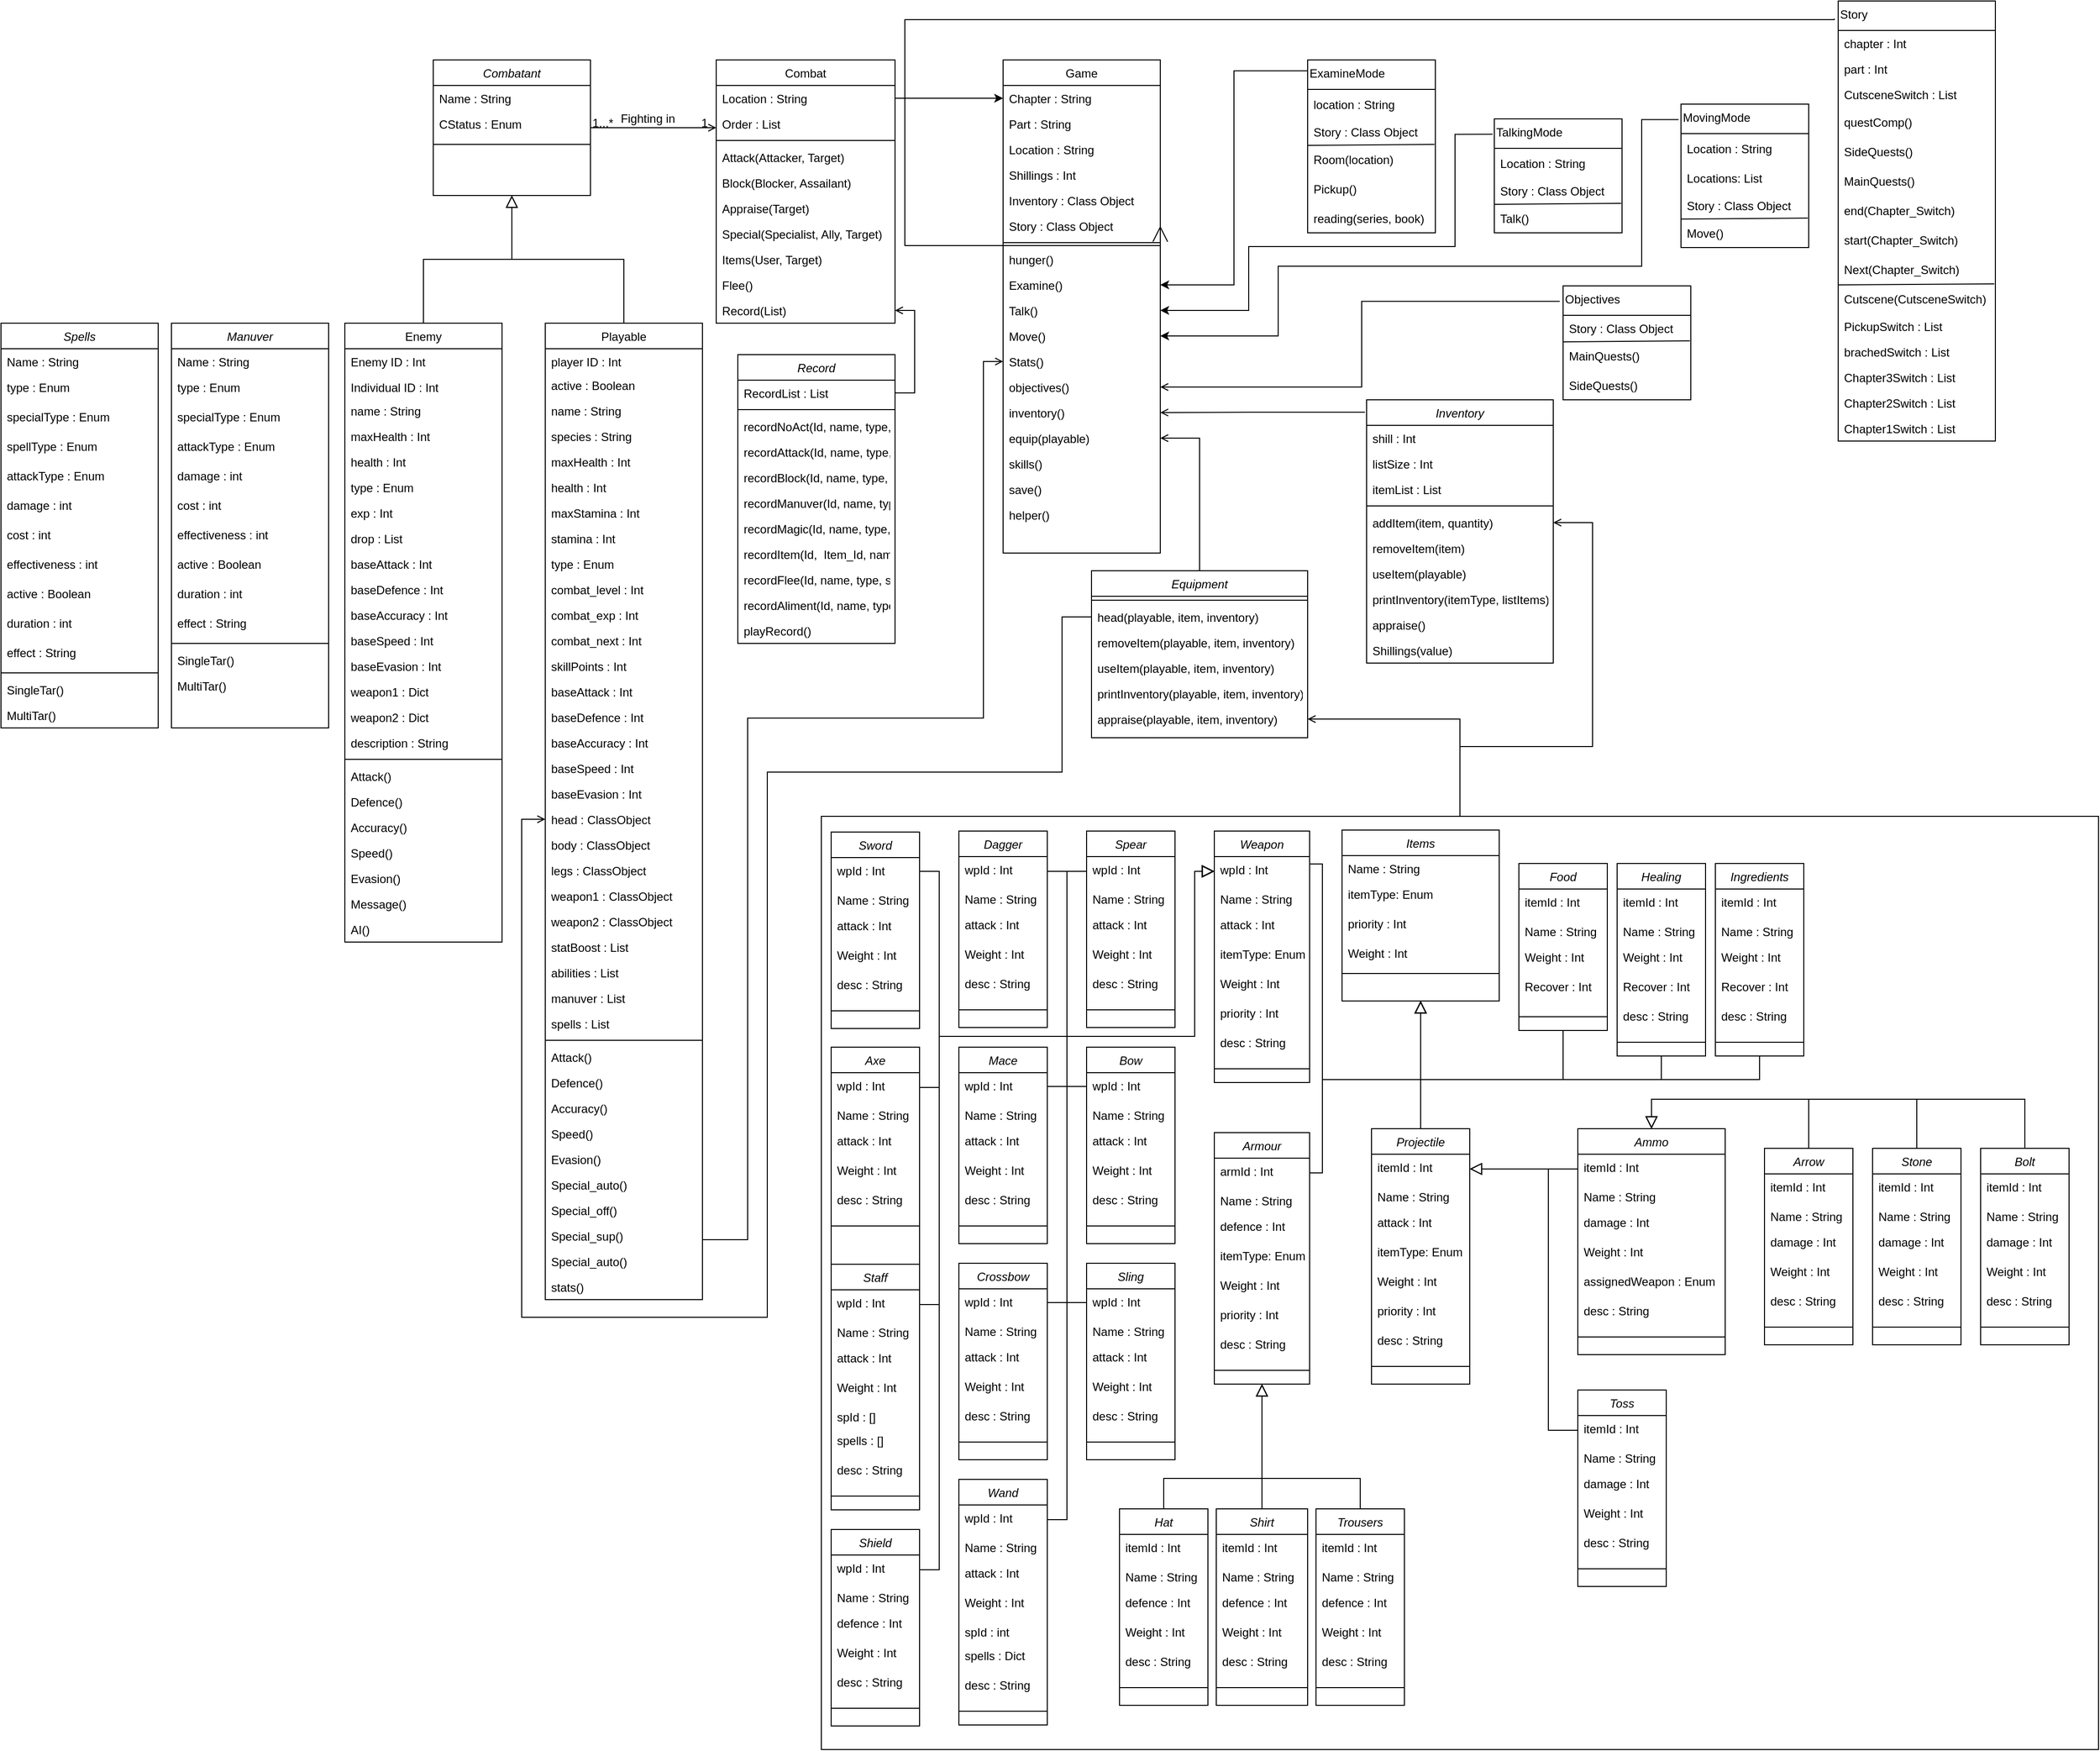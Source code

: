 <mxfile version="16.5.2" type="github">
  <diagram id="C5RBs43oDa-KdzZeNtuy" name="Page-1">
    <mxGraphModel dx="730" dy="725" grid="1" gridSize="10" guides="1" tooltips="1" connect="1" arrows="1" fold="1" page="1" pageScale="1" pageWidth="827" pageHeight="1169" math="0" shadow="0">
      <root>
        <mxCell id="WIyWlLk6GJQsqaUBKTNV-0" />
        <mxCell id="WIyWlLk6GJQsqaUBKTNV-1" parent="WIyWlLk6GJQsqaUBKTNV-0" />
        <mxCell id="zkfFHV4jXpPFQw0GAbJ--0" value="Combatant" style="swimlane;fontStyle=2;align=center;verticalAlign=top;childLayout=stackLayout;horizontal=1;startSize=26;horizontalStack=0;resizeParent=1;resizeLast=0;collapsible=1;marginBottom=0;rounded=0;shadow=0;strokeWidth=1;" parent="WIyWlLk6GJQsqaUBKTNV-1" vertex="1">
          <mxGeometry x="520" y="100" width="160" height="138" as="geometry">
            <mxRectangle x="230" y="140" width="160" height="26" as="alternateBounds" />
          </mxGeometry>
        </mxCell>
        <mxCell id="zkfFHV4jXpPFQw0GAbJ--1" value="Name : String" style="text;align=left;verticalAlign=top;spacingLeft=4;spacingRight=4;overflow=hidden;rotatable=0;points=[[0,0.5],[1,0.5]];portConstraint=eastwest;" parent="zkfFHV4jXpPFQw0GAbJ--0" vertex="1">
          <mxGeometry y="26" width="160" height="26" as="geometry" />
        </mxCell>
        <mxCell id="W3pktpJ0qgTOmIyloTbi-0" value="CStatus : Enum" style="text;strokeColor=none;fillColor=none;align=left;verticalAlign=top;rounded=0;spacingLeft=4;spacingRight=4;" parent="zkfFHV4jXpPFQw0GAbJ--0" vertex="1">
          <mxGeometry y="52" width="160" height="30" as="geometry" />
        </mxCell>
        <mxCell id="zkfFHV4jXpPFQw0GAbJ--4" value="" style="line;html=1;strokeWidth=1;align=left;verticalAlign=middle;spacingTop=-1;spacingLeft=3;spacingRight=3;rotatable=0;labelPosition=right;points=[];portConstraint=eastwest;" parent="zkfFHV4jXpPFQw0GAbJ--0" vertex="1">
          <mxGeometry y="82" width="160" height="8" as="geometry" />
        </mxCell>
        <mxCell id="zkfFHV4jXpPFQw0GAbJ--6" value="Playable" style="swimlane;fontStyle=0;align=center;verticalAlign=top;childLayout=stackLayout;horizontal=1;startSize=26;horizontalStack=0;resizeParent=1;resizeLast=0;collapsible=1;marginBottom=0;rounded=0;shadow=0;strokeWidth=1;" parent="WIyWlLk6GJQsqaUBKTNV-1" vertex="1">
          <mxGeometry x="634" y="368" width="160" height="994" as="geometry">
            <mxRectangle x="130" y="380" width="160" height="26" as="alternateBounds" />
          </mxGeometry>
        </mxCell>
        <mxCell id="zkfFHV4jXpPFQw0GAbJ--7" value="player ID : Int" style="text;align=left;verticalAlign=top;spacingLeft=4;spacingRight=4;overflow=hidden;rotatable=0;points=[[0,0.5],[1,0.5]];portConstraint=eastwest;" parent="zkfFHV4jXpPFQw0GAbJ--6" vertex="1">
          <mxGeometry y="26" width="160" height="24" as="geometry" />
        </mxCell>
        <mxCell id="DISkeAy-tZt9b_RBgKUR-3" value="active : Boolean" style="text;align=left;verticalAlign=top;spacingLeft=4;spacingRight=4;overflow=hidden;rotatable=0;points=[[0,0.5],[1,0.5]];portConstraint=eastwest;rounded=0;shadow=0;html=0;" parent="zkfFHV4jXpPFQw0GAbJ--6" vertex="1">
          <mxGeometry y="50" width="160" height="26" as="geometry" />
        </mxCell>
        <mxCell id="zkfFHV4jXpPFQw0GAbJ--8" value="name : String" style="text;align=left;verticalAlign=top;spacingLeft=4;spacingRight=4;overflow=hidden;rotatable=0;points=[[0,0.5],[1,0.5]];portConstraint=eastwest;rounded=0;shadow=0;html=0;" parent="zkfFHV4jXpPFQw0GAbJ--6" vertex="1">
          <mxGeometry y="76" width="160" height="26" as="geometry" />
        </mxCell>
        <mxCell id="DISkeAy-tZt9b_RBgKUR-4" value="species : String" style="text;align=left;verticalAlign=top;spacingLeft=4;spacingRight=4;overflow=hidden;rotatable=0;points=[[0,0.5],[1,0.5]];portConstraint=eastwest;rounded=0;shadow=0;html=0;" parent="zkfFHV4jXpPFQw0GAbJ--6" vertex="1">
          <mxGeometry y="102" width="160" height="26" as="geometry" />
        </mxCell>
        <mxCell id="DISkeAy-tZt9b_RBgKUR-5" value="maxHealth : Int" style="text;align=left;verticalAlign=top;spacingLeft=4;spacingRight=4;overflow=hidden;rotatable=0;points=[[0,0.5],[1,0.5]];portConstraint=eastwest;rounded=0;shadow=0;html=0;" parent="zkfFHV4jXpPFQw0GAbJ--6" vertex="1">
          <mxGeometry y="128" width="160" height="26" as="geometry" />
        </mxCell>
        <mxCell id="DISkeAy-tZt9b_RBgKUR-6" value="health : Int" style="text;align=left;verticalAlign=top;spacingLeft=4;spacingRight=4;overflow=hidden;rotatable=0;points=[[0,0.5],[1,0.5]];portConstraint=eastwest;rounded=0;shadow=0;html=0;" parent="zkfFHV4jXpPFQw0GAbJ--6" vertex="1">
          <mxGeometry y="154" width="160" height="26" as="geometry" />
        </mxCell>
        <mxCell id="DISkeAy-tZt9b_RBgKUR-7" value="maxStamina : Int" style="text;align=left;verticalAlign=top;spacingLeft=4;spacingRight=4;overflow=hidden;rotatable=0;points=[[0,0.5],[1,0.5]];portConstraint=eastwest;rounded=0;shadow=0;html=0;" parent="zkfFHV4jXpPFQw0GAbJ--6" vertex="1">
          <mxGeometry y="180" width="160" height="26" as="geometry" />
        </mxCell>
        <mxCell id="DISkeAy-tZt9b_RBgKUR-8" value="stamina : Int" style="text;align=left;verticalAlign=top;spacingLeft=4;spacingRight=4;overflow=hidden;rotatable=0;points=[[0,0.5],[1,0.5]];portConstraint=eastwest;rounded=0;shadow=0;html=0;" parent="zkfFHV4jXpPFQw0GAbJ--6" vertex="1">
          <mxGeometry y="206" width="160" height="26" as="geometry" />
        </mxCell>
        <mxCell id="DISkeAy-tZt9b_RBgKUR-10" value="type : Enum" style="text;align=left;verticalAlign=top;spacingLeft=4;spacingRight=4;overflow=hidden;rotatable=0;points=[[0,0.5],[1,0.5]];portConstraint=eastwest;rounded=0;shadow=0;html=0;" parent="zkfFHV4jXpPFQw0GAbJ--6" vertex="1">
          <mxGeometry y="232" width="160" height="26" as="geometry" />
        </mxCell>
        <mxCell id="DISkeAy-tZt9b_RBgKUR-9" value="combat_level : Int" style="text;align=left;verticalAlign=top;spacingLeft=4;spacingRight=4;overflow=hidden;rotatable=0;points=[[0,0.5],[1,0.5]];portConstraint=eastwest;rounded=0;shadow=0;html=0;" parent="zkfFHV4jXpPFQw0GAbJ--6" vertex="1">
          <mxGeometry y="258" width="160" height="26" as="geometry" />
        </mxCell>
        <mxCell id="DISkeAy-tZt9b_RBgKUR-11" value="combat_exp : Int" style="text;align=left;verticalAlign=top;spacingLeft=4;spacingRight=4;overflow=hidden;rotatable=0;points=[[0,0.5],[1,0.5]];portConstraint=eastwest;rounded=0;shadow=0;html=0;" parent="zkfFHV4jXpPFQw0GAbJ--6" vertex="1">
          <mxGeometry y="284" width="160" height="26" as="geometry" />
        </mxCell>
        <mxCell id="DISkeAy-tZt9b_RBgKUR-12" value="combat_next : Int" style="text;align=left;verticalAlign=top;spacingLeft=4;spacingRight=4;overflow=hidden;rotatable=0;points=[[0,0.5],[1,0.5]];portConstraint=eastwest;rounded=0;shadow=0;html=0;" parent="zkfFHV4jXpPFQw0GAbJ--6" vertex="1">
          <mxGeometry y="310" width="160" height="26" as="geometry" />
        </mxCell>
        <mxCell id="DISkeAy-tZt9b_RBgKUR-13" value="skillPoints : Int" style="text;align=left;verticalAlign=top;spacingLeft=4;spacingRight=4;overflow=hidden;rotatable=0;points=[[0,0.5],[1,0.5]];portConstraint=eastwest;rounded=0;shadow=0;html=0;" parent="zkfFHV4jXpPFQw0GAbJ--6" vertex="1">
          <mxGeometry y="336" width="160" height="26" as="geometry" />
        </mxCell>
        <mxCell id="DISkeAy-tZt9b_RBgKUR-14" value="baseAttack : Int" style="text;align=left;verticalAlign=top;spacingLeft=4;spacingRight=4;overflow=hidden;rotatable=0;points=[[0,0.5],[1,0.5]];portConstraint=eastwest;rounded=0;shadow=0;html=0;" parent="zkfFHV4jXpPFQw0GAbJ--6" vertex="1">
          <mxGeometry y="362" width="160" height="26" as="geometry" />
        </mxCell>
        <mxCell id="DISkeAy-tZt9b_RBgKUR-18" value="baseDefence : Int" style="text;align=left;verticalAlign=top;spacingLeft=4;spacingRight=4;overflow=hidden;rotatable=0;points=[[0,0.5],[1,0.5]];portConstraint=eastwest;rounded=0;shadow=0;html=0;" parent="zkfFHV4jXpPFQw0GAbJ--6" vertex="1">
          <mxGeometry y="388" width="160" height="26" as="geometry" />
        </mxCell>
        <mxCell id="DISkeAy-tZt9b_RBgKUR-17" value="baseAccuracy : Int" style="text;align=left;verticalAlign=top;spacingLeft=4;spacingRight=4;overflow=hidden;rotatable=0;points=[[0,0.5],[1,0.5]];portConstraint=eastwest;rounded=0;shadow=0;html=0;" parent="zkfFHV4jXpPFQw0GAbJ--6" vertex="1">
          <mxGeometry y="414" width="160" height="26" as="geometry" />
        </mxCell>
        <mxCell id="DISkeAy-tZt9b_RBgKUR-16" value="baseSpeed : Int" style="text;align=left;verticalAlign=top;spacingLeft=4;spacingRight=4;overflow=hidden;rotatable=0;points=[[0,0.5],[1,0.5]];portConstraint=eastwest;rounded=0;shadow=0;html=0;" parent="zkfFHV4jXpPFQw0GAbJ--6" vertex="1">
          <mxGeometry y="440" width="160" height="26" as="geometry" />
        </mxCell>
        <mxCell id="DISkeAy-tZt9b_RBgKUR-15" value="baseEvasion : Int" style="text;align=left;verticalAlign=top;spacingLeft=4;spacingRight=4;overflow=hidden;rotatable=0;points=[[0,0.5],[1,0.5]];portConstraint=eastwest;rounded=0;shadow=0;html=0;" parent="zkfFHV4jXpPFQw0GAbJ--6" vertex="1">
          <mxGeometry y="466" width="160" height="26" as="geometry" />
        </mxCell>
        <mxCell id="DISkeAy-tZt9b_RBgKUR-19" value="head : ClassObject" style="text;align=left;verticalAlign=top;spacingLeft=4;spacingRight=4;overflow=hidden;rotatable=0;points=[[0,0.5],[1,0.5]];portConstraint=eastwest;rounded=0;shadow=0;html=0;" parent="zkfFHV4jXpPFQw0GAbJ--6" vertex="1">
          <mxGeometry y="492" width="160" height="26" as="geometry" />
        </mxCell>
        <mxCell id="DISkeAy-tZt9b_RBgKUR-20" value="body : ClassObject" style="text;align=left;verticalAlign=top;spacingLeft=4;spacingRight=4;overflow=hidden;rotatable=0;points=[[0,0.5],[1,0.5]];portConstraint=eastwest;rounded=0;shadow=0;html=0;" parent="zkfFHV4jXpPFQw0GAbJ--6" vertex="1">
          <mxGeometry y="518" width="160" height="26" as="geometry" />
        </mxCell>
        <mxCell id="DISkeAy-tZt9b_RBgKUR-22" value="legs : ClassObject" style="text;align=left;verticalAlign=top;spacingLeft=4;spacingRight=4;overflow=hidden;rotatable=0;points=[[0,0.5],[1,0.5]];portConstraint=eastwest;rounded=0;shadow=0;html=0;" parent="zkfFHV4jXpPFQw0GAbJ--6" vertex="1">
          <mxGeometry y="544" width="160" height="26" as="geometry" />
        </mxCell>
        <mxCell id="DISkeAy-tZt9b_RBgKUR-23" value="weapon1 : ClassObject" style="text;align=left;verticalAlign=top;spacingLeft=4;spacingRight=4;overflow=hidden;rotatable=0;points=[[0,0.5],[1,0.5]];portConstraint=eastwest;rounded=0;shadow=0;html=0;" parent="zkfFHV4jXpPFQw0GAbJ--6" vertex="1">
          <mxGeometry y="570" width="160" height="26" as="geometry" />
        </mxCell>
        <mxCell id="DISkeAy-tZt9b_RBgKUR-21" value="weapon2 : ClassObject" style="text;align=left;verticalAlign=top;spacingLeft=4;spacingRight=4;overflow=hidden;rotatable=0;points=[[0,0.5],[1,0.5]];portConstraint=eastwest;rounded=0;shadow=0;html=0;" parent="zkfFHV4jXpPFQw0GAbJ--6" vertex="1">
          <mxGeometry y="596" width="160" height="26" as="geometry" />
        </mxCell>
        <mxCell id="DISkeAy-tZt9b_RBgKUR-24" value="statBoost : List" style="text;align=left;verticalAlign=top;spacingLeft=4;spacingRight=4;overflow=hidden;rotatable=0;points=[[0,0.5],[1,0.5]];portConstraint=eastwest;rounded=0;shadow=0;html=0;" parent="zkfFHV4jXpPFQw0GAbJ--6" vertex="1">
          <mxGeometry y="622" width="160" height="26" as="geometry" />
        </mxCell>
        <mxCell id="DISkeAy-tZt9b_RBgKUR-25" value="abilities : List" style="text;align=left;verticalAlign=top;spacingLeft=4;spacingRight=4;overflow=hidden;rotatable=0;points=[[0,0.5],[1,0.5]];portConstraint=eastwest;rounded=0;shadow=0;html=0;" parent="zkfFHV4jXpPFQw0GAbJ--6" vertex="1">
          <mxGeometry y="648" width="160" height="26" as="geometry" />
        </mxCell>
        <mxCell id="DISkeAy-tZt9b_RBgKUR-27" value="manuver : List" style="text;align=left;verticalAlign=top;spacingLeft=4;spacingRight=4;overflow=hidden;rotatable=0;points=[[0,0.5],[1,0.5]];portConstraint=eastwest;rounded=0;shadow=0;html=0;" parent="zkfFHV4jXpPFQw0GAbJ--6" vertex="1">
          <mxGeometry y="674" width="160" height="26" as="geometry" />
        </mxCell>
        <mxCell id="DISkeAy-tZt9b_RBgKUR-26" value="spells : List" style="text;align=left;verticalAlign=top;spacingLeft=4;spacingRight=4;overflow=hidden;rotatable=0;points=[[0,0.5],[1,0.5]];portConstraint=eastwest;rounded=0;shadow=0;html=0;" parent="zkfFHV4jXpPFQw0GAbJ--6" vertex="1">
          <mxGeometry y="700" width="160" height="26" as="geometry" />
        </mxCell>
        <mxCell id="zkfFHV4jXpPFQw0GAbJ--9" value="" style="line;html=1;strokeWidth=1;align=left;verticalAlign=middle;spacingTop=-1;spacingLeft=3;spacingRight=3;rotatable=0;labelPosition=right;points=[];portConstraint=eastwest;" parent="zkfFHV4jXpPFQw0GAbJ--6" vertex="1">
          <mxGeometry y="726" width="160" height="8" as="geometry" />
        </mxCell>
        <mxCell id="zkfFHV4jXpPFQw0GAbJ--10" value="Attack()" style="text;align=left;verticalAlign=top;spacingLeft=4;spacingRight=4;overflow=hidden;rotatable=0;points=[[0,0.5],[1,0.5]];portConstraint=eastwest;fontStyle=0" parent="zkfFHV4jXpPFQw0GAbJ--6" vertex="1">
          <mxGeometry y="734" width="160" height="26" as="geometry" />
        </mxCell>
        <mxCell id="zkfFHV4jXpPFQw0GAbJ--11" value="Defence()" style="text;align=left;verticalAlign=top;spacingLeft=4;spacingRight=4;overflow=hidden;rotatable=0;points=[[0,0.5],[1,0.5]];portConstraint=eastwest;" parent="zkfFHV4jXpPFQw0GAbJ--6" vertex="1">
          <mxGeometry y="760" width="160" height="26" as="geometry" />
        </mxCell>
        <mxCell id="W3pktpJ0qgTOmIyloTbi-34" value="Accuracy()" style="text;align=left;verticalAlign=top;spacingLeft=4;spacingRight=4;overflow=hidden;rotatable=0;points=[[0,0.5],[1,0.5]];portConstraint=eastwest;" parent="zkfFHV4jXpPFQw0GAbJ--6" vertex="1">
          <mxGeometry y="786" width="160" height="26" as="geometry" />
        </mxCell>
        <mxCell id="W3pktpJ0qgTOmIyloTbi-35" value="Speed()" style="text;align=left;verticalAlign=top;spacingLeft=4;spacingRight=4;overflow=hidden;rotatable=0;points=[[0,0.5],[1,0.5]];portConstraint=eastwest;" parent="zkfFHV4jXpPFQw0GAbJ--6" vertex="1">
          <mxGeometry y="812" width="160" height="26" as="geometry" />
        </mxCell>
        <mxCell id="W3pktpJ0qgTOmIyloTbi-36" value="Evasion()" style="text;align=left;verticalAlign=top;spacingLeft=4;spacingRight=4;overflow=hidden;rotatable=0;points=[[0,0.5],[1,0.5]];portConstraint=eastwest;" parent="zkfFHV4jXpPFQw0GAbJ--6" vertex="1">
          <mxGeometry y="838" width="160" height="26" as="geometry" />
        </mxCell>
        <mxCell id="DISkeAy-tZt9b_RBgKUR-30" value="Special_auto()" style="text;align=left;verticalAlign=top;spacingLeft=4;spacingRight=4;overflow=hidden;rotatable=0;points=[[0,0.5],[1,0.5]];portConstraint=eastwest;" parent="zkfFHV4jXpPFQw0GAbJ--6" vertex="1">
          <mxGeometry y="864" width="160" height="26" as="geometry" />
        </mxCell>
        <mxCell id="DISkeAy-tZt9b_RBgKUR-28" value="Special_off()" style="text;align=left;verticalAlign=top;spacingLeft=4;spacingRight=4;overflow=hidden;rotatable=0;points=[[0,0.5],[1,0.5]];portConstraint=eastwest;" parent="zkfFHV4jXpPFQw0GAbJ--6" vertex="1">
          <mxGeometry y="890" width="160" height="26" as="geometry" />
        </mxCell>
        <mxCell id="DISkeAy-tZt9b_RBgKUR-33" value="Special_sup()" style="text;align=left;verticalAlign=top;spacingLeft=4;spacingRight=4;overflow=hidden;rotatable=0;points=[[0,0.5],[1,0.5]];portConstraint=eastwest;" parent="zkfFHV4jXpPFQw0GAbJ--6" vertex="1">
          <mxGeometry y="916" width="160" height="26" as="geometry" />
        </mxCell>
        <mxCell id="DISkeAy-tZt9b_RBgKUR-31" value="Special_auto()" style="text;align=left;verticalAlign=top;spacingLeft=4;spacingRight=4;overflow=hidden;rotatable=0;points=[[0,0.5],[1,0.5]];portConstraint=eastwest;" parent="zkfFHV4jXpPFQw0GAbJ--6" vertex="1">
          <mxGeometry y="942" width="160" height="26" as="geometry" />
        </mxCell>
        <mxCell id="DISkeAy-tZt9b_RBgKUR-29" value="stats()" style="text;align=left;verticalAlign=top;spacingLeft=4;spacingRight=4;overflow=hidden;rotatable=0;points=[[0,0.5],[1,0.5]];portConstraint=eastwest;" parent="zkfFHV4jXpPFQw0GAbJ--6" vertex="1">
          <mxGeometry y="968" width="160" height="26" as="geometry" />
        </mxCell>
        <mxCell id="zkfFHV4jXpPFQw0GAbJ--12" value="" style="endArrow=block;endSize=10;endFill=0;shadow=0;strokeWidth=1;rounded=0;edgeStyle=elbowEdgeStyle;elbow=vertical;" parent="WIyWlLk6GJQsqaUBKTNV-1" source="zkfFHV4jXpPFQw0GAbJ--6" target="zkfFHV4jXpPFQw0GAbJ--0" edge="1">
          <mxGeometry width="160" relative="1" as="geometry">
            <mxPoint x="500" y="183" as="sourcePoint" />
            <mxPoint x="500" y="183" as="targetPoint" />
          </mxGeometry>
        </mxCell>
        <mxCell id="zkfFHV4jXpPFQw0GAbJ--13" value="Enemy" style="swimlane;fontStyle=0;align=center;verticalAlign=top;childLayout=stackLayout;horizontal=1;startSize=26;horizontalStack=0;resizeParent=1;resizeLast=0;collapsible=1;marginBottom=0;rounded=0;shadow=0;strokeWidth=1;" parent="WIyWlLk6GJQsqaUBKTNV-1" vertex="1">
          <mxGeometry x="430" y="368" width="160" height="630" as="geometry">
            <mxRectangle x="340" y="380" width="170" height="26" as="alternateBounds" />
          </mxGeometry>
        </mxCell>
        <mxCell id="zkfFHV4jXpPFQw0GAbJ--14" value="Enemy ID : Int" style="text;align=left;verticalAlign=top;spacingLeft=4;spacingRight=4;overflow=hidden;rotatable=0;points=[[0,0.5],[1,0.5]];portConstraint=eastwest;" parent="zkfFHV4jXpPFQw0GAbJ--13" vertex="1">
          <mxGeometry y="26" width="160" height="26" as="geometry" />
        </mxCell>
        <mxCell id="W3pktpJ0qgTOmIyloTbi-28" value="Individual ID : Int" style="text;align=left;verticalAlign=top;spacingLeft=4;spacingRight=4;overflow=hidden;rotatable=0;points=[[0,0.5],[1,0.5]];portConstraint=eastwest;" parent="zkfFHV4jXpPFQw0GAbJ--13" vertex="1">
          <mxGeometry y="52" width="160" height="24" as="geometry" />
        </mxCell>
        <mxCell id="4hG3SC_38qsglgomjnN7-12" value="name : String" style="text;align=left;verticalAlign=top;spacingLeft=4;spacingRight=4;overflow=hidden;rotatable=0;points=[[0,0.5],[1,0.5]];portConstraint=eastwest;rounded=0;shadow=0;html=0;" parent="zkfFHV4jXpPFQw0GAbJ--13" vertex="1">
          <mxGeometry y="76" width="160" height="26" as="geometry" />
        </mxCell>
        <mxCell id="4hG3SC_38qsglgomjnN7-13" value="maxHealth : Int" style="text;align=left;verticalAlign=top;spacingLeft=4;spacingRight=4;overflow=hidden;rotatable=0;points=[[0,0.5],[1,0.5]];portConstraint=eastwest;rounded=0;shadow=0;html=0;" parent="zkfFHV4jXpPFQw0GAbJ--13" vertex="1">
          <mxGeometry y="102" width="160" height="26" as="geometry" />
        </mxCell>
        <mxCell id="4hG3SC_38qsglgomjnN7-14" value="health : Int" style="text;align=left;verticalAlign=top;spacingLeft=4;spacingRight=4;overflow=hidden;rotatable=0;points=[[0,0.5],[1,0.5]];portConstraint=eastwest;rounded=0;shadow=0;html=0;" parent="zkfFHV4jXpPFQw0GAbJ--13" vertex="1">
          <mxGeometry y="128" width="160" height="26" as="geometry" />
        </mxCell>
        <mxCell id="4hG3SC_38qsglgomjnN7-15" value="type : Enum" style="text;align=left;verticalAlign=top;spacingLeft=4;spacingRight=4;overflow=hidden;rotatable=0;points=[[0,0.5],[1,0.5]];portConstraint=eastwest;rounded=0;shadow=0;html=0;" parent="zkfFHV4jXpPFQw0GAbJ--13" vertex="1">
          <mxGeometry y="154" width="160" height="26" as="geometry" />
        </mxCell>
        <mxCell id="4hG3SC_38qsglgomjnN7-16" value="exp : Int" style="text;align=left;verticalAlign=top;spacingLeft=4;spacingRight=4;overflow=hidden;rotatable=0;points=[[0,0.5],[1,0.5]];portConstraint=eastwest;rounded=0;shadow=0;html=0;" parent="zkfFHV4jXpPFQw0GAbJ--13" vertex="1">
          <mxGeometry y="180" width="160" height="26" as="geometry" />
        </mxCell>
        <mxCell id="4hG3SC_38qsglgomjnN7-17" value="drop : List" style="text;align=left;verticalAlign=top;spacingLeft=4;spacingRight=4;overflow=hidden;rotatable=0;points=[[0,0.5],[1,0.5]];portConstraint=eastwest;rounded=0;shadow=0;html=0;" parent="zkfFHV4jXpPFQw0GAbJ--13" vertex="1">
          <mxGeometry y="206" width="160" height="26" as="geometry" />
        </mxCell>
        <mxCell id="4hG3SC_38qsglgomjnN7-18" value="baseAttack : Int" style="text;align=left;verticalAlign=top;spacingLeft=4;spacingRight=4;overflow=hidden;rotatable=0;points=[[0,0.5],[1,0.5]];portConstraint=eastwest;rounded=0;shadow=0;html=0;" parent="zkfFHV4jXpPFQw0GAbJ--13" vertex="1">
          <mxGeometry y="232" width="160" height="26" as="geometry" />
        </mxCell>
        <mxCell id="4hG3SC_38qsglgomjnN7-19" value="baseDefence : Int" style="text;align=left;verticalAlign=top;spacingLeft=4;spacingRight=4;overflow=hidden;rotatable=0;points=[[0,0.5],[1,0.5]];portConstraint=eastwest;rounded=0;shadow=0;html=0;" parent="zkfFHV4jXpPFQw0GAbJ--13" vertex="1">
          <mxGeometry y="258" width="160" height="26" as="geometry" />
        </mxCell>
        <mxCell id="4hG3SC_38qsglgomjnN7-20" value="baseAccuracy : Int" style="text;align=left;verticalAlign=top;spacingLeft=4;spacingRight=4;overflow=hidden;rotatable=0;points=[[0,0.5],[1,0.5]];portConstraint=eastwest;rounded=0;shadow=0;html=0;" parent="zkfFHV4jXpPFQw0GAbJ--13" vertex="1">
          <mxGeometry y="284" width="160" height="26" as="geometry" />
        </mxCell>
        <mxCell id="4hG3SC_38qsglgomjnN7-21" value="baseSpeed : Int" style="text;align=left;verticalAlign=top;spacingLeft=4;spacingRight=4;overflow=hidden;rotatable=0;points=[[0,0.5],[1,0.5]];portConstraint=eastwest;rounded=0;shadow=0;html=0;" parent="zkfFHV4jXpPFQw0GAbJ--13" vertex="1">
          <mxGeometry y="310" width="160" height="26" as="geometry" />
        </mxCell>
        <mxCell id="4hG3SC_38qsglgomjnN7-22" value="baseEvasion : Int" style="text;align=left;verticalAlign=top;spacingLeft=4;spacingRight=4;overflow=hidden;rotatable=0;points=[[0,0.5],[1,0.5]];portConstraint=eastwest;rounded=0;shadow=0;html=0;" parent="zkfFHV4jXpPFQw0GAbJ--13" vertex="1">
          <mxGeometry y="336" width="160" height="26" as="geometry" />
        </mxCell>
        <mxCell id="4hG3SC_38qsglgomjnN7-23" value="weapon1 : Dict" style="text;align=left;verticalAlign=top;spacingLeft=4;spacingRight=4;overflow=hidden;rotatable=0;points=[[0,0.5],[1,0.5]];portConstraint=eastwest;rounded=0;shadow=0;html=0;" parent="zkfFHV4jXpPFQw0GAbJ--13" vertex="1">
          <mxGeometry y="362" width="160" height="26" as="geometry" />
        </mxCell>
        <mxCell id="4hG3SC_38qsglgomjnN7-24" value="weapon2 : Dict" style="text;align=left;verticalAlign=top;spacingLeft=4;spacingRight=4;overflow=hidden;rotatable=0;points=[[0,0.5],[1,0.5]];portConstraint=eastwest;rounded=0;shadow=0;html=0;" parent="zkfFHV4jXpPFQw0GAbJ--13" vertex="1">
          <mxGeometry y="388" width="160" height="26" as="geometry" />
        </mxCell>
        <mxCell id="4hG3SC_38qsglgomjnN7-25" value="description : String" style="text;align=left;verticalAlign=top;spacingLeft=4;spacingRight=4;overflow=hidden;rotatable=0;points=[[0,0.5],[1,0.5]];portConstraint=eastwest;rounded=0;shadow=0;html=0;" parent="zkfFHV4jXpPFQw0GAbJ--13" vertex="1">
          <mxGeometry y="414" width="160" height="26" as="geometry" />
        </mxCell>
        <mxCell id="zkfFHV4jXpPFQw0GAbJ--15" value="" style="line;html=1;strokeWidth=1;align=left;verticalAlign=middle;spacingTop=-1;spacingLeft=3;spacingRight=3;rotatable=0;labelPosition=right;points=[];portConstraint=eastwest;" parent="zkfFHV4jXpPFQw0GAbJ--13" vertex="1">
          <mxGeometry y="440" width="160" height="8" as="geometry" />
        </mxCell>
        <mxCell id="W3pktpJ0qgTOmIyloTbi-39" value="Attack()" style="text;align=left;verticalAlign=top;spacingLeft=4;spacingRight=4;overflow=hidden;rotatable=0;points=[[0,0.5],[1,0.5]];portConstraint=eastwest;" parent="zkfFHV4jXpPFQw0GAbJ--13" vertex="1">
          <mxGeometry y="448" width="160" height="26" as="geometry" />
        </mxCell>
        <mxCell id="W3pktpJ0qgTOmIyloTbi-38" value="Defence()" style="text;align=left;verticalAlign=top;spacingLeft=4;spacingRight=4;overflow=hidden;rotatable=0;points=[[0,0.5],[1,0.5]];portConstraint=eastwest;" parent="zkfFHV4jXpPFQw0GAbJ--13" vertex="1">
          <mxGeometry y="474" width="160" height="26" as="geometry" />
        </mxCell>
        <mxCell id="W3pktpJ0qgTOmIyloTbi-40" value="Accuracy()" style="text;align=left;verticalAlign=top;spacingLeft=4;spacingRight=4;overflow=hidden;rotatable=0;points=[[0,0.5],[1,0.5]];portConstraint=eastwest;" parent="zkfFHV4jXpPFQw0GAbJ--13" vertex="1">
          <mxGeometry y="500" width="160" height="26" as="geometry" />
        </mxCell>
        <mxCell id="W3pktpJ0qgTOmIyloTbi-41" value="Speed()" style="text;align=left;verticalAlign=top;spacingLeft=4;spacingRight=4;overflow=hidden;rotatable=0;points=[[0,0.5],[1,0.5]];portConstraint=eastwest;" parent="zkfFHV4jXpPFQw0GAbJ--13" vertex="1">
          <mxGeometry y="526" width="160" height="26" as="geometry" />
        </mxCell>
        <mxCell id="W3pktpJ0qgTOmIyloTbi-37" value="Evasion()" style="text;align=left;verticalAlign=top;spacingLeft=4;spacingRight=4;overflow=hidden;rotatable=0;points=[[0,0.5],[1,0.5]];portConstraint=eastwest;" parent="zkfFHV4jXpPFQw0GAbJ--13" vertex="1">
          <mxGeometry y="552" width="160" height="26" as="geometry" />
        </mxCell>
        <mxCell id="W3pktpJ0qgTOmIyloTbi-42" value="Message()" style="text;align=left;verticalAlign=top;spacingLeft=4;spacingRight=4;overflow=hidden;rotatable=0;points=[[0,0.5],[1,0.5]];portConstraint=eastwest;" parent="zkfFHV4jXpPFQw0GAbJ--13" vertex="1">
          <mxGeometry y="578" width="160" height="26" as="geometry" />
        </mxCell>
        <mxCell id="W3pktpJ0qgTOmIyloTbi-23" value="AI()" style="text;align=left;verticalAlign=top;spacingLeft=4;spacingRight=4;overflow=hidden;rotatable=0;points=[[0,0.5],[1,0.5]];portConstraint=eastwest;" parent="zkfFHV4jXpPFQw0GAbJ--13" vertex="1">
          <mxGeometry y="604" width="160" height="26" as="geometry" />
        </mxCell>
        <mxCell id="zkfFHV4jXpPFQw0GAbJ--16" value="" style="endArrow=block;endSize=10;endFill=0;shadow=0;strokeWidth=1;rounded=0;edgeStyle=elbowEdgeStyle;elbow=vertical;" parent="WIyWlLk6GJQsqaUBKTNV-1" source="zkfFHV4jXpPFQw0GAbJ--13" target="zkfFHV4jXpPFQw0GAbJ--0" edge="1">
          <mxGeometry width="160" relative="1" as="geometry">
            <mxPoint x="510" y="353" as="sourcePoint" />
            <mxPoint x="610" y="251" as="targetPoint" />
          </mxGeometry>
        </mxCell>
        <mxCell id="zkfFHV4jXpPFQw0GAbJ--17" value="Combat" style="swimlane;fontStyle=0;align=center;verticalAlign=top;childLayout=stackLayout;horizontal=1;startSize=26;horizontalStack=0;resizeParent=1;resizeLast=0;collapsible=1;marginBottom=0;rounded=0;shadow=0;strokeWidth=1;" parent="WIyWlLk6GJQsqaUBKTNV-1" vertex="1">
          <mxGeometry x="808" y="100" width="182" height="268" as="geometry">
            <mxRectangle x="550" y="140" width="160" height="26" as="alternateBounds" />
          </mxGeometry>
        </mxCell>
        <mxCell id="zkfFHV4jXpPFQw0GAbJ--18" value="Location : String" style="text;align=left;verticalAlign=top;spacingLeft=4;spacingRight=4;overflow=hidden;rotatable=0;points=[[0,0.5],[1,0.5]];portConstraint=eastwest;" parent="zkfFHV4jXpPFQw0GAbJ--17" vertex="1">
          <mxGeometry y="26" width="182" height="26" as="geometry" />
        </mxCell>
        <mxCell id="W3pktpJ0qgTOmIyloTbi-2" value="Order : List" style="text;align=left;verticalAlign=top;spacingLeft=4;spacingRight=4;overflow=hidden;rotatable=0;points=[[0,0.5],[1,0.5]];portConstraint=eastwest;" parent="zkfFHV4jXpPFQw0GAbJ--17" vertex="1">
          <mxGeometry y="52" width="182" height="26" as="geometry" />
        </mxCell>
        <mxCell id="zkfFHV4jXpPFQw0GAbJ--23" value="" style="line;html=1;strokeWidth=1;align=left;verticalAlign=middle;spacingTop=-1;spacingLeft=3;spacingRight=3;rotatable=0;labelPosition=right;points=[];portConstraint=eastwest;" parent="zkfFHV4jXpPFQw0GAbJ--17" vertex="1">
          <mxGeometry y="78" width="182" height="8" as="geometry" />
        </mxCell>
        <mxCell id="zkfFHV4jXpPFQw0GAbJ--24" value="Attack(Attacker, Target)" style="text;align=left;verticalAlign=top;spacingLeft=4;spacingRight=4;overflow=hidden;rotatable=0;points=[[0,0.5],[1,0.5]];portConstraint=eastwest;" parent="zkfFHV4jXpPFQw0GAbJ--17" vertex="1">
          <mxGeometry y="86" width="182" height="26" as="geometry" />
        </mxCell>
        <mxCell id="zkfFHV4jXpPFQw0GAbJ--25" value="Block(Blocker, Assailant)" style="text;align=left;verticalAlign=top;spacingLeft=4;spacingRight=4;overflow=hidden;rotatable=0;points=[[0,0.5],[1,0.5]];portConstraint=eastwest;" parent="zkfFHV4jXpPFQw0GAbJ--17" vertex="1">
          <mxGeometry y="112" width="182" height="26" as="geometry" />
        </mxCell>
        <mxCell id="W3pktpJ0qgTOmIyloTbi-3" value="Appraise(Target)" style="text;align=left;verticalAlign=top;spacingLeft=4;spacingRight=4;overflow=hidden;rotatable=0;points=[[0,0.5],[1,0.5]];portConstraint=eastwest;" parent="zkfFHV4jXpPFQw0GAbJ--17" vertex="1">
          <mxGeometry y="138" width="182" height="26" as="geometry" />
        </mxCell>
        <mxCell id="W3pktpJ0qgTOmIyloTbi-20" value="Special(Specialist, Ally, Target)" style="text;align=left;verticalAlign=top;spacingLeft=4;spacingRight=4;overflow=hidden;rotatable=0;points=[[0,0.5],[1,0.5]];portConstraint=eastwest;" parent="zkfFHV4jXpPFQw0GAbJ--17" vertex="1">
          <mxGeometry y="164" width="182" height="26" as="geometry" />
        </mxCell>
        <mxCell id="W3pktpJ0qgTOmIyloTbi-21" value="Items(User, Target)" style="text;align=left;verticalAlign=top;spacingLeft=4;spacingRight=4;overflow=hidden;rotatable=0;points=[[0,0.5],[1,0.5]];portConstraint=eastwest;" parent="zkfFHV4jXpPFQw0GAbJ--17" vertex="1">
          <mxGeometry y="190" width="182" height="26" as="geometry" />
        </mxCell>
        <mxCell id="W3pktpJ0qgTOmIyloTbi-22" value="Flee()" style="text;align=left;verticalAlign=top;spacingLeft=4;spacingRight=4;overflow=hidden;rotatable=0;points=[[0,0.5],[1,0.5]];portConstraint=eastwest;" parent="zkfFHV4jXpPFQw0GAbJ--17" vertex="1">
          <mxGeometry y="216" width="182" height="26" as="geometry" />
        </mxCell>
        <mxCell id="W3pktpJ0qgTOmIyloTbi-58" value="Record(List)" style="text;align=left;verticalAlign=top;spacingLeft=4;spacingRight=4;overflow=hidden;rotatable=0;points=[[0,0.5],[1,0.5]];portConstraint=eastwest;" parent="zkfFHV4jXpPFQw0GAbJ--17" vertex="1">
          <mxGeometry y="242" width="182" height="26" as="geometry" />
        </mxCell>
        <mxCell id="zkfFHV4jXpPFQw0GAbJ--26" value="" style="endArrow=open;shadow=0;strokeWidth=1;rounded=0;endFill=1;edgeStyle=elbowEdgeStyle;elbow=vertical;" parent="WIyWlLk6GJQsqaUBKTNV-1" source="zkfFHV4jXpPFQw0GAbJ--0" target="zkfFHV4jXpPFQw0GAbJ--17" edge="1">
          <mxGeometry x="0.5" y="41" relative="1" as="geometry">
            <mxPoint x="680" y="172" as="sourcePoint" />
            <mxPoint x="840" y="172" as="targetPoint" />
            <mxPoint x="-40" y="32" as="offset" />
          </mxGeometry>
        </mxCell>
        <mxCell id="zkfFHV4jXpPFQw0GAbJ--27" value="1...*" style="resizable=0;align=left;verticalAlign=bottom;labelBackgroundColor=none;fontSize=12;" parent="zkfFHV4jXpPFQw0GAbJ--26" connectable="0" vertex="1">
          <mxGeometry x="-1" relative="1" as="geometry">
            <mxPoint y="4" as="offset" />
          </mxGeometry>
        </mxCell>
        <mxCell id="zkfFHV4jXpPFQw0GAbJ--28" value="1" style="resizable=0;align=right;verticalAlign=bottom;labelBackgroundColor=none;fontSize=12;" parent="zkfFHV4jXpPFQw0GAbJ--26" connectable="0" vertex="1">
          <mxGeometry x="1" relative="1" as="geometry">
            <mxPoint x="-7" y="4" as="offset" />
          </mxGeometry>
        </mxCell>
        <mxCell id="zkfFHV4jXpPFQw0GAbJ--29" value="Fighting in" style="text;html=1;resizable=0;points=[];;align=center;verticalAlign=middle;labelBackgroundColor=none;rounded=0;shadow=0;strokeWidth=1;fontSize=12;" parent="zkfFHV4jXpPFQw0GAbJ--26" vertex="1" connectable="0">
          <mxGeometry x="0.5" y="49" relative="1" as="geometry">
            <mxPoint x="-38" y="40" as="offset" />
          </mxGeometry>
        </mxCell>
        <mxCell id="W3pktpJ0qgTOmIyloTbi-4" value="Game" style="swimlane;fontStyle=0;align=center;verticalAlign=top;childLayout=stackLayout;horizontal=1;startSize=26;horizontalStack=0;resizeParent=1;resizeLast=0;collapsible=1;marginBottom=0;rounded=0;shadow=0;strokeWidth=1;" parent="WIyWlLk6GJQsqaUBKTNV-1" vertex="1">
          <mxGeometry x="1100" y="100" width="160" height="502" as="geometry">
            <mxRectangle x="550" y="140" width="160" height="26" as="alternateBounds" />
          </mxGeometry>
        </mxCell>
        <mxCell id="W3pktpJ0qgTOmIyloTbi-46" value="Chapter : String" style="text;align=left;verticalAlign=top;spacingLeft=4;spacingRight=4;overflow=hidden;rotatable=0;points=[[0,0.5],[1,0.5]];portConstraint=eastwest;" parent="W3pktpJ0qgTOmIyloTbi-4" vertex="1">
          <mxGeometry y="26" width="160" height="26" as="geometry" />
        </mxCell>
        <mxCell id="W3pktpJ0qgTOmIyloTbi-47" value="Part : String" style="text;align=left;verticalAlign=top;spacingLeft=4;spacingRight=4;overflow=hidden;rotatable=0;points=[[0,0.5],[1,0.5]];portConstraint=eastwest;" parent="W3pktpJ0qgTOmIyloTbi-4" vertex="1">
          <mxGeometry y="52" width="160" height="26" as="geometry" />
        </mxCell>
        <mxCell id="W3pktpJ0qgTOmIyloTbi-5" value="Location : String" style="text;align=left;verticalAlign=top;spacingLeft=4;spacingRight=4;overflow=hidden;rotatable=0;points=[[0,0.5],[1,0.5]];portConstraint=eastwest;" parent="W3pktpJ0qgTOmIyloTbi-4" vertex="1">
          <mxGeometry y="78" width="160" height="26" as="geometry" />
        </mxCell>
        <mxCell id="W3pktpJ0qgTOmIyloTbi-6" value="Shillings : Int" style="text;align=left;verticalAlign=top;spacingLeft=4;spacingRight=4;overflow=hidden;rotatable=0;points=[[0,0.5],[1,0.5]];portConstraint=eastwest;" parent="W3pktpJ0qgTOmIyloTbi-4" vertex="1">
          <mxGeometry y="104" width="160" height="26" as="geometry" />
        </mxCell>
        <mxCell id="W3pktpJ0qgTOmIyloTbi-7" value="Inventory : Class Object" style="text;align=left;verticalAlign=top;spacingLeft=4;spacingRight=4;overflow=hidden;rotatable=0;points=[[0,0.5],[1,0.5]];portConstraint=eastwest;" parent="W3pktpJ0qgTOmIyloTbi-4" vertex="1">
          <mxGeometry y="130" width="160" height="26" as="geometry" />
        </mxCell>
        <mxCell id="4hG3SC_38qsglgomjnN7-49" value="Story : Class Object" style="text;align=left;verticalAlign=top;spacingLeft=4;spacingRight=4;overflow=hidden;rotatable=0;points=[[0,0.5],[1,0.5]];portConstraint=eastwest;" parent="W3pktpJ0qgTOmIyloTbi-4" vertex="1">
          <mxGeometry y="156" width="160" height="26" as="geometry" />
        </mxCell>
        <mxCell id="W3pktpJ0qgTOmIyloTbi-8" value="" style="line;html=1;strokeWidth=1;align=left;verticalAlign=middle;spacingTop=-1;spacingLeft=3;spacingRight=3;rotatable=0;labelPosition=right;points=[];portConstraint=eastwest;" parent="W3pktpJ0qgTOmIyloTbi-4" vertex="1">
          <mxGeometry y="182" width="160" height="8" as="geometry" />
        </mxCell>
        <mxCell id="4hG3SC_38qsglgomjnN7-95" value="hunger()" style="text;align=left;verticalAlign=top;spacingLeft=4;spacingRight=4;overflow=hidden;rotatable=0;points=[[0,0.5],[1,0.5]];portConstraint=eastwest;" parent="W3pktpJ0qgTOmIyloTbi-4" vertex="1">
          <mxGeometry y="190" width="160" height="26" as="geometry" />
        </mxCell>
        <mxCell id="W3pktpJ0qgTOmIyloTbi-9" value="Examine()" style="text;align=left;verticalAlign=top;spacingLeft=4;spacingRight=4;overflow=hidden;rotatable=0;points=[[0,0.5],[1,0.5]];portConstraint=eastwest;" parent="W3pktpJ0qgTOmIyloTbi-4" vertex="1">
          <mxGeometry y="216" width="160" height="26" as="geometry" />
        </mxCell>
        <mxCell id="W3pktpJ0qgTOmIyloTbi-10" value="Talk()" style="text;align=left;verticalAlign=top;spacingLeft=4;spacingRight=4;overflow=hidden;rotatable=0;points=[[0,0.5],[1,0.5]];portConstraint=eastwest;" parent="W3pktpJ0qgTOmIyloTbi-4" vertex="1">
          <mxGeometry y="242" width="160" height="26" as="geometry" />
        </mxCell>
        <mxCell id="W3pktpJ0qgTOmIyloTbi-11" value="Move()" style="text;align=left;verticalAlign=top;spacingLeft=4;spacingRight=4;overflow=hidden;rotatable=0;points=[[0,0.5],[1,0.5]];portConstraint=eastwest;" parent="W3pktpJ0qgTOmIyloTbi-4" vertex="1">
          <mxGeometry y="268" width="160" height="26" as="geometry" />
        </mxCell>
        <mxCell id="4hG3SC_38qsglgomjnN7-109" value="Stats()" style="text;align=left;verticalAlign=top;spacingLeft=4;spacingRight=4;overflow=hidden;rotatable=0;points=[[0,0.5],[1,0.5]];portConstraint=eastwest;" parent="W3pktpJ0qgTOmIyloTbi-4" vertex="1">
          <mxGeometry y="294" width="160" height="26" as="geometry" />
        </mxCell>
        <mxCell id="4hG3SC_38qsglgomjnN7-107" value="objectives()" style="text;align=left;verticalAlign=top;spacingLeft=4;spacingRight=4;overflow=hidden;rotatable=0;points=[[0,0.5],[1,0.5]];portConstraint=eastwest;" parent="W3pktpJ0qgTOmIyloTbi-4" vertex="1">
          <mxGeometry y="320" width="160" height="26" as="geometry" />
        </mxCell>
        <mxCell id="4hG3SC_38qsglgomjnN7-110" value="inventory()" style="text;align=left;verticalAlign=top;spacingLeft=4;spacingRight=4;overflow=hidden;rotatable=0;points=[[0,0.5],[1,0.5]];portConstraint=eastwest;" parent="W3pktpJ0qgTOmIyloTbi-4" vertex="1">
          <mxGeometry y="346" width="160" height="26" as="geometry" />
        </mxCell>
        <mxCell id="4hG3SC_38qsglgomjnN7-111" value="equip(playable)" style="text;align=left;verticalAlign=top;spacingLeft=4;spacingRight=4;overflow=hidden;rotatable=0;points=[[0,0.5],[1,0.5]];portConstraint=eastwest;" parent="W3pktpJ0qgTOmIyloTbi-4" vertex="1">
          <mxGeometry y="372" width="160" height="26" as="geometry" />
        </mxCell>
        <mxCell id="4hG3SC_38qsglgomjnN7-112" value="skills()" style="text;align=left;verticalAlign=top;spacingLeft=4;spacingRight=4;overflow=hidden;rotatable=0;points=[[0,0.5],[1,0.5]];portConstraint=eastwest;" parent="W3pktpJ0qgTOmIyloTbi-4" vertex="1">
          <mxGeometry y="398" width="160" height="26" as="geometry" />
        </mxCell>
        <mxCell id="4hG3SC_38qsglgomjnN7-113" value="save()" style="text;align=left;verticalAlign=top;spacingLeft=4;spacingRight=4;overflow=hidden;rotatable=0;points=[[0,0.5],[1,0.5]];portConstraint=eastwest;" parent="W3pktpJ0qgTOmIyloTbi-4" vertex="1">
          <mxGeometry y="424" width="160" height="26" as="geometry" />
        </mxCell>
        <mxCell id="4hG3SC_38qsglgomjnN7-108" value="helper()" style="text;align=left;verticalAlign=top;spacingLeft=4;spacingRight=4;overflow=hidden;rotatable=0;points=[[0,0.5],[1,0.5]];portConstraint=eastwest;" parent="W3pktpJ0qgTOmIyloTbi-4" vertex="1">
          <mxGeometry y="450" width="160" height="26" as="geometry" />
        </mxCell>
        <mxCell id="W3pktpJ0qgTOmIyloTbi-25" style="edgeStyle=orthogonalEdgeStyle;rounded=0;orthogonalLoop=1;jettySize=auto;html=1;entryX=0;entryY=0.5;entryDx=0;entryDy=0;" parent="WIyWlLk6GJQsqaUBKTNV-1" source="zkfFHV4jXpPFQw0GAbJ--18" target="W3pktpJ0qgTOmIyloTbi-46" edge="1">
          <mxGeometry relative="1" as="geometry" />
        </mxCell>
        <mxCell id="W3pktpJ0qgTOmIyloTbi-29" value="ExamineMode" style="swimlane;fontStyle=0;childLayout=stackLayout;horizontal=1;startSize=30;horizontalStack=0;resizeParent=1;resizeParentMax=0;resizeLast=0;collapsible=1;marginBottom=0;align=left;verticalAlign=top;html=0;" parent="WIyWlLk6GJQsqaUBKTNV-1" vertex="1">
          <mxGeometry x="1410" y="100" width="130" height="176" as="geometry">
            <mxRectangle x="1110" y="120" width="110" height="30" as="alternateBounds" />
          </mxGeometry>
        </mxCell>
        <mxCell id="W3pktpJ0qgTOmIyloTbi-30" value="location : String" style="text;strokeColor=none;fillColor=none;align=left;verticalAlign=middle;spacingLeft=4;spacingRight=4;overflow=hidden;points=[[0,0.5],[1,0.5]];portConstraint=eastwest;rotatable=0;html=0;" parent="W3pktpJ0qgTOmIyloTbi-29" vertex="1">
          <mxGeometry y="30" width="130" height="30" as="geometry" />
        </mxCell>
        <mxCell id="4hG3SC_38qsglgomjnN7-46" value="Story : Class Object" style="text;align=left;verticalAlign=top;spacingLeft=4;spacingRight=4;overflow=hidden;rotatable=0;points=[[0,0.5],[1,0.5]];portConstraint=eastwest;" parent="W3pktpJ0qgTOmIyloTbi-29" vertex="1">
          <mxGeometry y="60" width="130" height="26" as="geometry" />
        </mxCell>
        <mxCell id="W3pktpJ0qgTOmIyloTbi-53" value="Room(location)" style="text;strokeColor=none;fillColor=none;align=left;verticalAlign=middle;spacingLeft=4;spacingRight=4;overflow=hidden;points=[[0,0.5],[1,0.5]];portConstraint=eastwest;rotatable=0;html=0;" parent="W3pktpJ0qgTOmIyloTbi-29" vertex="1">
          <mxGeometry y="86" width="130" height="30" as="geometry" />
        </mxCell>
        <mxCell id="W3pktpJ0qgTOmIyloTbi-54" value="" style="endArrow=none;html=1;rounded=0;entryX=0;entryY=0.033;entryDx=0;entryDy=0;entryPerimeter=0;exitX=0.993;exitY=0;exitDx=0;exitDy=0;exitPerimeter=0;" parent="W3pktpJ0qgTOmIyloTbi-29" source="W3pktpJ0qgTOmIyloTbi-53" target="W3pktpJ0qgTOmIyloTbi-53" edge="1">
          <mxGeometry width="50" height="50" relative="1" as="geometry">
            <mxPoint x="310" y="169" as="sourcePoint" />
            <mxPoint x="1220" y="287" as="targetPoint" />
            <Array as="points" />
          </mxGeometry>
        </mxCell>
        <mxCell id="4hG3SC_38qsglgomjnN7-47" value="Pickup()" style="text;strokeColor=none;fillColor=none;align=left;verticalAlign=middle;spacingLeft=4;spacingRight=4;overflow=hidden;points=[[0,0.5],[1,0.5]];portConstraint=eastwest;rotatable=0;html=0;" parent="W3pktpJ0qgTOmIyloTbi-29" vertex="1">
          <mxGeometry y="116" width="130" height="30" as="geometry" />
        </mxCell>
        <mxCell id="4hG3SC_38qsglgomjnN7-96" value="reading(series, book)" style="text;strokeColor=none;fillColor=none;align=left;verticalAlign=middle;spacingLeft=4;spacingRight=4;overflow=hidden;points=[[0,0.5],[1,0.5]];portConstraint=eastwest;rotatable=0;html=0;" parent="W3pktpJ0qgTOmIyloTbi-29" vertex="1">
          <mxGeometry y="146" width="130" height="30" as="geometry" />
        </mxCell>
        <mxCell id="W3pktpJ0qgTOmIyloTbi-57" style="edgeStyle=orthogonalEdgeStyle;rounded=0;orthogonalLoop=1;jettySize=auto;html=1;entryX=1;entryY=0.5;entryDx=0;entryDy=0;exitX=0;exitY=0.063;exitDx=0;exitDy=0;exitPerimeter=0;" parent="WIyWlLk6GJQsqaUBKTNV-1" source="W3pktpJ0qgTOmIyloTbi-29" target="W3pktpJ0qgTOmIyloTbi-9" edge="1">
          <mxGeometry relative="1" as="geometry" />
        </mxCell>
        <mxCell id="eRDqk77Hg42XvIJXzPui-4" value="Record" style="swimlane;fontStyle=2;align=center;verticalAlign=top;childLayout=stackLayout;horizontal=1;startSize=26;horizontalStack=0;resizeParent=1;resizeLast=0;collapsible=1;marginBottom=0;rounded=0;shadow=0;strokeWidth=1;" parent="WIyWlLk6GJQsqaUBKTNV-1" vertex="1">
          <mxGeometry x="830" y="400" width="160" height="294" as="geometry">
            <mxRectangle x="230" y="140" width="160" height="26" as="alternateBounds" />
          </mxGeometry>
        </mxCell>
        <mxCell id="eRDqk77Hg42XvIJXzPui-5" value="RecordList : List" style="text;align=left;verticalAlign=top;spacingLeft=4;spacingRight=4;overflow=hidden;rotatable=0;points=[[0,0.5],[1,0.5]];portConstraint=eastwest;" parent="eRDqk77Hg42XvIJXzPui-4" vertex="1">
          <mxGeometry y="26" width="160" height="26" as="geometry" />
        </mxCell>
        <mxCell id="eRDqk77Hg42XvIJXzPui-7" value="" style="line;html=1;strokeWidth=1;align=left;verticalAlign=middle;spacingTop=-1;spacingLeft=3;spacingRight=3;rotatable=0;labelPosition=right;points=[];portConstraint=eastwest;" parent="eRDqk77Hg42XvIJXzPui-4" vertex="1">
          <mxGeometry y="52" width="160" height="8" as="geometry" />
        </mxCell>
        <mxCell id="ptEhDMpME4YLXCn7Hwwd-0" value="recordNoAct(Id, name, type, status)" style="text;align=left;verticalAlign=top;spacingLeft=4;spacingRight=4;overflow=hidden;rotatable=0;points=[[0,0.5],[1,0.5]];portConstraint=eastwest;" parent="eRDqk77Hg42XvIJXzPui-4" vertex="1">
          <mxGeometry y="60" width="160" height="26" as="geometry" />
        </mxCell>
        <mxCell id="ptEhDMpME4YLXCn7Hwwd-1" value="recordAttack(Id, name, type, status, hit, impact" style="text;align=left;verticalAlign=top;spacingLeft=4;spacingRight=4;overflow=hidden;rotatable=0;points=[[0,0.5],[1,0.5]];portConstraint=eastwest;" parent="eRDqk77Hg42XvIJXzPui-4" vertex="1">
          <mxGeometry y="86" width="160" height="26" as="geometry" />
        </mxCell>
        <mxCell id="ptEhDMpME4YLXCn7Hwwd-2" value="recordBlock(Id, name, type, status)" style="text;align=left;verticalAlign=top;spacingLeft=4;spacingRight=4;overflow=hidden;rotatable=0;points=[[0,0.5],[1,0.5]];portConstraint=eastwest;" parent="eRDqk77Hg42XvIJXzPui-4" vertex="1">
          <mxGeometry y="112" width="160" height="26" as="geometry" />
        </mxCell>
        <mxCell id="ptEhDMpME4YLXCn7Hwwd-3" value="recordManuver(Id, name, type, status, mnvType, manuver)" style="text;align=left;verticalAlign=top;spacingLeft=4;spacingRight=4;overflow=hidden;rotatable=0;points=[[0,0.5],[1,0.5]];portConstraint=eastwest;" parent="eRDqk77Hg42XvIJXzPui-4" vertex="1">
          <mxGeometry y="138" width="160" height="26" as="geometry" />
        </mxCell>
        <mxCell id="ptEhDMpME4YLXCn7Hwwd-7" value="recordMagic(Id, name, type, status, splType, spell)" style="text;align=left;verticalAlign=top;spacingLeft=4;spacingRight=4;overflow=hidden;rotatable=0;points=[[0,0.5],[1,0.5]];portConstraint=eastwest;" parent="eRDqk77Hg42XvIJXzPui-4" vertex="1">
          <mxGeometry y="164" width="160" height="26" as="geometry" />
        </mxCell>
        <mxCell id="ptEhDMpME4YLXCn7Hwwd-6" value="recordItem(Id,  Item_Id, name, iitem_Type, status" style="text;align=left;verticalAlign=top;spacingLeft=4;spacingRight=4;overflow=hidden;rotatable=0;points=[[0,0.5],[1,0.5]];portConstraint=eastwest;" parent="eRDqk77Hg42XvIJXzPui-4" vertex="1">
          <mxGeometry y="190" width="160" height="26" as="geometry" />
        </mxCell>
        <mxCell id="ptEhDMpME4YLXCn7Hwwd-5" value="recordFlee(Id, name, type, status)" style="text;align=left;verticalAlign=top;spacingLeft=4;spacingRight=4;overflow=hidden;rotatable=0;points=[[0,0.5],[1,0.5]];portConstraint=eastwest;" parent="eRDqk77Hg42XvIJXzPui-4" vertex="1">
          <mxGeometry y="216" width="160" height="26" as="geometry" />
        </mxCell>
        <mxCell id="ptEhDMpME4YLXCn7Hwwd-8" value="recordAliment(Id, name, type, status,aliment,damage)" style="text;align=left;verticalAlign=top;spacingLeft=4;spacingRight=4;overflow=hidden;rotatable=0;points=[[0,0.5],[1,0.5]];portConstraint=eastwest;" parent="eRDqk77Hg42XvIJXzPui-4" vertex="1">
          <mxGeometry y="242" width="160" height="26" as="geometry" />
        </mxCell>
        <mxCell id="ptEhDMpME4YLXCn7Hwwd-4" value="playRecord()" style="text;align=left;verticalAlign=top;spacingLeft=4;spacingRight=4;overflow=hidden;rotatable=0;points=[[0,0.5],[1,0.5]];portConstraint=eastwest;" parent="eRDqk77Hg42XvIJXzPui-4" vertex="1">
          <mxGeometry y="268" width="160" height="26" as="geometry" />
        </mxCell>
        <mxCell id="4hG3SC_38qsglgomjnN7-116" style="edgeStyle=orthogonalEdgeStyle;rounded=0;orthogonalLoop=1;jettySize=auto;html=1;entryX=1;entryY=0.5;entryDx=0;entryDy=0;endArrow=open;sourcePerimeterSpacing=8;targetPerimeterSpacing=8;exitX=-0.026;exitY=0.136;exitDx=0;exitDy=0;exitPerimeter=0;" parent="WIyWlLk6GJQsqaUBKTNV-1" source="ptEhDMpME4YLXCn7Hwwd-49" target="4hG3SC_38qsglgomjnN7-107" edge="1">
          <mxGeometry relative="1" as="geometry" />
        </mxCell>
        <mxCell id="ptEhDMpME4YLXCn7Hwwd-49" value="Objectives" style="swimlane;fontStyle=0;childLayout=stackLayout;horizontal=1;startSize=30;horizontalStack=0;resizeParent=1;resizeParentMax=0;resizeLast=0;collapsible=1;marginBottom=0;align=left;verticalAlign=top;html=0;" parent="WIyWlLk6GJQsqaUBKTNV-1" vertex="1">
          <mxGeometry x="1670" y="330" width="130" height="116" as="geometry" />
        </mxCell>
        <mxCell id="4hG3SC_38qsglgomjnN7-44" value="Story : Class Object" style="text;align=left;verticalAlign=top;spacingLeft=4;spacingRight=4;overflow=hidden;rotatable=0;points=[[0,0.5],[1,0.5]];portConstraint=eastwest;" parent="ptEhDMpME4YLXCn7Hwwd-49" vertex="1">
          <mxGeometry y="30" width="130" height="26" as="geometry" />
        </mxCell>
        <mxCell id="ptEhDMpME4YLXCn7Hwwd-56" value="MainQuests()" style="text;strokeColor=none;fillColor=none;align=left;verticalAlign=middle;spacingLeft=4;spacingRight=4;overflow=hidden;points=[[0,0.5],[1,0.5]];portConstraint=eastwest;rotatable=0;html=0;" parent="ptEhDMpME4YLXCn7Hwwd-49" vertex="1">
          <mxGeometry y="56" width="130" height="30" as="geometry" />
        </mxCell>
        <mxCell id="ptEhDMpME4YLXCn7Hwwd-57" value="" style="endArrow=none;html=1;rounded=0;entryX=0;entryY=0.033;entryDx=0;entryDy=0;entryPerimeter=0;exitX=0.993;exitY=0;exitDx=0;exitDy=0;exitPerimeter=0;" parent="ptEhDMpME4YLXCn7Hwwd-49" source="ptEhDMpME4YLXCn7Hwwd-56" target="ptEhDMpME4YLXCn7Hwwd-56" edge="1">
          <mxGeometry width="50" height="50" relative="1" as="geometry">
            <mxPoint x="310" y="169" as="sourcePoint" />
            <mxPoint x="1220" y="287" as="targetPoint" />
            <Array as="points" />
          </mxGeometry>
        </mxCell>
        <mxCell id="4hG3SC_38qsglgomjnN7-0" value="SideQuests()" style="text;strokeColor=none;fillColor=none;align=left;verticalAlign=middle;spacingLeft=4;spacingRight=4;overflow=hidden;points=[[0,0.5],[1,0.5]];portConstraint=eastwest;rotatable=0;html=0;" parent="ptEhDMpME4YLXCn7Hwwd-49" vertex="1">
          <mxGeometry y="86" width="130" height="30" as="geometry" />
        </mxCell>
        <mxCell id="DISkeAy-tZt9b_RBgKUR-37" value="" style="group" parent="WIyWlLk6GJQsqaUBKTNV-1" vertex="1" connectable="0">
          <mxGeometry x="915" y="870" width="1300" height="950" as="geometry" />
        </mxCell>
        <mxCell id="mvmTcCIGMzBXoCQXU83n-237" value="" style="rounded=0;whiteSpace=wrap;html=1;hachureGap=4;" parent="DISkeAy-tZt9b_RBgKUR-37" vertex="1">
          <mxGeometry width="1300" height="950" as="geometry" />
        </mxCell>
        <mxCell id="eRDqk77Hg42XvIJXzPui-11" value="Food" style="swimlane;fontStyle=2;align=center;verticalAlign=top;childLayout=stackLayout;horizontal=1;startSize=26;horizontalStack=0;resizeParent=1;resizeLast=0;collapsible=1;marginBottom=0;rounded=0;shadow=0;strokeWidth=1;" parent="DISkeAy-tZt9b_RBgKUR-37" vertex="1">
          <mxGeometry x="710" y="48" width="90" height="170" as="geometry">
            <mxRectangle x="230" y="140" width="160" height="26" as="alternateBounds" />
          </mxGeometry>
        </mxCell>
        <mxCell id="6xROt9ECHWjZZX5h_peN-2" value="itemId : Int" style="text;strokeColor=none;fillColor=none;align=left;verticalAlign=top;rounded=0;spacingLeft=4;spacingRight=4;" parent="eRDqk77Hg42XvIJXzPui-11" vertex="1">
          <mxGeometry y="26" width="90" height="30" as="geometry" />
        </mxCell>
        <mxCell id="eRDqk77Hg42XvIJXzPui-12" value="Name : String" style="text;align=left;verticalAlign=top;spacingLeft=4;spacingRight=4;overflow=hidden;rotatable=0;points=[[0,0.5],[1,0.5]];portConstraint=eastwest;" parent="eRDqk77Hg42XvIJXzPui-11" vertex="1">
          <mxGeometry y="56" width="90" height="26" as="geometry" />
        </mxCell>
        <mxCell id="eRDqk77Hg42XvIJXzPui-13" value="Weight : Int" style="text;strokeColor=none;fillColor=none;align=left;verticalAlign=top;rounded=0;spacingLeft=4;spacingRight=4;" parent="eRDqk77Hg42XvIJXzPui-11" vertex="1">
          <mxGeometry y="82" width="90" height="30" as="geometry" />
        </mxCell>
        <mxCell id="6xROt9ECHWjZZX5h_peN-1" value="Recover : Int" style="text;strokeColor=none;fillColor=none;align=left;verticalAlign=top;rounded=0;spacingLeft=4;spacingRight=4;" parent="eRDqk77Hg42XvIJXzPui-11" vertex="1">
          <mxGeometry y="112" width="90" height="30" as="geometry" />
        </mxCell>
        <mxCell id="eRDqk77Hg42XvIJXzPui-14" value="" style="line;html=1;strokeWidth=1;align=left;verticalAlign=middle;spacingTop=-1;spacingLeft=3;spacingRight=3;rotatable=0;labelPosition=right;points=[];portConstraint=eastwest;" parent="eRDqk77Hg42XvIJXzPui-11" vertex="1">
          <mxGeometry y="142" width="90" height="28" as="geometry" />
        </mxCell>
        <mxCell id="eRDqk77Hg42XvIJXzPui-15" value="Items" style="swimlane;fontStyle=2;align=center;verticalAlign=top;childLayout=stackLayout;horizontal=1;startSize=26;horizontalStack=0;resizeParent=1;resizeLast=0;collapsible=1;marginBottom=0;rounded=0;shadow=0;strokeWidth=1;" parent="DISkeAy-tZt9b_RBgKUR-37" vertex="1">
          <mxGeometry x="530" y="14" width="160" height="174" as="geometry">
            <mxRectangle x="230" y="140" width="160" height="26" as="alternateBounds" />
          </mxGeometry>
        </mxCell>
        <mxCell id="eRDqk77Hg42XvIJXzPui-16" value="Name : String" style="text;align=left;verticalAlign=top;spacingLeft=4;spacingRight=4;overflow=hidden;rotatable=0;points=[[0,0.5],[1,0.5]];portConstraint=eastwest;" parent="eRDqk77Hg42XvIJXzPui-15" vertex="1">
          <mxGeometry y="26" width="160" height="26" as="geometry" />
        </mxCell>
        <mxCell id="eRDqk77Hg42XvIJXzPui-17" value="itemType: Enum" style="text;strokeColor=none;fillColor=none;align=left;verticalAlign=top;rounded=0;spacingLeft=4;spacingRight=4;" parent="eRDqk77Hg42XvIJXzPui-15" vertex="1">
          <mxGeometry y="52" width="160" height="30" as="geometry" />
        </mxCell>
        <mxCell id="6xROt9ECHWjZZX5h_peN-4" value="priority : Int" style="text;strokeColor=none;fillColor=none;align=left;verticalAlign=top;rounded=0;spacingLeft=4;spacingRight=4;" parent="eRDqk77Hg42XvIJXzPui-15" vertex="1">
          <mxGeometry y="82" width="160" height="30" as="geometry" />
        </mxCell>
        <mxCell id="6xROt9ECHWjZZX5h_peN-3" value="Weight : Int" style="text;strokeColor=none;fillColor=none;align=left;verticalAlign=top;rounded=0;spacingLeft=4;spacingRight=4;" parent="eRDqk77Hg42XvIJXzPui-15" vertex="1">
          <mxGeometry y="112" width="160" height="30" as="geometry" />
        </mxCell>
        <mxCell id="eRDqk77Hg42XvIJXzPui-18" value="" style="line;html=1;strokeWidth=1;align=left;verticalAlign=middle;spacingTop=-1;spacingLeft=3;spacingRight=3;rotatable=0;labelPosition=right;points=[];portConstraint=eastwest;" parent="eRDqk77Hg42XvIJXzPui-15" vertex="1">
          <mxGeometry y="142" width="160" height="8" as="geometry" />
        </mxCell>
        <mxCell id="eRDqk77Hg42XvIJXzPui-24" style="edgeStyle=orthogonalEdgeStyle;rounded=0;orthogonalLoop=1;jettySize=auto;html=1;entryX=0.5;entryY=1;entryDx=0;entryDy=0;endArrow=block;endFill=0;endSize=10;exitX=0.5;exitY=1;exitDx=0;exitDy=0;" parent="DISkeAy-tZt9b_RBgKUR-37" source="eRDqk77Hg42XvIJXzPui-11" target="eRDqk77Hg42XvIJXzPui-15" edge="1">
          <mxGeometry relative="1" as="geometry">
            <mxPoint x="820" y="238" as="sourcePoint" />
            <mxPoint x="590" y="158" as="targetPoint" />
            <Array as="points">
              <mxPoint x="755" y="268" />
              <mxPoint x="610" y="268" />
            </Array>
          </mxGeometry>
        </mxCell>
        <mxCell id="mvmTcCIGMzBXoCQXU83n-0" value="Healing" style="swimlane;fontStyle=2;align=center;verticalAlign=top;childLayout=stackLayout;horizontal=1;startSize=26;horizontalStack=0;resizeParent=1;resizeLast=0;collapsible=1;marginBottom=0;rounded=0;shadow=0;strokeWidth=1;" parent="DISkeAy-tZt9b_RBgKUR-37" vertex="1">
          <mxGeometry x="810" y="48" width="90" height="196" as="geometry">
            <mxRectangle x="230" y="140" width="160" height="26" as="alternateBounds" />
          </mxGeometry>
        </mxCell>
        <mxCell id="mvmTcCIGMzBXoCQXU83n-1" value="itemId : Int" style="text;strokeColor=none;fillColor=none;align=left;verticalAlign=top;rounded=0;spacingLeft=4;spacingRight=4;" parent="mvmTcCIGMzBXoCQXU83n-0" vertex="1">
          <mxGeometry y="26" width="90" height="30" as="geometry" />
        </mxCell>
        <mxCell id="mvmTcCIGMzBXoCQXU83n-2" value="Name : String" style="text;align=left;verticalAlign=top;spacingLeft=4;spacingRight=4;overflow=hidden;rotatable=0;points=[[0,0.5],[1,0.5]];portConstraint=eastwest;" parent="mvmTcCIGMzBXoCQXU83n-0" vertex="1">
          <mxGeometry y="56" width="90" height="26" as="geometry" />
        </mxCell>
        <mxCell id="mvmTcCIGMzBXoCQXU83n-3" value="Weight : Int" style="text;strokeColor=none;fillColor=none;align=left;verticalAlign=top;rounded=0;spacingLeft=4;spacingRight=4;" parent="mvmTcCIGMzBXoCQXU83n-0" vertex="1">
          <mxGeometry y="82" width="90" height="30" as="geometry" />
        </mxCell>
        <mxCell id="mvmTcCIGMzBXoCQXU83n-4" value="Recover : Int" style="text;strokeColor=none;fillColor=none;align=left;verticalAlign=top;rounded=0;spacingLeft=4;spacingRight=4;" parent="mvmTcCIGMzBXoCQXU83n-0" vertex="1">
          <mxGeometry y="112" width="90" height="30" as="geometry" />
        </mxCell>
        <mxCell id="mvmTcCIGMzBXoCQXU83n-29" value="desc : String" style="text;align=left;verticalAlign=top;spacingLeft=4;spacingRight=4;overflow=hidden;rotatable=0;points=[[0,0.5],[1,0.5]];portConstraint=eastwest;" parent="mvmTcCIGMzBXoCQXU83n-0" vertex="1">
          <mxGeometry y="142" width="90" height="26" as="geometry" />
        </mxCell>
        <mxCell id="mvmTcCIGMzBXoCQXU83n-5" value="" style="line;html=1;strokeWidth=1;align=left;verticalAlign=middle;spacingTop=-1;spacingLeft=3;spacingRight=3;rotatable=0;labelPosition=right;points=[];portConstraint=eastwest;" parent="mvmTcCIGMzBXoCQXU83n-0" vertex="1">
          <mxGeometry y="168" width="90" height="28" as="geometry" />
        </mxCell>
        <mxCell id="mvmTcCIGMzBXoCQXU83n-6" value="Weapon" style="swimlane;fontStyle=2;align=center;verticalAlign=top;childLayout=stackLayout;horizontal=1;startSize=26;horizontalStack=0;resizeParent=1;resizeLast=0;collapsible=1;marginBottom=0;rounded=0;shadow=0;strokeWidth=1;" parent="DISkeAy-tZt9b_RBgKUR-37" vertex="1">
          <mxGeometry x="400" y="15" width="97" height="256" as="geometry">
            <mxRectangle x="230" y="140" width="160" height="26" as="alternateBounds" />
          </mxGeometry>
        </mxCell>
        <mxCell id="mvmTcCIGMzBXoCQXU83n-7" value="wpId : Int" style="text;strokeColor=none;fillColor=none;align=left;verticalAlign=top;rounded=0;spacingLeft=4;spacingRight=4;" parent="mvmTcCIGMzBXoCQXU83n-6" vertex="1">
          <mxGeometry y="26" width="97" height="30" as="geometry" />
        </mxCell>
        <mxCell id="mvmTcCIGMzBXoCQXU83n-8" value="Name : String" style="text;align=left;verticalAlign=top;spacingLeft=4;spacingRight=4;overflow=hidden;rotatable=0;points=[[0,0.5],[1,0.5]];portConstraint=eastwest;" parent="mvmTcCIGMzBXoCQXU83n-6" vertex="1">
          <mxGeometry y="56" width="97" height="26" as="geometry" />
        </mxCell>
        <mxCell id="mvmTcCIGMzBXoCQXU83n-36" value="attack : Int" style="text;strokeColor=none;fillColor=none;align=left;verticalAlign=top;rounded=0;spacingLeft=4;spacingRight=4;" parent="mvmTcCIGMzBXoCQXU83n-6" vertex="1">
          <mxGeometry y="82" width="97" height="30" as="geometry" />
        </mxCell>
        <mxCell id="mvmTcCIGMzBXoCQXU83n-33" value="itemType: Enum" style="text;strokeColor=none;fillColor=none;align=left;verticalAlign=top;rounded=0;spacingLeft=4;spacingRight=4;" parent="mvmTcCIGMzBXoCQXU83n-6" vertex="1">
          <mxGeometry y="112" width="97" height="30" as="geometry" />
        </mxCell>
        <mxCell id="mvmTcCIGMzBXoCQXU83n-9" value="Weight : Int" style="text;strokeColor=none;fillColor=none;align=left;verticalAlign=top;rounded=0;spacingLeft=4;spacingRight=4;" parent="mvmTcCIGMzBXoCQXU83n-6" vertex="1">
          <mxGeometry y="142" width="97" height="30" as="geometry" />
        </mxCell>
        <mxCell id="mvmTcCIGMzBXoCQXU83n-12" value="priority : Int" style="text;strokeColor=none;fillColor=none;align=left;verticalAlign=top;rounded=0;spacingLeft=4;spacingRight=4;" parent="mvmTcCIGMzBXoCQXU83n-6" vertex="1">
          <mxGeometry y="172" width="97" height="30" as="geometry" />
        </mxCell>
        <mxCell id="mvmTcCIGMzBXoCQXU83n-32" value="desc : String" style="text;align=left;verticalAlign=top;spacingLeft=4;spacingRight=4;overflow=hidden;rotatable=0;points=[[0,0.5],[1,0.5]];portConstraint=eastwest;" parent="mvmTcCIGMzBXoCQXU83n-6" vertex="1">
          <mxGeometry y="202" width="97" height="26" as="geometry" />
        </mxCell>
        <mxCell id="mvmTcCIGMzBXoCQXU83n-11" value="" style="line;html=1;strokeWidth=1;align=left;verticalAlign=middle;spacingTop=-1;spacingLeft=3;spacingRight=3;rotatable=0;labelPosition=right;points=[];portConstraint=eastwest;" parent="mvmTcCIGMzBXoCQXU83n-6" vertex="1">
          <mxGeometry y="228" width="97" height="28" as="geometry" />
        </mxCell>
        <mxCell id="mvmTcCIGMzBXoCQXU83n-13" value="Armour" style="swimlane;fontStyle=2;align=center;verticalAlign=top;childLayout=stackLayout;horizontal=1;startSize=26;horizontalStack=0;resizeParent=1;resizeLast=0;collapsible=1;marginBottom=0;rounded=0;shadow=0;strokeWidth=1;" parent="DISkeAy-tZt9b_RBgKUR-37" vertex="1">
          <mxGeometry x="400" y="322" width="97" height="256" as="geometry">
            <mxRectangle x="230" y="140" width="160" height="26" as="alternateBounds" />
          </mxGeometry>
        </mxCell>
        <mxCell id="mvmTcCIGMzBXoCQXU83n-14" value="armId : Int" style="text;strokeColor=none;fillColor=none;align=left;verticalAlign=top;rounded=0;spacingLeft=4;spacingRight=4;" parent="mvmTcCIGMzBXoCQXU83n-13" vertex="1">
          <mxGeometry y="26" width="97" height="30" as="geometry" />
        </mxCell>
        <mxCell id="mvmTcCIGMzBXoCQXU83n-15" value="Name : String" style="text;align=left;verticalAlign=top;spacingLeft=4;spacingRight=4;overflow=hidden;rotatable=0;points=[[0,0.5],[1,0.5]];portConstraint=eastwest;" parent="mvmTcCIGMzBXoCQXU83n-13" vertex="1">
          <mxGeometry y="56" width="97" height="26" as="geometry" />
        </mxCell>
        <mxCell id="mvmTcCIGMzBXoCQXU83n-37" value="defence : Int" style="text;strokeColor=none;fillColor=none;align=left;verticalAlign=top;rounded=0;spacingLeft=4;spacingRight=4;" parent="mvmTcCIGMzBXoCQXU83n-13" vertex="1">
          <mxGeometry y="82" width="97" height="30" as="geometry" />
        </mxCell>
        <mxCell id="mvmTcCIGMzBXoCQXU83n-35" value="itemType: Enum" style="text;strokeColor=none;fillColor=none;align=left;verticalAlign=top;rounded=0;spacingLeft=4;spacingRight=4;" parent="mvmTcCIGMzBXoCQXU83n-13" vertex="1">
          <mxGeometry y="112" width="97" height="30" as="geometry" />
        </mxCell>
        <mxCell id="mvmTcCIGMzBXoCQXU83n-16" value="Weight : Int" style="text;strokeColor=none;fillColor=none;align=left;verticalAlign=top;rounded=0;spacingLeft=4;spacingRight=4;" parent="mvmTcCIGMzBXoCQXU83n-13" vertex="1">
          <mxGeometry y="142" width="97" height="30" as="geometry" />
        </mxCell>
        <mxCell id="mvmTcCIGMzBXoCQXU83n-17" value="priority : Int" style="text;strokeColor=none;fillColor=none;align=left;verticalAlign=top;rounded=0;spacingLeft=4;spacingRight=4;" parent="mvmTcCIGMzBXoCQXU83n-13" vertex="1">
          <mxGeometry y="172" width="97" height="30" as="geometry" />
        </mxCell>
        <mxCell id="mvmTcCIGMzBXoCQXU83n-31" value="desc : String" style="text;align=left;verticalAlign=top;spacingLeft=4;spacingRight=4;overflow=hidden;rotatable=0;points=[[0,0.5],[1,0.5]];portConstraint=eastwest;" parent="mvmTcCIGMzBXoCQXU83n-13" vertex="1">
          <mxGeometry y="202" width="97" height="26" as="geometry" />
        </mxCell>
        <mxCell id="mvmTcCIGMzBXoCQXU83n-18" value="" style="line;html=1;strokeWidth=1;align=left;verticalAlign=middle;spacingTop=-1;spacingLeft=3;spacingRight=3;rotatable=0;labelPosition=right;points=[];portConstraint=eastwest;" parent="mvmTcCIGMzBXoCQXU83n-13" vertex="1">
          <mxGeometry y="228" width="97" height="28" as="geometry" />
        </mxCell>
        <mxCell id="mvmTcCIGMzBXoCQXU83n-22" value="Projectile" style="swimlane;fontStyle=2;align=center;verticalAlign=top;childLayout=stackLayout;horizontal=1;startSize=26;horizontalStack=0;resizeParent=1;resizeLast=0;collapsible=1;marginBottom=0;rounded=0;shadow=0;strokeWidth=1;" parent="DISkeAy-tZt9b_RBgKUR-37" vertex="1">
          <mxGeometry x="560" y="318" width="100" height="260" as="geometry">
            <mxRectangle x="230" y="140" width="160" height="26" as="alternateBounds" />
          </mxGeometry>
        </mxCell>
        <mxCell id="mvmTcCIGMzBXoCQXU83n-23" value="itemId : Int" style="text;strokeColor=none;fillColor=none;align=left;verticalAlign=top;rounded=0;spacingLeft=4;spacingRight=4;" parent="mvmTcCIGMzBXoCQXU83n-22" vertex="1">
          <mxGeometry y="26" width="100" height="30" as="geometry" />
        </mxCell>
        <mxCell id="mvmTcCIGMzBXoCQXU83n-24" value="Name : String" style="text;align=left;verticalAlign=top;spacingLeft=4;spacingRight=4;overflow=hidden;rotatable=0;points=[[0,0.5],[1,0.5]];portConstraint=eastwest;" parent="mvmTcCIGMzBXoCQXU83n-22" vertex="1">
          <mxGeometry y="56" width="100" height="26" as="geometry" />
        </mxCell>
        <mxCell id="mvmTcCIGMzBXoCQXU83n-38" value="attack : Int" style="text;strokeColor=none;fillColor=none;align=left;verticalAlign=top;rounded=0;spacingLeft=4;spacingRight=4;" parent="mvmTcCIGMzBXoCQXU83n-22" vertex="1">
          <mxGeometry y="82" width="100" height="30" as="geometry" />
        </mxCell>
        <mxCell id="mvmTcCIGMzBXoCQXU83n-34" value="itemType: Enum" style="text;strokeColor=none;fillColor=none;align=left;verticalAlign=top;rounded=0;spacingLeft=4;spacingRight=4;" parent="mvmTcCIGMzBXoCQXU83n-22" vertex="1">
          <mxGeometry y="112" width="100" height="30" as="geometry" />
        </mxCell>
        <mxCell id="mvmTcCIGMzBXoCQXU83n-25" value="Weight : Int" style="text;strokeColor=none;fillColor=none;align=left;verticalAlign=top;rounded=0;spacingLeft=4;spacingRight=4;" parent="mvmTcCIGMzBXoCQXU83n-22" vertex="1">
          <mxGeometry y="142" width="100" height="30" as="geometry" />
        </mxCell>
        <mxCell id="mvmTcCIGMzBXoCQXU83n-26" value="priority : Int" style="text;strokeColor=none;fillColor=none;align=left;verticalAlign=top;rounded=0;spacingLeft=4;spacingRight=4;" parent="mvmTcCIGMzBXoCQXU83n-22" vertex="1">
          <mxGeometry y="172" width="100" height="30" as="geometry" />
        </mxCell>
        <mxCell id="mvmTcCIGMzBXoCQXU83n-30" value="desc : String" style="text;align=left;verticalAlign=top;spacingLeft=4;spacingRight=4;overflow=hidden;rotatable=0;points=[[0,0.5],[1,0.5]];portConstraint=eastwest;" parent="mvmTcCIGMzBXoCQXU83n-22" vertex="1">
          <mxGeometry y="202" width="100" height="26" as="geometry" />
        </mxCell>
        <mxCell id="mvmTcCIGMzBXoCQXU83n-27" value="" style="line;html=1;strokeWidth=1;align=left;verticalAlign=middle;spacingTop=-1;spacingLeft=3;spacingRight=3;rotatable=0;labelPosition=right;points=[];portConstraint=eastwest;" parent="mvmTcCIGMzBXoCQXU83n-22" vertex="1">
          <mxGeometry y="228" width="100" height="28" as="geometry" />
        </mxCell>
        <mxCell id="mvmTcCIGMzBXoCQXU83n-28" style="edgeStyle=orthogonalEdgeStyle;rounded=0;orthogonalLoop=1;jettySize=auto;html=1;endArrow=block;endFill=0;endSize=10;exitX=0.5;exitY=1;exitDx=0;exitDy=0;" parent="DISkeAy-tZt9b_RBgKUR-37" source="mvmTcCIGMzBXoCQXU83n-0" edge="1">
          <mxGeometry relative="1" as="geometry">
            <mxPoint x="790" y="248" as="sourcePoint" />
            <mxPoint x="610" y="188" as="targetPoint" />
            <Array as="points">
              <mxPoint x="855" y="268" />
              <mxPoint x="610" y="268" />
            </Array>
          </mxGeometry>
        </mxCell>
        <mxCell id="mvmTcCIGMzBXoCQXU83n-39" value="Ammo" style="swimlane;fontStyle=2;align=center;verticalAlign=top;childLayout=stackLayout;horizontal=1;startSize=26;horizontalStack=0;resizeParent=1;resizeLast=0;collapsible=1;marginBottom=0;rounded=0;shadow=0;strokeWidth=1;" parent="DISkeAy-tZt9b_RBgKUR-37" vertex="1">
          <mxGeometry x="770" y="318" width="150" height="230" as="geometry">
            <mxRectangle x="230" y="140" width="160" height="26" as="alternateBounds" />
          </mxGeometry>
        </mxCell>
        <mxCell id="mvmTcCIGMzBXoCQXU83n-40" value="itemId : Int" style="text;strokeColor=none;fillColor=none;align=left;verticalAlign=top;rounded=0;spacingLeft=4;spacingRight=4;" parent="mvmTcCIGMzBXoCQXU83n-39" vertex="1">
          <mxGeometry y="26" width="150" height="30" as="geometry" />
        </mxCell>
        <mxCell id="mvmTcCIGMzBXoCQXU83n-41" value="Name : String" style="text;align=left;verticalAlign=top;spacingLeft=4;spacingRight=4;overflow=hidden;rotatable=0;points=[[0,0.5],[1,0.5]];portConstraint=eastwest;" parent="mvmTcCIGMzBXoCQXU83n-39" vertex="1">
          <mxGeometry y="56" width="150" height="26" as="geometry" />
        </mxCell>
        <mxCell id="mvmTcCIGMzBXoCQXU83n-42" value="damage : Int" style="text;strokeColor=none;fillColor=none;align=left;verticalAlign=top;rounded=0;spacingLeft=4;spacingRight=4;" parent="mvmTcCIGMzBXoCQXU83n-39" vertex="1">
          <mxGeometry y="82" width="150" height="30" as="geometry" />
        </mxCell>
        <mxCell id="mvmTcCIGMzBXoCQXU83n-44" value="Weight : Int" style="text;strokeColor=none;fillColor=none;align=left;verticalAlign=top;rounded=0;spacingLeft=4;spacingRight=4;" parent="mvmTcCIGMzBXoCQXU83n-39" vertex="1">
          <mxGeometry y="112" width="150" height="30" as="geometry" />
        </mxCell>
        <mxCell id="mvmTcCIGMzBXoCQXU83n-45" value="assignedWeapon : Enum" style="text;strokeColor=none;fillColor=none;align=left;verticalAlign=top;rounded=0;spacingLeft=4;spacingRight=4;" parent="mvmTcCIGMzBXoCQXU83n-39" vertex="1">
          <mxGeometry y="142" width="150" height="30" as="geometry" />
        </mxCell>
        <mxCell id="mvmTcCIGMzBXoCQXU83n-46" value="desc : String" style="text;align=left;verticalAlign=top;spacingLeft=4;spacingRight=4;overflow=hidden;rotatable=0;points=[[0,0.5],[1,0.5]];portConstraint=eastwest;" parent="mvmTcCIGMzBXoCQXU83n-39" vertex="1">
          <mxGeometry y="172" width="150" height="26" as="geometry" />
        </mxCell>
        <mxCell id="mvmTcCIGMzBXoCQXU83n-47" value="" style="line;html=1;strokeWidth=1;align=left;verticalAlign=middle;spacingTop=-1;spacingLeft=3;spacingRight=3;rotatable=0;labelPosition=right;points=[];portConstraint=eastwest;" parent="mvmTcCIGMzBXoCQXU83n-39" vertex="1">
          <mxGeometry y="198" width="150" height="28" as="geometry" />
        </mxCell>
        <mxCell id="mvmTcCIGMzBXoCQXU83n-50" value="Arrow" style="swimlane;fontStyle=2;align=center;verticalAlign=top;childLayout=stackLayout;horizontal=1;startSize=26;horizontalStack=0;resizeParent=1;resizeLast=0;collapsible=1;marginBottom=0;rounded=0;shadow=0;strokeWidth=1;" parent="DISkeAy-tZt9b_RBgKUR-37" vertex="1">
          <mxGeometry x="960" y="338" width="90" height="200" as="geometry">
            <mxRectangle x="230" y="140" width="160" height="26" as="alternateBounds" />
          </mxGeometry>
        </mxCell>
        <mxCell id="mvmTcCIGMzBXoCQXU83n-51" value="itemId : Int" style="text;strokeColor=none;fillColor=none;align=left;verticalAlign=top;rounded=0;spacingLeft=4;spacingRight=4;" parent="mvmTcCIGMzBXoCQXU83n-50" vertex="1">
          <mxGeometry y="26" width="90" height="30" as="geometry" />
        </mxCell>
        <mxCell id="mvmTcCIGMzBXoCQXU83n-52" value="Name : String" style="text;align=left;verticalAlign=top;spacingLeft=4;spacingRight=4;overflow=hidden;rotatable=0;points=[[0,0.5],[1,0.5]];portConstraint=eastwest;" parent="mvmTcCIGMzBXoCQXU83n-50" vertex="1">
          <mxGeometry y="56" width="90" height="26" as="geometry" />
        </mxCell>
        <mxCell id="mvmTcCIGMzBXoCQXU83n-53" value="damage : Int" style="text;strokeColor=none;fillColor=none;align=left;verticalAlign=top;rounded=0;spacingLeft=4;spacingRight=4;" parent="mvmTcCIGMzBXoCQXU83n-50" vertex="1">
          <mxGeometry y="82" width="90" height="30" as="geometry" />
        </mxCell>
        <mxCell id="mvmTcCIGMzBXoCQXU83n-54" value="Weight : Int" style="text;strokeColor=none;fillColor=none;align=left;verticalAlign=top;rounded=0;spacingLeft=4;spacingRight=4;" parent="mvmTcCIGMzBXoCQXU83n-50" vertex="1">
          <mxGeometry y="112" width="90" height="30" as="geometry" />
        </mxCell>
        <mxCell id="mvmTcCIGMzBXoCQXU83n-56" value="desc : String" style="text;align=left;verticalAlign=top;spacingLeft=4;spacingRight=4;overflow=hidden;rotatable=0;points=[[0,0.5],[1,0.5]];portConstraint=eastwest;" parent="mvmTcCIGMzBXoCQXU83n-50" vertex="1">
          <mxGeometry y="142" width="90" height="26" as="geometry" />
        </mxCell>
        <mxCell id="mvmTcCIGMzBXoCQXU83n-57" value="" style="line;html=1;strokeWidth=1;align=left;verticalAlign=middle;spacingTop=-1;spacingLeft=3;spacingRight=3;rotatable=0;labelPosition=right;points=[];portConstraint=eastwest;" parent="mvmTcCIGMzBXoCQXU83n-50" vertex="1">
          <mxGeometry y="168" width="90" height="28" as="geometry" />
        </mxCell>
        <mxCell id="mvmTcCIGMzBXoCQXU83n-58" value="Bolt" style="swimlane;fontStyle=2;align=center;verticalAlign=top;childLayout=stackLayout;horizontal=1;startSize=26;horizontalStack=0;resizeParent=1;resizeLast=0;collapsible=1;marginBottom=0;rounded=0;shadow=0;strokeWidth=1;" parent="DISkeAy-tZt9b_RBgKUR-37" vertex="1">
          <mxGeometry x="1180" y="338" width="90" height="200" as="geometry">
            <mxRectangle x="230" y="140" width="160" height="26" as="alternateBounds" />
          </mxGeometry>
        </mxCell>
        <mxCell id="mvmTcCIGMzBXoCQXU83n-59" value="itemId : Int" style="text;strokeColor=none;fillColor=none;align=left;verticalAlign=top;rounded=0;spacingLeft=4;spacingRight=4;" parent="mvmTcCIGMzBXoCQXU83n-58" vertex="1">
          <mxGeometry y="26" width="90" height="30" as="geometry" />
        </mxCell>
        <mxCell id="mvmTcCIGMzBXoCQXU83n-60" value="Name : String" style="text;align=left;verticalAlign=top;spacingLeft=4;spacingRight=4;overflow=hidden;rotatable=0;points=[[0,0.5],[1,0.5]];portConstraint=eastwest;" parent="mvmTcCIGMzBXoCQXU83n-58" vertex="1">
          <mxGeometry y="56" width="90" height="26" as="geometry" />
        </mxCell>
        <mxCell id="mvmTcCIGMzBXoCQXU83n-61" value="damage : Int" style="text;strokeColor=none;fillColor=none;align=left;verticalAlign=top;rounded=0;spacingLeft=4;spacingRight=4;" parent="mvmTcCIGMzBXoCQXU83n-58" vertex="1">
          <mxGeometry y="82" width="90" height="30" as="geometry" />
        </mxCell>
        <mxCell id="mvmTcCIGMzBXoCQXU83n-62" value="Weight : Int" style="text;strokeColor=none;fillColor=none;align=left;verticalAlign=top;rounded=0;spacingLeft=4;spacingRight=4;" parent="mvmTcCIGMzBXoCQXU83n-58" vertex="1">
          <mxGeometry y="112" width="90" height="30" as="geometry" />
        </mxCell>
        <mxCell id="mvmTcCIGMzBXoCQXU83n-63" value="desc : String" style="text;align=left;verticalAlign=top;spacingLeft=4;spacingRight=4;overflow=hidden;rotatable=0;points=[[0,0.5],[1,0.5]];portConstraint=eastwest;" parent="mvmTcCIGMzBXoCQXU83n-58" vertex="1">
          <mxGeometry y="142" width="90" height="26" as="geometry" />
        </mxCell>
        <mxCell id="mvmTcCIGMzBXoCQXU83n-64" value="" style="line;html=1;strokeWidth=1;align=left;verticalAlign=middle;spacingTop=-1;spacingLeft=3;spacingRight=3;rotatable=0;labelPosition=right;points=[];portConstraint=eastwest;" parent="mvmTcCIGMzBXoCQXU83n-58" vertex="1">
          <mxGeometry y="168" width="90" height="28" as="geometry" />
        </mxCell>
        <mxCell id="mvmTcCIGMzBXoCQXU83n-65" value="Stone" style="swimlane;fontStyle=2;align=center;verticalAlign=top;childLayout=stackLayout;horizontal=1;startSize=26;horizontalStack=0;resizeParent=1;resizeLast=0;collapsible=1;marginBottom=0;rounded=0;shadow=0;strokeWidth=1;" parent="DISkeAy-tZt9b_RBgKUR-37" vertex="1">
          <mxGeometry x="1070" y="338" width="90" height="200" as="geometry">
            <mxRectangle x="230" y="140" width="160" height="26" as="alternateBounds" />
          </mxGeometry>
        </mxCell>
        <mxCell id="mvmTcCIGMzBXoCQXU83n-66" value="itemId : Int" style="text;strokeColor=none;fillColor=none;align=left;verticalAlign=top;rounded=0;spacingLeft=4;spacingRight=4;" parent="mvmTcCIGMzBXoCQXU83n-65" vertex="1">
          <mxGeometry y="26" width="90" height="30" as="geometry" />
        </mxCell>
        <mxCell id="mvmTcCIGMzBXoCQXU83n-67" value="Name : String" style="text;align=left;verticalAlign=top;spacingLeft=4;spacingRight=4;overflow=hidden;rotatable=0;points=[[0,0.5],[1,0.5]];portConstraint=eastwest;" parent="mvmTcCIGMzBXoCQXU83n-65" vertex="1">
          <mxGeometry y="56" width="90" height="26" as="geometry" />
        </mxCell>
        <mxCell id="mvmTcCIGMzBXoCQXU83n-68" value="damage : Int" style="text;strokeColor=none;fillColor=none;align=left;verticalAlign=top;rounded=0;spacingLeft=4;spacingRight=4;" parent="mvmTcCIGMzBXoCQXU83n-65" vertex="1">
          <mxGeometry y="82" width="90" height="30" as="geometry" />
        </mxCell>
        <mxCell id="mvmTcCIGMzBXoCQXU83n-69" value="Weight : Int" style="text;strokeColor=none;fillColor=none;align=left;verticalAlign=top;rounded=0;spacingLeft=4;spacingRight=4;" parent="mvmTcCIGMzBXoCQXU83n-65" vertex="1">
          <mxGeometry y="112" width="90" height="30" as="geometry" />
        </mxCell>
        <mxCell id="mvmTcCIGMzBXoCQXU83n-70" value="desc : String" style="text;align=left;verticalAlign=top;spacingLeft=4;spacingRight=4;overflow=hidden;rotatable=0;points=[[0,0.5],[1,0.5]];portConstraint=eastwest;" parent="mvmTcCIGMzBXoCQXU83n-65" vertex="1">
          <mxGeometry y="142" width="90" height="26" as="geometry" />
        </mxCell>
        <mxCell id="mvmTcCIGMzBXoCQXU83n-71" value="" style="line;html=1;strokeWidth=1;align=left;verticalAlign=middle;spacingTop=-1;spacingLeft=3;spacingRight=3;rotatable=0;labelPosition=right;points=[];portConstraint=eastwest;" parent="mvmTcCIGMzBXoCQXU83n-65" vertex="1">
          <mxGeometry y="168" width="90" height="28" as="geometry" />
        </mxCell>
        <mxCell id="mvmTcCIGMzBXoCQXU83n-76" style="edgeStyle=orthogonalEdgeStyle;rounded=0;orthogonalLoop=1;jettySize=auto;html=1;endArrow=block;endFill=0;endSize=10;exitX=0.5;exitY=0;exitDx=0;exitDy=0;entryX=0.5;entryY=0;entryDx=0;entryDy=0;" parent="DISkeAy-tZt9b_RBgKUR-37" source="mvmTcCIGMzBXoCQXU83n-58" target="mvmTcCIGMzBXoCQXU83n-39" edge="1">
          <mxGeometry relative="1" as="geometry">
            <mxPoint x="1350" y="554" as="sourcePoint" />
            <mxPoint x="840" y="324" as="targetPoint" />
            <Array as="points">
              <mxPoint x="1225" y="288" />
              <mxPoint x="845" y="288" />
            </Array>
          </mxGeometry>
        </mxCell>
        <mxCell id="mvmTcCIGMzBXoCQXU83n-77" style="edgeStyle=orthogonalEdgeStyle;rounded=0;orthogonalLoop=1;jettySize=auto;html=1;endArrow=block;endFill=0;endSize=10;exitX=0.5;exitY=0;exitDx=0;exitDy=0;entryX=0.5;entryY=0;entryDx=0;entryDy=0;" parent="DISkeAy-tZt9b_RBgKUR-37" source="mvmTcCIGMzBXoCQXU83n-50" target="mvmTcCIGMzBXoCQXU83n-39" edge="1">
          <mxGeometry relative="1" as="geometry">
            <mxPoint x="1220" y="256" as="sourcePoint" />
            <mxPoint x="850" y="318" as="targetPoint" />
            <Array as="points">
              <mxPoint x="1005" y="288" />
              <mxPoint x="845" y="288" />
            </Array>
          </mxGeometry>
        </mxCell>
        <mxCell id="mvmTcCIGMzBXoCQXU83n-78" style="edgeStyle=orthogonalEdgeStyle;rounded=0;orthogonalLoop=1;jettySize=auto;html=1;endArrow=block;endFill=0;endSize=10;exitX=0.5;exitY=0;exitDx=0;exitDy=0;entryX=0.5;entryY=0;entryDx=0;entryDy=0;" parent="DISkeAy-tZt9b_RBgKUR-37" source="mvmTcCIGMzBXoCQXU83n-65" target="mvmTcCIGMzBXoCQXU83n-39" edge="1">
          <mxGeometry relative="1" as="geometry">
            <mxPoint x="1230" y="266" as="sourcePoint" />
            <mxPoint x="1010" y="298" as="targetPoint" />
            <Array as="points">
              <mxPoint x="1115" y="288" />
              <mxPoint x="845" y="288" />
            </Array>
          </mxGeometry>
        </mxCell>
        <mxCell id="mvmTcCIGMzBXoCQXU83n-79" style="edgeStyle=orthogonalEdgeStyle;rounded=0;orthogonalLoop=1;jettySize=auto;html=1;endArrow=block;endFill=0;endSize=10;exitX=0;exitY=0.5;exitDx=0;exitDy=0;entryX=1;entryY=0.5;entryDx=0;entryDy=0;" parent="DISkeAy-tZt9b_RBgKUR-37" source="mvmTcCIGMzBXoCQXU83n-40" target="mvmTcCIGMzBXoCQXU83n-23" edge="1">
          <mxGeometry relative="1" as="geometry">
            <mxPoint x="1240" y="276" as="sourcePoint" />
            <mxPoint x="982.08" y="327.89" as="targetPoint" />
            <Array as="points">
              <mxPoint x="710" y="359" />
              <mxPoint x="710" y="359" />
            </Array>
          </mxGeometry>
        </mxCell>
        <mxCell id="mvmTcCIGMzBXoCQXU83n-80" style="edgeStyle=orthogonalEdgeStyle;rounded=0;orthogonalLoop=1;jettySize=auto;html=1;endArrow=block;endFill=0;endSize=10;exitX=0.5;exitY=0;exitDx=0;exitDy=0;entryX=0.5;entryY=1;entryDx=0;entryDy=0;" parent="DISkeAy-tZt9b_RBgKUR-37" source="mvmTcCIGMzBXoCQXU83n-22" target="eRDqk77Hg42XvIJXzPui-15" edge="1">
          <mxGeometry relative="1" as="geometry">
            <mxPoint x="580" y="288" as="sourcePoint" />
            <mxPoint x="620" y="188" as="targetPoint" />
            <Array as="points" />
          </mxGeometry>
        </mxCell>
        <mxCell id="mvmTcCIGMzBXoCQXU83n-81" style="edgeStyle=orthogonalEdgeStyle;rounded=0;orthogonalLoop=1;jettySize=auto;html=1;endArrow=block;endFill=0;endSize=10;exitX=1;exitY=0.5;exitDx=0;exitDy=0;entryX=0.5;entryY=1;entryDx=0;entryDy=0;" parent="DISkeAy-tZt9b_RBgKUR-37" source="mvmTcCIGMzBXoCQXU83n-14" target="eRDqk77Hg42XvIJXzPui-15" edge="1">
          <mxGeometry relative="1" as="geometry">
            <mxPoint x="490" y="48" as="sourcePoint" />
            <mxPoint x="680" y="188" as="targetPoint" />
            <Array as="points">
              <mxPoint x="510" y="363" />
              <mxPoint x="510" y="268" />
              <mxPoint x="610" y="268" />
            </Array>
          </mxGeometry>
        </mxCell>
        <mxCell id="mvmTcCIGMzBXoCQXU83n-82" value="Toss" style="swimlane;fontStyle=2;align=center;verticalAlign=top;childLayout=stackLayout;horizontal=1;startSize=26;horizontalStack=0;resizeParent=1;resizeLast=0;collapsible=1;marginBottom=0;rounded=0;shadow=0;strokeWidth=1;" parent="DISkeAy-tZt9b_RBgKUR-37" vertex="1">
          <mxGeometry x="770" y="584" width="90" height="200" as="geometry">
            <mxRectangle x="230" y="140" width="160" height="26" as="alternateBounds" />
          </mxGeometry>
        </mxCell>
        <mxCell id="mvmTcCIGMzBXoCQXU83n-83" value="itemId : Int" style="text;strokeColor=none;fillColor=none;align=left;verticalAlign=top;rounded=0;spacingLeft=4;spacingRight=4;" parent="mvmTcCIGMzBXoCQXU83n-82" vertex="1">
          <mxGeometry y="26" width="90" height="30" as="geometry" />
        </mxCell>
        <mxCell id="mvmTcCIGMzBXoCQXU83n-84" value="Name : String" style="text;align=left;verticalAlign=top;spacingLeft=4;spacingRight=4;overflow=hidden;rotatable=0;points=[[0,0.5],[1,0.5]];portConstraint=eastwest;" parent="mvmTcCIGMzBXoCQXU83n-82" vertex="1">
          <mxGeometry y="56" width="90" height="26" as="geometry" />
        </mxCell>
        <mxCell id="mvmTcCIGMzBXoCQXU83n-85" value="damage : Int" style="text;strokeColor=none;fillColor=none;align=left;verticalAlign=top;rounded=0;spacingLeft=4;spacingRight=4;" parent="mvmTcCIGMzBXoCQXU83n-82" vertex="1">
          <mxGeometry y="82" width="90" height="30" as="geometry" />
        </mxCell>
        <mxCell id="mvmTcCIGMzBXoCQXU83n-86" value="Weight : Int" style="text;strokeColor=none;fillColor=none;align=left;verticalAlign=top;rounded=0;spacingLeft=4;spacingRight=4;" parent="mvmTcCIGMzBXoCQXU83n-82" vertex="1">
          <mxGeometry y="112" width="90" height="30" as="geometry" />
        </mxCell>
        <mxCell id="mvmTcCIGMzBXoCQXU83n-87" value="desc : String" style="text;align=left;verticalAlign=top;spacingLeft=4;spacingRight=4;overflow=hidden;rotatable=0;points=[[0,0.5],[1,0.5]];portConstraint=eastwest;" parent="mvmTcCIGMzBXoCQXU83n-82" vertex="1">
          <mxGeometry y="142" width="90" height="26" as="geometry" />
        </mxCell>
        <mxCell id="mvmTcCIGMzBXoCQXU83n-88" value="" style="line;html=1;strokeWidth=1;align=left;verticalAlign=middle;spacingTop=-1;spacingLeft=3;spacingRight=3;rotatable=0;labelPosition=right;points=[];portConstraint=eastwest;" parent="mvmTcCIGMzBXoCQXU83n-82" vertex="1">
          <mxGeometry y="168" width="90" height="28" as="geometry" />
        </mxCell>
        <mxCell id="mvmTcCIGMzBXoCQXU83n-89" style="edgeStyle=orthogonalEdgeStyle;rounded=0;orthogonalLoop=1;jettySize=auto;html=1;endArrow=block;endFill=0;endSize=10;exitX=0;exitY=0.5;exitDx=0;exitDy=0;entryX=1;entryY=0.5;entryDx=0;entryDy=0;" parent="DISkeAy-tZt9b_RBgKUR-37" source="mvmTcCIGMzBXoCQXU83n-83" target="mvmTcCIGMzBXoCQXU83n-23" edge="1">
          <mxGeometry relative="1" as="geometry">
            <mxPoint x="780" y="369" as="sourcePoint" />
            <mxPoint x="700" y="359" as="targetPoint" />
            <Array as="points">
              <mxPoint x="740" y="625" />
              <mxPoint x="740" y="359" />
            </Array>
          </mxGeometry>
        </mxCell>
        <mxCell id="mvmTcCIGMzBXoCQXU83n-90" value="Hat" style="swimlane;fontStyle=2;align=center;verticalAlign=top;childLayout=stackLayout;horizontal=1;startSize=26;horizontalStack=0;resizeParent=1;resizeLast=0;collapsible=1;marginBottom=0;rounded=0;shadow=0;strokeWidth=1;" parent="DISkeAy-tZt9b_RBgKUR-37" vertex="1">
          <mxGeometry x="303.5" y="705" width="90" height="200" as="geometry">
            <mxRectangle x="230" y="140" width="160" height="26" as="alternateBounds" />
          </mxGeometry>
        </mxCell>
        <mxCell id="mvmTcCIGMzBXoCQXU83n-91" value="itemId : Int" style="text;strokeColor=none;fillColor=none;align=left;verticalAlign=top;rounded=0;spacingLeft=4;spacingRight=4;" parent="mvmTcCIGMzBXoCQXU83n-90" vertex="1">
          <mxGeometry y="26" width="90" height="30" as="geometry" />
        </mxCell>
        <mxCell id="mvmTcCIGMzBXoCQXU83n-92" value="Name : String" style="text;align=left;verticalAlign=top;spacingLeft=4;spacingRight=4;overflow=hidden;rotatable=0;points=[[0,0.5],[1,0.5]];portConstraint=eastwest;" parent="mvmTcCIGMzBXoCQXU83n-90" vertex="1">
          <mxGeometry y="56" width="90" height="26" as="geometry" />
        </mxCell>
        <mxCell id="mvmTcCIGMzBXoCQXU83n-93" value="defence : Int" style="text;strokeColor=none;fillColor=none;align=left;verticalAlign=top;rounded=0;spacingLeft=4;spacingRight=4;" parent="mvmTcCIGMzBXoCQXU83n-90" vertex="1">
          <mxGeometry y="82" width="90" height="30" as="geometry" />
        </mxCell>
        <mxCell id="mvmTcCIGMzBXoCQXU83n-94" value="Weight : Int" style="text;strokeColor=none;fillColor=none;align=left;verticalAlign=top;rounded=0;spacingLeft=4;spacingRight=4;" parent="mvmTcCIGMzBXoCQXU83n-90" vertex="1">
          <mxGeometry y="112" width="90" height="30" as="geometry" />
        </mxCell>
        <mxCell id="mvmTcCIGMzBXoCQXU83n-95" value="desc : String" style="text;align=left;verticalAlign=top;spacingLeft=4;spacingRight=4;overflow=hidden;rotatable=0;points=[[0,0.5],[1,0.5]];portConstraint=eastwest;" parent="mvmTcCIGMzBXoCQXU83n-90" vertex="1">
          <mxGeometry y="142" width="90" height="26" as="geometry" />
        </mxCell>
        <mxCell id="mvmTcCIGMzBXoCQXU83n-96" value="" style="line;html=1;strokeWidth=1;align=left;verticalAlign=middle;spacingTop=-1;spacingLeft=3;spacingRight=3;rotatable=0;labelPosition=right;points=[];portConstraint=eastwest;" parent="mvmTcCIGMzBXoCQXU83n-90" vertex="1">
          <mxGeometry y="168" width="90" height="28" as="geometry" />
        </mxCell>
        <mxCell id="mvmTcCIGMzBXoCQXU83n-97" value="Shirt" style="swimlane;fontStyle=2;align=center;verticalAlign=top;childLayout=stackLayout;horizontal=1;startSize=26;horizontalStack=0;resizeParent=1;resizeLast=0;collapsible=1;marginBottom=0;rounded=0;shadow=0;strokeWidth=1;" parent="DISkeAy-tZt9b_RBgKUR-37" vertex="1">
          <mxGeometry x="402" y="705" width="93" height="200" as="geometry">
            <mxRectangle x="230" y="140" width="160" height="26" as="alternateBounds" />
          </mxGeometry>
        </mxCell>
        <mxCell id="mvmTcCIGMzBXoCQXU83n-98" value="itemId : Int" style="text;strokeColor=none;fillColor=none;align=left;verticalAlign=top;rounded=0;spacingLeft=4;spacingRight=4;" parent="mvmTcCIGMzBXoCQXU83n-97" vertex="1">
          <mxGeometry y="26" width="93" height="30" as="geometry" />
        </mxCell>
        <mxCell id="mvmTcCIGMzBXoCQXU83n-99" value="Name : String" style="text;align=left;verticalAlign=top;spacingLeft=4;spacingRight=4;overflow=hidden;rotatable=0;points=[[0,0.5],[1,0.5]];portConstraint=eastwest;" parent="mvmTcCIGMzBXoCQXU83n-97" vertex="1">
          <mxGeometry y="56" width="93" height="26" as="geometry" />
        </mxCell>
        <mxCell id="mvmTcCIGMzBXoCQXU83n-100" value="defence : Int" style="text;strokeColor=none;fillColor=none;align=left;verticalAlign=top;rounded=0;spacingLeft=4;spacingRight=4;" parent="mvmTcCIGMzBXoCQXU83n-97" vertex="1">
          <mxGeometry y="82" width="93" height="30" as="geometry" />
        </mxCell>
        <mxCell id="mvmTcCIGMzBXoCQXU83n-101" value="Weight : Int" style="text;strokeColor=none;fillColor=none;align=left;verticalAlign=top;rounded=0;spacingLeft=4;spacingRight=4;" parent="mvmTcCIGMzBXoCQXU83n-97" vertex="1">
          <mxGeometry y="112" width="93" height="30" as="geometry" />
        </mxCell>
        <mxCell id="mvmTcCIGMzBXoCQXU83n-102" value="desc : String" style="text;align=left;verticalAlign=top;spacingLeft=4;spacingRight=4;overflow=hidden;rotatable=0;points=[[0,0.5],[1,0.5]];portConstraint=eastwest;" parent="mvmTcCIGMzBXoCQXU83n-97" vertex="1">
          <mxGeometry y="142" width="93" height="26" as="geometry" />
        </mxCell>
        <mxCell id="mvmTcCIGMzBXoCQXU83n-103" value="" style="line;html=1;strokeWidth=1;align=left;verticalAlign=middle;spacingTop=-1;spacingLeft=3;spacingRight=3;rotatable=0;labelPosition=right;points=[];portConstraint=eastwest;" parent="mvmTcCIGMzBXoCQXU83n-97" vertex="1">
          <mxGeometry y="168" width="93" height="28" as="geometry" />
        </mxCell>
        <mxCell id="mvmTcCIGMzBXoCQXU83n-104" value="Trousers" style="swimlane;fontStyle=2;align=center;verticalAlign=top;childLayout=stackLayout;horizontal=1;startSize=26;horizontalStack=0;resizeParent=1;resizeLast=0;collapsible=1;marginBottom=0;rounded=0;shadow=0;strokeWidth=1;" parent="DISkeAy-tZt9b_RBgKUR-37" vertex="1">
          <mxGeometry x="503.5" y="705" width="90" height="200" as="geometry">
            <mxRectangle x="230" y="140" width="160" height="26" as="alternateBounds" />
          </mxGeometry>
        </mxCell>
        <mxCell id="mvmTcCIGMzBXoCQXU83n-105" value="itemId : Int" style="text;strokeColor=none;fillColor=none;align=left;verticalAlign=top;rounded=0;spacingLeft=4;spacingRight=4;" parent="mvmTcCIGMzBXoCQXU83n-104" vertex="1">
          <mxGeometry y="26" width="90" height="30" as="geometry" />
        </mxCell>
        <mxCell id="mvmTcCIGMzBXoCQXU83n-106" value="Name : String" style="text;align=left;verticalAlign=top;spacingLeft=4;spacingRight=4;overflow=hidden;rotatable=0;points=[[0,0.5],[1,0.5]];portConstraint=eastwest;" parent="mvmTcCIGMzBXoCQXU83n-104" vertex="1">
          <mxGeometry y="56" width="90" height="26" as="geometry" />
        </mxCell>
        <mxCell id="mvmTcCIGMzBXoCQXU83n-107" value="defence : Int" style="text;strokeColor=none;fillColor=none;align=left;verticalAlign=top;rounded=0;spacingLeft=4;spacingRight=4;" parent="mvmTcCIGMzBXoCQXU83n-104" vertex="1">
          <mxGeometry y="82" width="90" height="30" as="geometry" />
        </mxCell>
        <mxCell id="mvmTcCIGMzBXoCQXU83n-108" value="Weight : Int" style="text;strokeColor=none;fillColor=none;align=left;verticalAlign=top;rounded=0;spacingLeft=4;spacingRight=4;" parent="mvmTcCIGMzBXoCQXU83n-104" vertex="1">
          <mxGeometry y="112" width="90" height="30" as="geometry" />
        </mxCell>
        <mxCell id="mvmTcCIGMzBXoCQXU83n-109" value="desc : String" style="text;align=left;verticalAlign=top;spacingLeft=4;spacingRight=4;overflow=hidden;rotatable=0;points=[[0,0.5],[1,0.5]];portConstraint=eastwest;" parent="mvmTcCIGMzBXoCQXU83n-104" vertex="1">
          <mxGeometry y="142" width="90" height="26" as="geometry" />
        </mxCell>
        <mxCell id="mvmTcCIGMzBXoCQXU83n-110" value="" style="line;html=1;strokeWidth=1;align=left;verticalAlign=middle;spacingTop=-1;spacingLeft=3;spacingRight=3;rotatable=0;labelPosition=right;points=[];portConstraint=eastwest;" parent="mvmTcCIGMzBXoCQXU83n-104" vertex="1">
          <mxGeometry y="168" width="90" height="28" as="geometry" />
        </mxCell>
        <mxCell id="mvmTcCIGMzBXoCQXU83n-111" style="edgeStyle=orthogonalEdgeStyle;rounded=0;orthogonalLoop=1;jettySize=auto;html=1;endArrow=block;endFill=0;endSize=10;exitX=0.5;exitY=0;exitDx=0;exitDy=0;entryX=0.5;entryY=1;entryDx=0;entryDy=0;" parent="DISkeAy-tZt9b_RBgKUR-37" source="mvmTcCIGMzBXoCQXU83n-90" target="mvmTcCIGMzBXoCQXU83n-13" edge="1">
          <mxGeometry relative="1" as="geometry">
            <mxPoint x="200" y="584" as="sourcePoint" />
            <mxPoint x="451.5" y="578" as="targetPoint" />
            <Array as="points">
              <mxPoint x="349" y="674" />
              <mxPoint x="449" y="674" />
            </Array>
          </mxGeometry>
        </mxCell>
        <mxCell id="mvmTcCIGMzBXoCQXU83n-112" style="edgeStyle=orthogonalEdgeStyle;rounded=0;orthogonalLoop=1;jettySize=auto;html=1;endArrow=block;endFill=0;endSize=10;exitX=0.5;exitY=0;exitDx=0;exitDy=0;entryX=0.5;entryY=1;entryDx=0;entryDy=0;" parent="DISkeAy-tZt9b_RBgKUR-37" source="mvmTcCIGMzBXoCQXU83n-104" target="mvmTcCIGMzBXoCQXU83n-13" edge="1">
          <mxGeometry relative="1" as="geometry">
            <mxPoint x="243" y="624" as="sourcePoint" />
            <mxPoint x="452" y="578" as="targetPoint" />
            <Array as="points">
              <mxPoint x="549" y="674" />
              <mxPoint x="449" y="674" />
            </Array>
          </mxGeometry>
        </mxCell>
        <mxCell id="mvmTcCIGMzBXoCQXU83n-113" style="edgeStyle=orthogonalEdgeStyle;rounded=0;orthogonalLoop=1;jettySize=auto;html=1;endArrow=block;endFill=0;endSize=10;exitX=0.5;exitY=0;exitDx=0;exitDy=0;entryX=0.5;entryY=1;entryDx=0;entryDy=0;" parent="DISkeAy-tZt9b_RBgKUR-37" source="mvmTcCIGMzBXoCQXU83n-97" target="mvmTcCIGMzBXoCQXU83n-13" edge="1">
          <mxGeometry relative="1" as="geometry">
            <mxPoint x="433.5" y="614" as="sourcePoint" />
            <mxPoint x="451" y="584" as="targetPoint" />
            <Array as="points" />
          </mxGeometry>
        </mxCell>
        <mxCell id="mvmTcCIGMzBXoCQXU83n-114" value="Spear" style="swimlane;fontStyle=2;align=center;verticalAlign=top;childLayout=stackLayout;horizontal=1;startSize=26;horizontalStack=0;resizeParent=1;resizeLast=0;collapsible=1;marginBottom=0;rounded=0;shadow=0;strokeWidth=1;" parent="DISkeAy-tZt9b_RBgKUR-37" vertex="1">
          <mxGeometry x="270" y="15" width="90" height="200" as="geometry">
            <mxRectangle x="230" y="140" width="160" height="26" as="alternateBounds" />
          </mxGeometry>
        </mxCell>
        <mxCell id="mvmTcCIGMzBXoCQXU83n-115" value="wpId : Int" style="text;strokeColor=none;fillColor=none;align=left;verticalAlign=top;rounded=0;spacingLeft=4;spacingRight=4;" parent="mvmTcCIGMzBXoCQXU83n-114" vertex="1">
          <mxGeometry y="26" width="90" height="30" as="geometry" />
        </mxCell>
        <mxCell id="mvmTcCIGMzBXoCQXU83n-116" value="Name : String" style="text;align=left;verticalAlign=top;spacingLeft=4;spacingRight=4;overflow=hidden;rotatable=0;points=[[0,0.5],[1,0.5]];portConstraint=eastwest;" parent="mvmTcCIGMzBXoCQXU83n-114" vertex="1">
          <mxGeometry y="56" width="90" height="26" as="geometry" />
        </mxCell>
        <mxCell id="mvmTcCIGMzBXoCQXU83n-117" value="attack : Int" style="text;strokeColor=none;fillColor=none;align=left;verticalAlign=top;rounded=0;spacingLeft=4;spacingRight=4;" parent="mvmTcCIGMzBXoCQXU83n-114" vertex="1">
          <mxGeometry y="82" width="90" height="30" as="geometry" />
        </mxCell>
        <mxCell id="mvmTcCIGMzBXoCQXU83n-118" value="Weight : Int" style="text;strokeColor=none;fillColor=none;align=left;verticalAlign=top;rounded=0;spacingLeft=4;spacingRight=4;" parent="mvmTcCIGMzBXoCQXU83n-114" vertex="1">
          <mxGeometry y="112" width="90" height="30" as="geometry" />
        </mxCell>
        <mxCell id="mvmTcCIGMzBXoCQXU83n-119" value="desc : String" style="text;align=left;verticalAlign=top;spacingLeft=4;spacingRight=4;overflow=hidden;rotatable=0;points=[[0,0.5],[1,0.5]];portConstraint=eastwest;" parent="mvmTcCIGMzBXoCQXU83n-114" vertex="1">
          <mxGeometry y="142" width="90" height="26" as="geometry" />
        </mxCell>
        <mxCell id="mvmTcCIGMzBXoCQXU83n-120" value="" style="line;html=1;strokeWidth=1;align=left;verticalAlign=middle;spacingTop=-1;spacingLeft=3;spacingRight=3;rotatable=0;labelPosition=right;points=[];portConstraint=eastwest;" parent="mvmTcCIGMzBXoCQXU83n-114" vertex="1">
          <mxGeometry y="168" width="90" height="28" as="geometry" />
        </mxCell>
        <mxCell id="mvmTcCIGMzBXoCQXU83n-129" value="Sling" style="swimlane;fontStyle=2;align=center;verticalAlign=top;childLayout=stackLayout;horizontal=1;startSize=26;horizontalStack=0;resizeParent=1;resizeLast=0;collapsible=1;marginBottom=0;rounded=0;shadow=0;strokeWidth=1;" parent="DISkeAy-tZt9b_RBgKUR-37" vertex="1">
          <mxGeometry x="270" y="455" width="90" height="200" as="geometry">
            <mxRectangle x="230" y="140" width="160" height="26" as="alternateBounds" />
          </mxGeometry>
        </mxCell>
        <mxCell id="mvmTcCIGMzBXoCQXU83n-130" value="wpId : Int" style="text;strokeColor=none;fillColor=none;align=left;verticalAlign=top;rounded=0;spacingLeft=4;spacingRight=4;" parent="mvmTcCIGMzBXoCQXU83n-129" vertex="1">
          <mxGeometry y="26" width="90" height="30" as="geometry" />
        </mxCell>
        <mxCell id="mvmTcCIGMzBXoCQXU83n-131" value="Name : String" style="text;align=left;verticalAlign=top;spacingLeft=4;spacingRight=4;overflow=hidden;rotatable=0;points=[[0,0.5],[1,0.5]];portConstraint=eastwest;" parent="mvmTcCIGMzBXoCQXU83n-129" vertex="1">
          <mxGeometry y="56" width="90" height="26" as="geometry" />
        </mxCell>
        <mxCell id="mvmTcCIGMzBXoCQXU83n-132" value="attack : Int" style="text;strokeColor=none;fillColor=none;align=left;verticalAlign=top;rounded=0;spacingLeft=4;spacingRight=4;" parent="mvmTcCIGMzBXoCQXU83n-129" vertex="1">
          <mxGeometry y="82" width="90" height="30" as="geometry" />
        </mxCell>
        <mxCell id="mvmTcCIGMzBXoCQXU83n-133" value="Weight : Int" style="text;strokeColor=none;fillColor=none;align=left;verticalAlign=top;rounded=0;spacingLeft=4;spacingRight=4;" parent="mvmTcCIGMzBXoCQXU83n-129" vertex="1">
          <mxGeometry y="112" width="90" height="30" as="geometry" />
        </mxCell>
        <mxCell id="mvmTcCIGMzBXoCQXU83n-134" value="desc : String" style="text;align=left;verticalAlign=top;spacingLeft=4;spacingRight=4;overflow=hidden;rotatable=0;points=[[0,0.5],[1,0.5]];portConstraint=eastwest;" parent="mvmTcCIGMzBXoCQXU83n-129" vertex="1">
          <mxGeometry y="142" width="90" height="26" as="geometry" />
        </mxCell>
        <mxCell id="mvmTcCIGMzBXoCQXU83n-135" value="" style="line;html=1;strokeWidth=1;align=left;verticalAlign=middle;spacingTop=-1;spacingLeft=3;spacingRight=3;rotatable=0;labelPosition=right;points=[];portConstraint=eastwest;" parent="mvmTcCIGMzBXoCQXU83n-129" vertex="1">
          <mxGeometry y="168" width="90" height="28" as="geometry" />
        </mxCell>
        <mxCell id="mvmTcCIGMzBXoCQXU83n-136" value="Dagger" style="swimlane;fontStyle=2;align=center;verticalAlign=top;childLayout=stackLayout;horizontal=1;startSize=26;horizontalStack=0;resizeParent=1;resizeLast=0;collapsible=1;marginBottom=0;rounded=0;shadow=0;strokeWidth=1;" parent="DISkeAy-tZt9b_RBgKUR-37" vertex="1">
          <mxGeometry x="140" y="15" width="90" height="200" as="geometry">
            <mxRectangle x="230" y="140" width="160" height="26" as="alternateBounds" />
          </mxGeometry>
        </mxCell>
        <mxCell id="mvmTcCIGMzBXoCQXU83n-137" value="wpId : Int" style="text;strokeColor=none;fillColor=none;align=left;verticalAlign=top;rounded=0;spacingLeft=4;spacingRight=4;" parent="mvmTcCIGMzBXoCQXU83n-136" vertex="1">
          <mxGeometry y="26" width="90" height="30" as="geometry" />
        </mxCell>
        <mxCell id="mvmTcCIGMzBXoCQXU83n-138" value="Name : String" style="text;align=left;verticalAlign=top;spacingLeft=4;spacingRight=4;overflow=hidden;rotatable=0;points=[[0,0.5],[1,0.5]];portConstraint=eastwest;" parent="mvmTcCIGMzBXoCQXU83n-136" vertex="1">
          <mxGeometry y="56" width="90" height="26" as="geometry" />
        </mxCell>
        <mxCell id="mvmTcCIGMzBXoCQXU83n-139" value="attack : Int" style="text;strokeColor=none;fillColor=none;align=left;verticalAlign=top;rounded=0;spacingLeft=4;spacingRight=4;" parent="mvmTcCIGMzBXoCQXU83n-136" vertex="1">
          <mxGeometry y="82" width="90" height="30" as="geometry" />
        </mxCell>
        <mxCell id="mvmTcCIGMzBXoCQXU83n-140" value="Weight : Int" style="text;strokeColor=none;fillColor=none;align=left;verticalAlign=top;rounded=0;spacingLeft=4;spacingRight=4;" parent="mvmTcCIGMzBXoCQXU83n-136" vertex="1">
          <mxGeometry y="112" width="90" height="30" as="geometry" />
        </mxCell>
        <mxCell id="mvmTcCIGMzBXoCQXU83n-141" value="desc : String" style="text;align=left;verticalAlign=top;spacingLeft=4;spacingRight=4;overflow=hidden;rotatable=0;points=[[0,0.5],[1,0.5]];portConstraint=eastwest;" parent="mvmTcCIGMzBXoCQXU83n-136" vertex="1">
          <mxGeometry y="142" width="90" height="26" as="geometry" />
        </mxCell>
        <mxCell id="mvmTcCIGMzBXoCQXU83n-142" value="" style="line;html=1;strokeWidth=1;align=left;verticalAlign=middle;spacingTop=-1;spacingLeft=3;spacingRight=3;rotatable=0;labelPosition=right;points=[];portConstraint=eastwest;" parent="mvmTcCIGMzBXoCQXU83n-136" vertex="1">
          <mxGeometry y="168" width="90" height="28" as="geometry" />
        </mxCell>
        <mxCell id="mvmTcCIGMzBXoCQXU83n-143" value="Mace" style="swimlane;fontStyle=2;align=center;verticalAlign=top;childLayout=stackLayout;horizontal=1;startSize=26;horizontalStack=0;resizeParent=1;resizeLast=0;collapsible=1;marginBottom=0;rounded=0;shadow=0;strokeWidth=1;" parent="DISkeAy-tZt9b_RBgKUR-37" vertex="1">
          <mxGeometry x="140" y="235" width="90" height="200" as="geometry">
            <mxRectangle x="230" y="140" width="160" height="26" as="alternateBounds" />
          </mxGeometry>
        </mxCell>
        <mxCell id="mvmTcCIGMzBXoCQXU83n-144" value="wpId : Int" style="text;strokeColor=none;fillColor=none;align=left;verticalAlign=top;rounded=0;spacingLeft=4;spacingRight=4;" parent="mvmTcCIGMzBXoCQXU83n-143" vertex="1">
          <mxGeometry y="26" width="90" height="30" as="geometry" />
        </mxCell>
        <mxCell id="mvmTcCIGMzBXoCQXU83n-145" value="Name : String" style="text;align=left;verticalAlign=top;spacingLeft=4;spacingRight=4;overflow=hidden;rotatable=0;points=[[0,0.5],[1,0.5]];portConstraint=eastwest;" parent="mvmTcCIGMzBXoCQXU83n-143" vertex="1">
          <mxGeometry y="56" width="90" height="26" as="geometry" />
        </mxCell>
        <mxCell id="mvmTcCIGMzBXoCQXU83n-146" value="attack : Int" style="text;strokeColor=none;fillColor=none;align=left;verticalAlign=top;rounded=0;spacingLeft=4;spacingRight=4;" parent="mvmTcCIGMzBXoCQXU83n-143" vertex="1">
          <mxGeometry y="82" width="90" height="30" as="geometry" />
        </mxCell>
        <mxCell id="mvmTcCIGMzBXoCQXU83n-147" value="Weight : Int" style="text;strokeColor=none;fillColor=none;align=left;verticalAlign=top;rounded=0;spacingLeft=4;spacingRight=4;" parent="mvmTcCIGMzBXoCQXU83n-143" vertex="1">
          <mxGeometry y="112" width="90" height="30" as="geometry" />
        </mxCell>
        <mxCell id="mvmTcCIGMzBXoCQXU83n-148" value="desc : String" style="text;align=left;verticalAlign=top;spacingLeft=4;spacingRight=4;overflow=hidden;rotatable=0;points=[[0,0.5],[1,0.5]];portConstraint=eastwest;" parent="mvmTcCIGMzBXoCQXU83n-143" vertex="1">
          <mxGeometry y="142" width="90" height="26" as="geometry" />
        </mxCell>
        <mxCell id="mvmTcCIGMzBXoCQXU83n-149" value="" style="line;html=1;strokeWidth=1;align=left;verticalAlign=middle;spacingTop=-1;spacingLeft=3;spacingRight=3;rotatable=0;labelPosition=right;points=[];portConstraint=eastwest;" parent="mvmTcCIGMzBXoCQXU83n-143" vertex="1">
          <mxGeometry y="168" width="90" height="28" as="geometry" />
        </mxCell>
        <mxCell id="mvmTcCIGMzBXoCQXU83n-150" value="Crossbow" style="swimlane;fontStyle=2;align=center;verticalAlign=top;childLayout=stackLayout;horizontal=1;startSize=26;horizontalStack=0;resizeParent=1;resizeLast=0;collapsible=1;marginBottom=0;rounded=0;shadow=0;strokeWidth=1;" parent="DISkeAy-tZt9b_RBgKUR-37" vertex="1">
          <mxGeometry x="140" y="455" width="90" height="200" as="geometry">
            <mxRectangle x="230" y="140" width="160" height="26" as="alternateBounds" />
          </mxGeometry>
        </mxCell>
        <mxCell id="mvmTcCIGMzBXoCQXU83n-151" value="wpId : Int" style="text;strokeColor=none;fillColor=none;align=left;verticalAlign=top;rounded=0;spacingLeft=4;spacingRight=4;" parent="mvmTcCIGMzBXoCQXU83n-150" vertex="1">
          <mxGeometry y="26" width="90" height="30" as="geometry" />
        </mxCell>
        <mxCell id="mvmTcCIGMzBXoCQXU83n-152" value="Name : String" style="text;align=left;verticalAlign=top;spacingLeft=4;spacingRight=4;overflow=hidden;rotatable=0;points=[[0,0.5],[1,0.5]];portConstraint=eastwest;" parent="mvmTcCIGMzBXoCQXU83n-150" vertex="1">
          <mxGeometry y="56" width="90" height="26" as="geometry" />
        </mxCell>
        <mxCell id="mvmTcCIGMzBXoCQXU83n-153" value="attack : Int" style="text;strokeColor=none;fillColor=none;align=left;verticalAlign=top;rounded=0;spacingLeft=4;spacingRight=4;" parent="mvmTcCIGMzBXoCQXU83n-150" vertex="1">
          <mxGeometry y="82" width="90" height="30" as="geometry" />
        </mxCell>
        <mxCell id="mvmTcCIGMzBXoCQXU83n-154" value="Weight : Int" style="text;strokeColor=none;fillColor=none;align=left;verticalAlign=top;rounded=0;spacingLeft=4;spacingRight=4;" parent="mvmTcCIGMzBXoCQXU83n-150" vertex="1">
          <mxGeometry y="112" width="90" height="30" as="geometry" />
        </mxCell>
        <mxCell id="mvmTcCIGMzBXoCQXU83n-155" value="desc : String" style="text;align=left;verticalAlign=top;spacingLeft=4;spacingRight=4;overflow=hidden;rotatable=0;points=[[0,0.5],[1,0.5]];portConstraint=eastwest;" parent="mvmTcCIGMzBXoCQXU83n-150" vertex="1">
          <mxGeometry y="142" width="90" height="26" as="geometry" />
        </mxCell>
        <mxCell id="mvmTcCIGMzBXoCQXU83n-156" value="" style="line;html=1;strokeWidth=1;align=left;verticalAlign=middle;spacingTop=-1;spacingLeft=3;spacingRight=3;rotatable=0;labelPosition=right;points=[];portConstraint=eastwest;" parent="mvmTcCIGMzBXoCQXU83n-150" vertex="1">
          <mxGeometry y="168" width="90" height="28" as="geometry" />
        </mxCell>
        <mxCell id="mvmTcCIGMzBXoCQXU83n-157" value="Sword" style="swimlane;fontStyle=2;align=center;verticalAlign=top;childLayout=stackLayout;horizontal=1;startSize=26;horizontalStack=0;resizeParent=1;resizeLast=0;collapsible=1;marginBottom=0;rounded=0;shadow=0;strokeWidth=1;" parent="DISkeAy-tZt9b_RBgKUR-37" vertex="1">
          <mxGeometry x="10" y="16" width="90" height="200" as="geometry">
            <mxRectangle x="230" y="140" width="160" height="26" as="alternateBounds" />
          </mxGeometry>
        </mxCell>
        <mxCell id="mvmTcCIGMzBXoCQXU83n-158" value="wpId : Int" style="text;strokeColor=none;fillColor=none;align=left;verticalAlign=top;rounded=0;spacingLeft=4;spacingRight=4;" parent="mvmTcCIGMzBXoCQXU83n-157" vertex="1">
          <mxGeometry y="26" width="90" height="30" as="geometry" />
        </mxCell>
        <mxCell id="mvmTcCIGMzBXoCQXU83n-159" value="Name : String" style="text;align=left;verticalAlign=top;spacingLeft=4;spacingRight=4;overflow=hidden;rotatable=0;points=[[0,0.5],[1,0.5]];portConstraint=eastwest;" parent="mvmTcCIGMzBXoCQXU83n-157" vertex="1">
          <mxGeometry y="56" width="90" height="26" as="geometry" />
        </mxCell>
        <mxCell id="mvmTcCIGMzBXoCQXU83n-160" value="attack : Int" style="text;strokeColor=none;fillColor=none;align=left;verticalAlign=top;rounded=0;spacingLeft=4;spacingRight=4;" parent="mvmTcCIGMzBXoCQXU83n-157" vertex="1">
          <mxGeometry y="82" width="90" height="30" as="geometry" />
        </mxCell>
        <mxCell id="mvmTcCIGMzBXoCQXU83n-161" value="Weight : Int" style="text;strokeColor=none;fillColor=none;align=left;verticalAlign=top;rounded=0;spacingLeft=4;spacingRight=4;" parent="mvmTcCIGMzBXoCQXU83n-157" vertex="1">
          <mxGeometry y="112" width="90" height="30" as="geometry" />
        </mxCell>
        <mxCell id="mvmTcCIGMzBXoCQXU83n-162" value="desc : String" style="text;align=left;verticalAlign=top;spacingLeft=4;spacingRight=4;overflow=hidden;rotatable=0;points=[[0,0.5],[1,0.5]];portConstraint=eastwest;" parent="mvmTcCIGMzBXoCQXU83n-157" vertex="1">
          <mxGeometry y="142" width="90" height="26" as="geometry" />
        </mxCell>
        <mxCell id="mvmTcCIGMzBXoCQXU83n-163" value="" style="line;html=1;strokeWidth=1;align=left;verticalAlign=middle;spacingTop=-1;spacingLeft=3;spacingRight=3;rotatable=0;labelPosition=right;points=[];portConstraint=eastwest;" parent="mvmTcCIGMzBXoCQXU83n-157" vertex="1">
          <mxGeometry y="168" width="90" height="28" as="geometry" />
        </mxCell>
        <mxCell id="mvmTcCIGMzBXoCQXU83n-164" value="Axe" style="swimlane;fontStyle=2;align=center;verticalAlign=top;childLayout=stackLayout;horizontal=1;startSize=26;horizontalStack=0;resizeParent=1;resizeLast=0;collapsible=1;marginBottom=0;rounded=0;shadow=0;strokeWidth=1;" parent="DISkeAy-tZt9b_RBgKUR-37" vertex="1">
          <mxGeometry x="10" y="235" width="90" height="226" as="geometry">
            <mxRectangle x="230" y="140" width="160" height="26" as="alternateBounds" />
          </mxGeometry>
        </mxCell>
        <mxCell id="mvmTcCIGMzBXoCQXU83n-165" value="wpId : Int" style="text;strokeColor=none;fillColor=none;align=left;verticalAlign=top;rounded=0;spacingLeft=4;spacingRight=4;" parent="mvmTcCIGMzBXoCQXU83n-164" vertex="1">
          <mxGeometry y="26" width="90" height="30" as="geometry" />
        </mxCell>
        <mxCell id="mvmTcCIGMzBXoCQXU83n-166" value="Name : String" style="text;align=left;verticalAlign=top;spacingLeft=4;spacingRight=4;overflow=hidden;rotatable=0;points=[[0,0.5],[1,0.5]];portConstraint=eastwest;" parent="mvmTcCIGMzBXoCQXU83n-164" vertex="1">
          <mxGeometry y="56" width="90" height="26" as="geometry" />
        </mxCell>
        <mxCell id="mvmTcCIGMzBXoCQXU83n-167" value="attack : Int" style="text;strokeColor=none;fillColor=none;align=left;verticalAlign=top;rounded=0;spacingLeft=4;spacingRight=4;" parent="mvmTcCIGMzBXoCQXU83n-164" vertex="1">
          <mxGeometry y="82" width="90" height="30" as="geometry" />
        </mxCell>
        <mxCell id="mvmTcCIGMzBXoCQXU83n-168" value="Weight : Int" style="text;strokeColor=none;fillColor=none;align=left;verticalAlign=top;rounded=0;spacingLeft=4;spacingRight=4;" parent="mvmTcCIGMzBXoCQXU83n-164" vertex="1">
          <mxGeometry y="112" width="90" height="30" as="geometry" />
        </mxCell>
        <mxCell id="mvmTcCIGMzBXoCQXU83n-169" value="desc : String" style="text;align=left;verticalAlign=top;spacingLeft=4;spacingRight=4;overflow=hidden;rotatable=0;points=[[0,0.5],[1,0.5]];portConstraint=eastwest;" parent="mvmTcCIGMzBXoCQXU83n-164" vertex="1">
          <mxGeometry y="142" width="90" height="26" as="geometry" />
        </mxCell>
        <mxCell id="mvmTcCIGMzBXoCQXU83n-170" value="" style="line;html=1;strokeWidth=1;align=left;verticalAlign=middle;spacingTop=-1;spacingLeft=3;spacingRight=3;rotatable=0;labelPosition=right;points=[];portConstraint=eastwest;" parent="mvmTcCIGMzBXoCQXU83n-164" vertex="1">
          <mxGeometry y="168" width="90" height="28" as="geometry" />
        </mxCell>
        <mxCell id="mvmTcCIGMzBXoCQXU83n-171" value="Bow" style="swimlane;fontStyle=2;align=center;verticalAlign=top;childLayout=stackLayout;horizontal=1;startSize=26;horizontalStack=0;resizeParent=1;resizeLast=0;collapsible=1;marginBottom=0;rounded=0;shadow=0;strokeWidth=1;" parent="DISkeAy-tZt9b_RBgKUR-37" vertex="1">
          <mxGeometry x="270" y="235" width="90" height="200" as="geometry">
            <mxRectangle x="230" y="140" width="160" height="26" as="alternateBounds" />
          </mxGeometry>
        </mxCell>
        <mxCell id="mvmTcCIGMzBXoCQXU83n-172" value="wpId : Int" style="text;strokeColor=none;fillColor=none;align=left;verticalAlign=top;rounded=0;spacingLeft=4;spacingRight=4;" parent="mvmTcCIGMzBXoCQXU83n-171" vertex="1">
          <mxGeometry y="26" width="90" height="30" as="geometry" />
        </mxCell>
        <mxCell id="mvmTcCIGMzBXoCQXU83n-173" value="Name : String" style="text;align=left;verticalAlign=top;spacingLeft=4;spacingRight=4;overflow=hidden;rotatable=0;points=[[0,0.5],[1,0.5]];portConstraint=eastwest;" parent="mvmTcCIGMzBXoCQXU83n-171" vertex="1">
          <mxGeometry y="56" width="90" height="26" as="geometry" />
        </mxCell>
        <mxCell id="mvmTcCIGMzBXoCQXU83n-174" value="attack : Int" style="text;strokeColor=none;fillColor=none;align=left;verticalAlign=top;rounded=0;spacingLeft=4;spacingRight=4;" parent="mvmTcCIGMzBXoCQXU83n-171" vertex="1">
          <mxGeometry y="82" width="90" height="30" as="geometry" />
        </mxCell>
        <mxCell id="mvmTcCIGMzBXoCQXU83n-175" value="Weight : Int" style="text;strokeColor=none;fillColor=none;align=left;verticalAlign=top;rounded=0;spacingLeft=4;spacingRight=4;" parent="mvmTcCIGMzBXoCQXU83n-171" vertex="1">
          <mxGeometry y="112" width="90" height="30" as="geometry" />
        </mxCell>
        <mxCell id="mvmTcCIGMzBXoCQXU83n-176" value="desc : String" style="text;align=left;verticalAlign=top;spacingLeft=4;spacingRight=4;overflow=hidden;rotatable=0;points=[[0,0.5],[1,0.5]];portConstraint=eastwest;" parent="mvmTcCIGMzBXoCQXU83n-171" vertex="1">
          <mxGeometry y="142" width="90" height="26" as="geometry" />
        </mxCell>
        <mxCell id="mvmTcCIGMzBXoCQXU83n-177" value="" style="line;html=1;strokeWidth=1;align=left;verticalAlign=middle;spacingTop=-1;spacingLeft=3;spacingRight=3;rotatable=0;labelPosition=right;points=[];portConstraint=eastwest;" parent="mvmTcCIGMzBXoCQXU83n-171" vertex="1">
          <mxGeometry y="168" width="90" height="28" as="geometry" />
        </mxCell>
        <mxCell id="mvmTcCIGMzBXoCQXU83n-122" value="Staff" style="swimlane;fontStyle=2;align=center;verticalAlign=top;childLayout=stackLayout;horizontal=1;startSize=26;horizontalStack=0;resizeParent=1;resizeLast=0;collapsible=1;marginBottom=0;rounded=0;shadow=0;strokeWidth=1;" parent="DISkeAy-tZt9b_RBgKUR-37" vertex="1">
          <mxGeometry x="10" y="456" width="90" height="250" as="geometry">
            <mxRectangle x="230" y="140" width="160" height="26" as="alternateBounds" />
          </mxGeometry>
        </mxCell>
        <mxCell id="mvmTcCIGMzBXoCQXU83n-123" value="wpId : Int" style="text;strokeColor=none;fillColor=none;align=left;verticalAlign=top;rounded=0;spacingLeft=4;spacingRight=4;" parent="mvmTcCIGMzBXoCQXU83n-122" vertex="1">
          <mxGeometry y="26" width="90" height="30" as="geometry" />
        </mxCell>
        <mxCell id="mvmTcCIGMzBXoCQXU83n-124" value="Name : String" style="text;align=left;verticalAlign=top;spacingLeft=4;spacingRight=4;overflow=hidden;rotatable=0;points=[[0,0.5],[1,0.5]];portConstraint=eastwest;" parent="mvmTcCIGMzBXoCQXU83n-122" vertex="1">
          <mxGeometry y="56" width="90" height="26" as="geometry" />
        </mxCell>
        <mxCell id="mvmTcCIGMzBXoCQXU83n-125" value="attack : Int" style="text;strokeColor=none;fillColor=none;align=left;verticalAlign=top;rounded=0;spacingLeft=4;spacingRight=4;" parent="mvmTcCIGMzBXoCQXU83n-122" vertex="1">
          <mxGeometry y="82" width="90" height="30" as="geometry" />
        </mxCell>
        <mxCell id="mvmTcCIGMzBXoCQXU83n-126" value="Weight : Int" style="text;strokeColor=none;fillColor=none;align=left;verticalAlign=top;rounded=0;spacingLeft=4;spacingRight=4;" parent="mvmTcCIGMzBXoCQXU83n-122" vertex="1">
          <mxGeometry y="112" width="90" height="30" as="geometry" />
        </mxCell>
        <mxCell id="mvmTcCIGMzBXoCQXU83n-180" value="spId : []" style="text;strokeColor=none;fillColor=none;align=left;verticalAlign=top;rounded=0;spacingLeft=4;spacingRight=4;" parent="mvmTcCIGMzBXoCQXU83n-122" vertex="1">
          <mxGeometry y="142" width="90" height="24" as="geometry" />
        </mxCell>
        <mxCell id="mvmTcCIGMzBXoCQXU83n-181" value="spells : []" style="text;strokeColor=none;fillColor=none;align=left;verticalAlign=top;rounded=0;spacingLeft=4;spacingRight=4;" parent="mvmTcCIGMzBXoCQXU83n-122" vertex="1">
          <mxGeometry y="166" width="90" height="30" as="geometry" />
        </mxCell>
        <mxCell id="mvmTcCIGMzBXoCQXU83n-127" value="desc : String" style="text;align=left;verticalAlign=top;spacingLeft=4;spacingRight=4;overflow=hidden;rotatable=0;points=[[0,0.5],[1,0.5]];portConstraint=eastwest;" parent="mvmTcCIGMzBXoCQXU83n-122" vertex="1">
          <mxGeometry y="196" width="90" height="26" as="geometry" />
        </mxCell>
        <mxCell id="mvmTcCIGMzBXoCQXU83n-128" value="" style="line;html=1;strokeWidth=1;align=left;verticalAlign=middle;spacingTop=-1;spacingLeft=3;spacingRight=3;rotatable=0;labelPosition=right;points=[];portConstraint=eastwest;" parent="mvmTcCIGMzBXoCQXU83n-122" vertex="1">
          <mxGeometry y="222" width="90" height="28" as="geometry" />
        </mxCell>
        <mxCell id="mvmTcCIGMzBXoCQXU83n-182" value="Wand" style="swimlane;fontStyle=2;align=center;verticalAlign=top;childLayout=stackLayout;horizontal=1;startSize=26;horizontalStack=0;resizeParent=1;resizeLast=0;collapsible=1;marginBottom=0;rounded=0;shadow=0;strokeWidth=1;" parent="DISkeAy-tZt9b_RBgKUR-37" vertex="1">
          <mxGeometry x="140" y="675" width="90" height="250" as="geometry">
            <mxRectangle x="230" y="140" width="160" height="26" as="alternateBounds" />
          </mxGeometry>
        </mxCell>
        <mxCell id="mvmTcCIGMzBXoCQXU83n-183" value="wpId : Int" style="text;strokeColor=none;fillColor=none;align=left;verticalAlign=top;rounded=0;spacingLeft=4;spacingRight=4;" parent="mvmTcCIGMzBXoCQXU83n-182" vertex="1">
          <mxGeometry y="26" width="90" height="30" as="geometry" />
        </mxCell>
        <mxCell id="mvmTcCIGMzBXoCQXU83n-184" value="Name : String" style="text;align=left;verticalAlign=top;spacingLeft=4;spacingRight=4;overflow=hidden;rotatable=0;points=[[0,0.5],[1,0.5]];portConstraint=eastwest;" parent="mvmTcCIGMzBXoCQXU83n-182" vertex="1">
          <mxGeometry y="56" width="90" height="26" as="geometry" />
        </mxCell>
        <mxCell id="mvmTcCIGMzBXoCQXU83n-185" value="attack : Int" style="text;strokeColor=none;fillColor=none;align=left;verticalAlign=top;rounded=0;spacingLeft=4;spacingRight=4;" parent="mvmTcCIGMzBXoCQXU83n-182" vertex="1">
          <mxGeometry y="82" width="90" height="30" as="geometry" />
        </mxCell>
        <mxCell id="mvmTcCIGMzBXoCQXU83n-186" value="Weight : Int" style="text;strokeColor=none;fillColor=none;align=left;verticalAlign=top;rounded=0;spacingLeft=4;spacingRight=4;" parent="mvmTcCIGMzBXoCQXU83n-182" vertex="1">
          <mxGeometry y="112" width="90" height="30" as="geometry" />
        </mxCell>
        <mxCell id="mvmTcCIGMzBXoCQXU83n-188" value="spId : int" style="text;strokeColor=none;fillColor=none;align=left;verticalAlign=top;rounded=0;spacingLeft=4;spacingRight=4;" parent="mvmTcCIGMzBXoCQXU83n-182" vertex="1">
          <mxGeometry y="142" width="90" height="24" as="geometry" />
        </mxCell>
        <mxCell id="mvmTcCIGMzBXoCQXU83n-189" value="spells : Dict" style="text;strokeColor=none;fillColor=none;align=left;verticalAlign=top;rounded=0;spacingLeft=4;spacingRight=4;" parent="mvmTcCIGMzBXoCQXU83n-182" vertex="1">
          <mxGeometry y="166" width="90" height="30" as="geometry" />
        </mxCell>
        <mxCell id="mvmTcCIGMzBXoCQXU83n-187" value="desc : String" style="text;align=left;verticalAlign=top;spacingLeft=4;spacingRight=4;overflow=hidden;rotatable=0;points=[[0,0.5],[1,0.5]];portConstraint=eastwest;" parent="mvmTcCIGMzBXoCQXU83n-182" vertex="1">
          <mxGeometry y="196" width="90" height="26" as="geometry" />
        </mxCell>
        <mxCell id="mvmTcCIGMzBXoCQXU83n-190" value="" style="line;html=1;strokeWidth=1;align=left;verticalAlign=middle;spacingTop=-1;spacingLeft=3;spacingRight=3;rotatable=0;labelPosition=right;points=[];portConstraint=eastwest;" parent="mvmTcCIGMzBXoCQXU83n-182" vertex="1">
          <mxGeometry y="222" width="90" height="28" as="geometry" />
        </mxCell>
        <mxCell id="mvmTcCIGMzBXoCQXU83n-191" value="Shield" style="swimlane;fontStyle=2;align=center;verticalAlign=top;childLayout=stackLayout;horizontal=1;startSize=26;horizontalStack=0;resizeParent=1;resizeLast=0;collapsible=1;marginBottom=0;rounded=0;shadow=0;strokeWidth=1;" parent="DISkeAy-tZt9b_RBgKUR-37" vertex="1">
          <mxGeometry x="10" y="726" width="90" height="200" as="geometry">
            <mxRectangle x="230" y="140" width="160" height="26" as="alternateBounds" />
          </mxGeometry>
        </mxCell>
        <mxCell id="mvmTcCIGMzBXoCQXU83n-192" value="wpId : Int" style="text;strokeColor=none;fillColor=none;align=left;verticalAlign=top;rounded=0;spacingLeft=4;spacingRight=4;" parent="mvmTcCIGMzBXoCQXU83n-191" vertex="1">
          <mxGeometry y="26" width="90" height="30" as="geometry" />
        </mxCell>
        <mxCell id="mvmTcCIGMzBXoCQXU83n-193" value="Name : String" style="text;align=left;verticalAlign=top;spacingLeft=4;spacingRight=4;overflow=hidden;rotatable=0;points=[[0,0.5],[1,0.5]];portConstraint=eastwest;" parent="mvmTcCIGMzBXoCQXU83n-191" vertex="1">
          <mxGeometry y="56" width="90" height="26" as="geometry" />
        </mxCell>
        <mxCell id="mvmTcCIGMzBXoCQXU83n-194" value="defence : Int" style="text;strokeColor=none;fillColor=none;align=left;verticalAlign=top;rounded=0;spacingLeft=4;spacingRight=4;" parent="mvmTcCIGMzBXoCQXU83n-191" vertex="1">
          <mxGeometry y="82" width="90" height="30" as="geometry" />
        </mxCell>
        <mxCell id="mvmTcCIGMzBXoCQXU83n-195" value="Weight : Int" style="text;strokeColor=none;fillColor=none;align=left;verticalAlign=top;rounded=0;spacingLeft=4;spacingRight=4;" parent="mvmTcCIGMzBXoCQXU83n-191" vertex="1">
          <mxGeometry y="112" width="90" height="30" as="geometry" />
        </mxCell>
        <mxCell id="mvmTcCIGMzBXoCQXU83n-196" value="desc : String" style="text;align=left;verticalAlign=top;spacingLeft=4;spacingRight=4;overflow=hidden;rotatable=0;points=[[0,0.5],[1,0.5]];portConstraint=eastwest;" parent="mvmTcCIGMzBXoCQXU83n-191" vertex="1">
          <mxGeometry y="142" width="90" height="26" as="geometry" />
        </mxCell>
        <mxCell id="mvmTcCIGMzBXoCQXU83n-197" value="" style="line;html=1;strokeWidth=1;align=left;verticalAlign=middle;spacingTop=-1;spacingLeft=3;spacingRight=3;rotatable=0;labelPosition=right;points=[];portConstraint=eastwest;" parent="mvmTcCIGMzBXoCQXU83n-191" vertex="1">
          <mxGeometry y="168" width="90" height="28" as="geometry" />
        </mxCell>
        <mxCell id="mvmTcCIGMzBXoCQXU83n-198" style="edgeStyle=orthogonalEdgeStyle;rounded=0;orthogonalLoop=1;jettySize=auto;html=1;endArrow=block;endFill=0;endSize=10;entryX=0;entryY=0.5;entryDx=0;entryDy=0;exitX=0;exitY=0.5;exitDx=0;exitDy=0;" parent="DISkeAy-tZt9b_RBgKUR-37" source="mvmTcCIGMzBXoCQXU83n-172" target="mvmTcCIGMzBXoCQXU83n-7" edge="1">
          <mxGeometry relative="1" as="geometry">
            <mxPoint x="137" y="274" as="sourcePoint" />
            <mxPoint x="323.5" y="124" as="targetPoint" />
            <Array as="points">
              <mxPoint x="270" y="275" />
              <mxPoint x="250" y="275" />
              <mxPoint x="250" y="224" />
              <mxPoint x="380" y="224" />
              <mxPoint x="380" y="56" />
            </Array>
          </mxGeometry>
        </mxCell>
        <mxCell id="mvmTcCIGMzBXoCQXU83n-199" style="edgeStyle=orthogonalEdgeStyle;rounded=0;orthogonalLoop=1;jettySize=auto;html=1;endArrow=block;endFill=0;endSize=10;entryX=0;entryY=0.5;entryDx=0;entryDy=0;exitX=0;exitY=0.5;exitDx=0;exitDy=0;" parent="DISkeAy-tZt9b_RBgKUR-37" source="mvmTcCIGMzBXoCQXU83n-130" target="mvmTcCIGMzBXoCQXU83n-7" edge="1">
          <mxGeometry relative="1" as="geometry">
            <mxPoint x="140" y="285" as="sourcePoint" />
            <mxPoint x="347" y="66" as="targetPoint" />
            <Array as="points">
              <mxPoint x="270" y="495" />
              <mxPoint x="250" y="495" />
              <mxPoint x="250" y="224" />
              <mxPoint x="380" y="224" />
              <mxPoint x="380" y="56" />
            </Array>
          </mxGeometry>
        </mxCell>
        <mxCell id="mvmTcCIGMzBXoCQXU83n-201" style="edgeStyle=orthogonalEdgeStyle;rounded=0;orthogonalLoop=1;jettySize=auto;html=1;endArrow=block;endFill=0;endSize=10;entryX=0;entryY=0.5;entryDx=0;entryDy=0;exitX=0;exitY=0.5;exitDx=0;exitDy=0;" parent="DISkeAy-tZt9b_RBgKUR-37" source="mvmTcCIGMzBXoCQXU83n-115" target="mvmTcCIGMzBXoCQXU83n-7" edge="1">
          <mxGeometry relative="1" as="geometry">
            <mxPoint x="150" y="295" as="sourcePoint" />
            <mxPoint x="357" y="76" as="targetPoint" />
            <Array as="points">
              <mxPoint x="250" y="56" />
              <mxPoint x="250" y="224" />
              <mxPoint x="380" y="224" />
              <mxPoint x="380" y="56" />
            </Array>
          </mxGeometry>
        </mxCell>
        <mxCell id="mvmTcCIGMzBXoCQXU83n-202" style="edgeStyle=orthogonalEdgeStyle;rounded=0;orthogonalLoop=1;jettySize=auto;html=1;endArrow=block;endFill=0;endSize=10;entryX=0;entryY=0.5;entryDx=0;entryDy=0;exitX=1;exitY=0.5;exitDx=0;exitDy=0;" parent="DISkeAy-tZt9b_RBgKUR-37" source="mvmTcCIGMzBXoCQXU83n-137" target="mvmTcCIGMzBXoCQXU83n-7" edge="1">
          <mxGeometry relative="1" as="geometry">
            <mxPoint x="130" y="55" as="sourcePoint" />
            <mxPoint x="337" y="56" as="targetPoint" />
            <Array as="points">
              <mxPoint x="250" y="56" />
              <mxPoint x="250" y="224" />
              <mxPoint x="380" y="224" />
              <mxPoint x="380" y="56" />
            </Array>
          </mxGeometry>
        </mxCell>
        <mxCell id="mvmTcCIGMzBXoCQXU83n-203" style="edgeStyle=orthogonalEdgeStyle;rounded=0;orthogonalLoop=1;jettySize=auto;html=1;endArrow=block;endFill=0;endSize=10;entryX=0;entryY=0.5;entryDx=0;entryDy=0;exitX=1;exitY=0.5;exitDx=0;exitDy=0;" parent="DISkeAy-tZt9b_RBgKUR-37" source="mvmTcCIGMzBXoCQXU83n-144" target="mvmTcCIGMzBXoCQXU83n-7" edge="1">
          <mxGeometry relative="1" as="geometry">
            <mxPoint x="130" y="55.5" as="sourcePoint" />
            <mxPoint x="337" y="56.5" as="targetPoint" />
            <Array as="points">
              <mxPoint x="230" y="275" />
              <mxPoint x="250" y="275" />
              <mxPoint x="250" y="224" />
              <mxPoint x="380" y="224" />
              <mxPoint x="380" y="56" />
            </Array>
          </mxGeometry>
        </mxCell>
        <mxCell id="mvmTcCIGMzBXoCQXU83n-205" style="edgeStyle=orthogonalEdgeStyle;rounded=0;orthogonalLoop=1;jettySize=auto;html=1;endArrow=block;endFill=0;endSize=10;entryX=0;entryY=0.5;entryDx=0;entryDy=0;exitX=1;exitY=0.5;exitDx=0;exitDy=0;" parent="DISkeAy-tZt9b_RBgKUR-37" source="mvmTcCIGMzBXoCQXU83n-151" target="mvmTcCIGMzBXoCQXU83n-7" edge="1">
          <mxGeometry relative="1" as="geometry">
            <mxPoint x="130" y="495" as="sourcePoint" />
            <mxPoint x="337" y="56" as="targetPoint" />
            <Array as="points">
              <mxPoint x="230" y="495" />
              <mxPoint x="250" y="495" />
              <mxPoint x="250" y="224" />
              <mxPoint x="380" y="224" />
              <mxPoint x="380" y="56" />
            </Array>
          </mxGeometry>
        </mxCell>
        <mxCell id="mvmTcCIGMzBXoCQXU83n-206" style="edgeStyle=orthogonalEdgeStyle;rounded=0;orthogonalLoop=1;jettySize=auto;html=1;endArrow=block;endFill=0;endSize=10;entryX=0;entryY=0.5;entryDx=0;entryDy=0;exitX=1;exitY=0.5;exitDx=0;exitDy=0;" parent="DISkeAy-tZt9b_RBgKUR-37" source="mvmTcCIGMzBXoCQXU83n-183" target="mvmTcCIGMzBXoCQXU83n-7" edge="1">
          <mxGeometry relative="1" as="geometry">
            <mxPoint x="100" y="596" as="sourcePoint" />
            <mxPoint x="357" y="76" as="targetPoint" />
            <Array as="points">
              <mxPoint x="250" y="716" />
              <mxPoint x="250" y="224" />
              <mxPoint x="380" y="224" />
              <mxPoint x="380" y="56" />
            </Array>
          </mxGeometry>
        </mxCell>
        <mxCell id="mvmTcCIGMzBXoCQXU83n-207" style="edgeStyle=orthogonalEdgeStyle;rounded=0;orthogonalLoop=1;jettySize=auto;html=1;endArrow=block;endFill=0;endSize=10;entryX=0;entryY=0.5;entryDx=0;entryDy=0;exitX=1;exitY=0.5;exitDx=0;exitDy=0;" parent="DISkeAy-tZt9b_RBgKUR-37" source="mvmTcCIGMzBXoCQXU83n-158" target="mvmTcCIGMzBXoCQXU83n-7" edge="1">
          <mxGeometry relative="1" as="geometry">
            <mxPoint x="100" y="84" as="sourcePoint" />
            <mxPoint x="337" y="56.5" as="targetPoint" />
            <Array as="points">
              <mxPoint x="100" y="56" />
              <mxPoint x="120" y="56" />
              <mxPoint x="120" y="224" />
              <mxPoint x="380" y="224" />
              <mxPoint x="380" y="56" />
            </Array>
          </mxGeometry>
        </mxCell>
        <mxCell id="mvmTcCIGMzBXoCQXU83n-210" style="edgeStyle=orthogonalEdgeStyle;rounded=0;orthogonalLoop=1;jettySize=auto;html=1;endArrow=block;endFill=0;endSize=10;entryX=0;entryY=0.5;entryDx=0;entryDy=0;exitX=1;exitY=0.5;exitDx=0;exitDy=0;" parent="DISkeAy-tZt9b_RBgKUR-37" source="mvmTcCIGMzBXoCQXU83n-165" target="mvmTcCIGMzBXoCQXU83n-7" edge="1">
          <mxGeometry relative="1" as="geometry">
            <mxPoint x="90" y="275" as="sourcePoint" />
            <mxPoint x="337" y="56" as="targetPoint" />
            <Array as="points">
              <mxPoint x="120" y="276" />
              <mxPoint x="120" y="224" />
              <mxPoint x="380" y="224" />
              <mxPoint x="380" y="56" />
            </Array>
          </mxGeometry>
        </mxCell>
        <mxCell id="mvmTcCIGMzBXoCQXU83n-212" style="edgeStyle=orthogonalEdgeStyle;rounded=0;orthogonalLoop=1;jettySize=auto;html=1;endArrow=block;endFill=0;endSize=10;entryX=0;entryY=0.5;entryDx=0;entryDy=0;exitX=1;exitY=0.5;exitDx=0;exitDy=0;" parent="DISkeAy-tZt9b_RBgKUR-37" source="mvmTcCIGMzBXoCQXU83n-123" target="mvmTcCIGMzBXoCQXU83n-7" edge="1">
          <mxGeometry relative="1" as="geometry">
            <mxPoint x="-110" y="275" as="sourcePoint" />
            <mxPoint x="337" y="56" as="targetPoint" />
            <Array as="points">
              <mxPoint x="120" y="497" />
              <mxPoint x="120" y="224" />
              <mxPoint x="380" y="224" />
              <mxPoint x="380" y="56" />
            </Array>
          </mxGeometry>
        </mxCell>
        <mxCell id="mvmTcCIGMzBXoCQXU83n-213" style="edgeStyle=orthogonalEdgeStyle;rounded=0;orthogonalLoop=1;jettySize=auto;html=1;endArrow=block;endFill=0;endSize=10;entryX=0;entryY=0.5;entryDx=0;entryDy=0;exitX=1;exitY=0.5;exitDx=0;exitDy=0;" parent="DISkeAy-tZt9b_RBgKUR-37" source="mvmTcCIGMzBXoCQXU83n-192" target="mvmTcCIGMzBXoCQXU83n-7" edge="1">
          <mxGeometry relative="1" as="geometry">
            <mxPoint x="-110" y="275" as="sourcePoint" />
            <mxPoint x="337" y="56" as="targetPoint" />
            <Array as="points">
              <mxPoint x="120" y="767" />
              <mxPoint x="120" y="224" />
              <mxPoint x="380" y="224" />
              <mxPoint x="380" y="56" />
            </Array>
          </mxGeometry>
        </mxCell>
        <mxCell id="mvmTcCIGMzBXoCQXU83n-221" value="Ingredients" style="swimlane;fontStyle=2;align=center;verticalAlign=top;childLayout=stackLayout;horizontal=1;startSize=26;horizontalStack=0;resizeParent=1;resizeLast=0;collapsible=1;marginBottom=0;rounded=0;shadow=0;strokeWidth=1;" parent="DISkeAy-tZt9b_RBgKUR-37" vertex="1">
          <mxGeometry x="910" y="48" width="90" height="196" as="geometry">
            <mxRectangle x="230" y="140" width="160" height="26" as="alternateBounds" />
          </mxGeometry>
        </mxCell>
        <mxCell id="mvmTcCIGMzBXoCQXU83n-222" value="itemId : Int" style="text;strokeColor=none;fillColor=none;align=left;verticalAlign=top;rounded=0;spacingLeft=4;spacingRight=4;" parent="mvmTcCIGMzBXoCQXU83n-221" vertex="1">
          <mxGeometry y="26" width="90" height="30" as="geometry" />
        </mxCell>
        <mxCell id="mvmTcCIGMzBXoCQXU83n-223" value="Name : String" style="text;align=left;verticalAlign=top;spacingLeft=4;spacingRight=4;overflow=hidden;rotatable=0;points=[[0,0.5],[1,0.5]];portConstraint=eastwest;" parent="mvmTcCIGMzBXoCQXU83n-221" vertex="1">
          <mxGeometry y="56" width="90" height="26" as="geometry" />
        </mxCell>
        <mxCell id="mvmTcCIGMzBXoCQXU83n-224" value="Weight : Int" style="text;strokeColor=none;fillColor=none;align=left;verticalAlign=top;rounded=0;spacingLeft=4;spacingRight=4;" parent="mvmTcCIGMzBXoCQXU83n-221" vertex="1">
          <mxGeometry y="82" width="90" height="30" as="geometry" />
        </mxCell>
        <mxCell id="mvmTcCIGMzBXoCQXU83n-225" value="Recover : Int" style="text;strokeColor=none;fillColor=none;align=left;verticalAlign=top;rounded=0;spacingLeft=4;spacingRight=4;" parent="mvmTcCIGMzBXoCQXU83n-221" vertex="1">
          <mxGeometry y="112" width="90" height="30" as="geometry" />
        </mxCell>
        <mxCell id="mvmTcCIGMzBXoCQXU83n-226" value="desc : String" style="text;align=left;verticalAlign=top;spacingLeft=4;spacingRight=4;overflow=hidden;rotatable=0;points=[[0,0.5],[1,0.5]];portConstraint=eastwest;" parent="mvmTcCIGMzBXoCQXU83n-221" vertex="1">
          <mxGeometry y="142" width="90" height="26" as="geometry" />
        </mxCell>
        <mxCell id="mvmTcCIGMzBXoCQXU83n-227" value="" style="line;html=1;strokeWidth=1;align=left;verticalAlign=middle;spacingTop=-1;spacingLeft=3;spacingRight=3;rotatable=0;labelPosition=right;points=[];portConstraint=eastwest;" parent="mvmTcCIGMzBXoCQXU83n-221" vertex="1">
          <mxGeometry y="168" width="90" height="28" as="geometry" />
        </mxCell>
        <mxCell id="mvmTcCIGMzBXoCQXU83n-235" style="edgeStyle=orthogonalEdgeStyle;rounded=0;orthogonalLoop=1;jettySize=auto;html=1;endArrow=block;endFill=0;endSize=10;entryX=0.5;entryY=1;entryDx=0;entryDy=0;exitX=0.5;exitY=1;exitDx=0;exitDy=0;" parent="DISkeAy-tZt9b_RBgKUR-37" source="mvmTcCIGMzBXoCQXU83n-221" target="eRDqk77Hg42XvIJXzPui-15" edge="1">
          <mxGeometry relative="1" as="geometry">
            <mxPoint x="955" y="244" as="sourcePoint" />
            <mxPoint x="580" y="214" as="targetPoint" />
            <Array as="points">
              <mxPoint x="955" y="268" />
              <mxPoint x="610" y="268" />
            </Array>
          </mxGeometry>
        </mxCell>
        <mxCell id="mvmTcCIGMzBXoCQXU83n-236" style="edgeStyle=orthogonalEdgeStyle;rounded=0;orthogonalLoop=1;jettySize=auto;html=1;endArrow=block;endFill=0;endSize=10;exitX=1;exitY=0.25;exitDx=0;exitDy=0;entryX=0.5;entryY=1;entryDx=0;entryDy=0;" parent="DISkeAy-tZt9b_RBgKUR-37" source="mvmTcCIGMzBXoCQXU83n-7" target="eRDqk77Hg42XvIJXzPui-15" edge="1">
          <mxGeometry relative="1" as="geometry">
            <mxPoint x="497" y="50" as="sourcePoint" />
            <mxPoint x="570" y="204" as="targetPoint" />
            <Array as="points">
              <mxPoint x="510" y="49" />
              <mxPoint x="510" y="268" />
              <mxPoint x="610" y="268" />
            </Array>
          </mxGeometry>
        </mxCell>
        <mxCell id="4hG3SC_38qsglgomjnN7-1" value="Story" style="swimlane;fontStyle=0;childLayout=stackLayout;horizontal=1;startSize=30;horizontalStack=0;resizeParent=1;resizeParentMax=0;resizeLast=0;collapsible=1;marginBottom=0;align=left;verticalAlign=top;html=0;" parent="WIyWlLk6GJQsqaUBKTNV-1" vertex="1">
          <mxGeometry x="1950" y="40" width="160" height="448" as="geometry" />
        </mxCell>
        <mxCell id="rHrgiocmOpxzzuL1oXrV-1" value="chapter : Int" style="text;align=left;verticalAlign=top;spacingLeft=4;spacingRight=4;overflow=hidden;rotatable=0;points=[[0,0.5],[1,0.5]];portConstraint=eastwest;" vertex="1" parent="4hG3SC_38qsglgomjnN7-1">
          <mxGeometry y="30" width="160" height="26" as="geometry" />
        </mxCell>
        <mxCell id="4hG3SC_38qsglgomjnN7-33" value="part : Int" style="text;align=left;verticalAlign=top;spacingLeft=4;spacingRight=4;overflow=hidden;rotatable=0;points=[[0,0.5],[1,0.5]];portConstraint=eastwest;" parent="4hG3SC_38qsglgomjnN7-1" vertex="1">
          <mxGeometry y="56" width="160" height="26" as="geometry" />
        </mxCell>
        <mxCell id="4hG3SC_38qsglgomjnN7-27" value="CutsceneSwitch : List" style="text;align=left;verticalAlign=top;spacingLeft=4;spacingRight=4;overflow=hidden;rotatable=0;points=[[0,0.5],[1,0.5]];portConstraint=eastwest;" parent="4hG3SC_38qsglgomjnN7-1" vertex="1">
          <mxGeometry y="82" width="160" height="26" as="geometry" />
        </mxCell>
        <mxCell id="4hG3SC_38qsglgomjnN7-8" value="" style="endArrow=none;html=1;rounded=0;entryX=0;entryY=0.033;entryDx=0;entryDy=0;entryPerimeter=0;exitX=0.993;exitY=0;exitDx=0;exitDy=0;exitPerimeter=0;" parent="4hG3SC_38qsglgomjnN7-1" source="4hG3SC_38qsglgomjnN7-7" target="4hG3SC_38qsglgomjnN7-7" edge="1">
          <mxGeometry width="50" height="50" relative="1" as="geometry">
            <mxPoint x="610" y="149" as="sourcePoint" />
            <mxPoint x="1520" y="267" as="targetPoint" />
            <Array as="points" />
          </mxGeometry>
        </mxCell>
        <mxCell id="4hG3SC_38qsglgomjnN7-94" value="questComp()" style="text;strokeColor=none;fillColor=none;align=left;verticalAlign=middle;spacingLeft=4;spacingRight=4;overflow=hidden;points=[[0,0.5],[1,0.5]];portConstraint=eastwest;rotatable=0;html=0;" parent="4hG3SC_38qsglgomjnN7-1" vertex="1">
          <mxGeometry y="108" width="160" height="30" as="geometry" />
        </mxCell>
        <mxCell id="4hG3SC_38qsglgomjnN7-9" value="SideQuests()" style="text;strokeColor=none;fillColor=none;align=left;verticalAlign=middle;spacingLeft=4;spacingRight=4;overflow=hidden;points=[[0,0.5],[1,0.5]];portConstraint=eastwest;rotatable=0;html=0;" parent="4hG3SC_38qsglgomjnN7-1" vertex="1">
          <mxGeometry y="138" width="160" height="30" as="geometry" />
        </mxCell>
        <mxCell id="4hG3SC_38qsglgomjnN7-31" value="MainQuests()" style="text;strokeColor=none;fillColor=none;align=left;verticalAlign=middle;spacingLeft=4;spacingRight=4;overflow=hidden;points=[[0,0.5],[1,0.5]];portConstraint=eastwest;rotatable=0;html=0;" parent="4hG3SC_38qsglgomjnN7-1" vertex="1">
          <mxGeometry y="168" width="160" height="30" as="geometry" />
        </mxCell>
        <mxCell id="4hG3SC_38qsglgomjnN7-134" value="end(Chapter_Switch)" style="text;strokeColor=none;fillColor=none;align=left;verticalAlign=middle;spacingLeft=4;spacingRight=4;overflow=hidden;points=[[0,0.5],[1,0.5]];portConstraint=eastwest;rotatable=0;html=0;" parent="4hG3SC_38qsglgomjnN7-1" vertex="1">
          <mxGeometry y="198" width="160" height="30" as="geometry" />
        </mxCell>
        <mxCell id="4hG3SC_38qsglgomjnN7-135" value="start(Chapter_Switch)" style="text;strokeColor=none;fillColor=none;align=left;verticalAlign=middle;spacingLeft=4;spacingRight=4;overflow=hidden;points=[[0,0.5],[1,0.5]];portConstraint=eastwest;rotatable=0;html=0;" parent="4hG3SC_38qsglgomjnN7-1" vertex="1">
          <mxGeometry y="228" width="160" height="30" as="geometry" />
        </mxCell>
        <mxCell id="4hG3SC_38qsglgomjnN7-133" value="Next(Chapter_Switch)" style="text;strokeColor=none;fillColor=none;align=left;verticalAlign=middle;spacingLeft=4;spacingRight=4;overflow=hidden;points=[[0,0.5],[1,0.5]];portConstraint=eastwest;rotatable=0;html=0;" parent="4hG3SC_38qsglgomjnN7-1" vertex="1">
          <mxGeometry y="258" width="160" height="30" as="geometry" />
        </mxCell>
        <mxCell id="4hG3SC_38qsglgomjnN7-7" value="Cutscene(CutsceneSwitch)" style="text;strokeColor=none;fillColor=none;align=left;verticalAlign=middle;spacingLeft=4;spacingRight=4;overflow=hidden;points=[[0,0.5],[1,0.5]];portConstraint=eastwest;rotatable=0;html=0;" parent="4hG3SC_38qsglgomjnN7-1" vertex="1">
          <mxGeometry y="288" width="160" height="30" as="geometry" />
        </mxCell>
        <mxCell id="4hG3SC_38qsglgomjnN7-10" value="PickupSwitch : List" style="text;align=left;verticalAlign=top;spacingLeft=4;spacingRight=4;overflow=hidden;rotatable=0;points=[[0,0.5],[1,0.5]];portConstraint=eastwest;" parent="4hG3SC_38qsglgomjnN7-1" vertex="1">
          <mxGeometry y="318" width="160" height="26" as="geometry" />
        </mxCell>
        <mxCell id="4hG3SC_38qsglgomjnN7-28" value="brachedSwitch : List" style="text;align=left;verticalAlign=top;spacingLeft=4;spacingRight=4;overflow=hidden;rotatable=0;points=[[0,0.5],[1,0.5]];portConstraint=eastwest;" parent="4hG3SC_38qsglgomjnN7-1" vertex="1">
          <mxGeometry y="344" width="160" height="26" as="geometry" />
        </mxCell>
        <mxCell id="4hG3SC_38qsglgomjnN7-6" value="Chapter3Switch : List" style="text;align=left;verticalAlign=top;spacingLeft=4;spacingRight=4;overflow=hidden;rotatable=0;points=[[0,0.5],[1,0.5]];portConstraint=eastwest;" parent="4hG3SC_38qsglgomjnN7-1" vertex="1">
          <mxGeometry y="370" width="160" height="26" as="geometry" />
        </mxCell>
        <mxCell id="4hG3SC_38qsglgomjnN7-5" value="Chapter2Switch : List" style="text;align=left;verticalAlign=top;spacingLeft=4;spacingRight=4;overflow=hidden;rotatable=0;points=[[0,0.5],[1,0.5]];portConstraint=eastwest;" parent="4hG3SC_38qsglgomjnN7-1" vertex="1">
          <mxGeometry y="396" width="160" height="26" as="geometry" />
        </mxCell>
        <mxCell id="4hG3SC_38qsglgomjnN7-4" value="Chapter1Switch : List" style="text;align=left;verticalAlign=top;spacingLeft=4;spacingRight=4;overflow=hidden;rotatable=0;points=[[0,0.5],[1,0.5]];portConstraint=eastwest;" parent="4hG3SC_38qsglgomjnN7-1" vertex="1">
          <mxGeometry y="422" width="160" height="26" as="geometry" />
        </mxCell>
        <mxCell id="4hG3SC_38qsglgomjnN7-34" value="MovingMode" style="swimlane;fontStyle=0;childLayout=stackLayout;horizontal=1;startSize=30;horizontalStack=0;resizeParent=1;resizeParentMax=0;resizeLast=0;collapsible=1;marginBottom=0;align=left;verticalAlign=top;html=0;" parent="WIyWlLk6GJQsqaUBKTNV-1" vertex="1">
          <mxGeometry x="1790" y="145" width="130" height="146" as="geometry" />
        </mxCell>
        <mxCell id="4hG3SC_38qsglgomjnN7-41" value="Location : String" style="text;strokeColor=none;fillColor=none;align=left;verticalAlign=middle;spacingLeft=4;spacingRight=4;overflow=hidden;points=[[0,0.5],[1,0.5]];portConstraint=eastwest;rotatable=0;html=0;" parent="4hG3SC_38qsglgomjnN7-34" vertex="1">
          <mxGeometry y="30" width="130" height="30" as="geometry" />
        </mxCell>
        <mxCell id="4hG3SC_38qsglgomjnN7-42" value="Locations: List" style="text;strokeColor=none;fillColor=none;align=left;verticalAlign=middle;spacingLeft=4;spacingRight=4;overflow=hidden;points=[[0,0.5],[1,0.5]];portConstraint=eastwest;rotatable=0;html=0;" parent="4hG3SC_38qsglgomjnN7-34" vertex="1">
          <mxGeometry y="60" width="130" height="30" as="geometry" />
        </mxCell>
        <mxCell id="4hG3SC_38qsglgomjnN7-35" value="Story : Class Object" style="text;align=left;verticalAlign=top;spacingLeft=4;spacingRight=4;overflow=hidden;rotatable=0;points=[[0,0.5],[1,0.5]];portConstraint=eastwest;" parent="4hG3SC_38qsglgomjnN7-34" vertex="1">
          <mxGeometry y="90" width="130" height="26" as="geometry" />
        </mxCell>
        <mxCell id="4hG3SC_38qsglgomjnN7-38" value="Move()" style="text;strokeColor=none;fillColor=none;align=left;verticalAlign=middle;spacingLeft=4;spacingRight=4;overflow=hidden;points=[[0,0.5],[1,0.5]];portConstraint=eastwest;rotatable=0;html=0;" parent="4hG3SC_38qsglgomjnN7-34" vertex="1">
          <mxGeometry y="116" width="130" height="30" as="geometry" />
        </mxCell>
        <mxCell id="4hG3SC_38qsglgomjnN7-39" value="" style="endArrow=none;html=1;rounded=0;entryX=0;entryY=0.033;entryDx=0;entryDy=0;entryPerimeter=0;exitX=0.993;exitY=0;exitDx=0;exitDy=0;exitPerimeter=0;" parent="4hG3SC_38qsglgomjnN7-34" source="4hG3SC_38qsglgomjnN7-38" target="4hG3SC_38qsglgomjnN7-38" edge="1">
          <mxGeometry width="50" height="50" relative="1" as="geometry">
            <mxPoint x="310" y="169" as="sourcePoint" />
            <mxPoint x="1220" y="287" as="targetPoint" />
            <Array as="points" />
          </mxGeometry>
        </mxCell>
        <mxCell id="4hG3SC_38qsglgomjnN7-50" value="Inventory" style="swimlane;fontStyle=2;align=center;verticalAlign=top;childLayout=stackLayout;horizontal=1;startSize=26;horizontalStack=0;resizeParent=1;resizeLast=0;collapsible=1;marginBottom=0;rounded=0;shadow=0;strokeWidth=1;" parent="WIyWlLk6GJQsqaUBKTNV-1" vertex="1">
          <mxGeometry x="1470" y="446" width="190" height="268" as="geometry">
            <mxRectangle x="230" y="140" width="160" height="26" as="alternateBounds" />
          </mxGeometry>
        </mxCell>
        <mxCell id="4hG3SC_38qsglgomjnN7-51" value="shill : Int" style="text;align=left;verticalAlign=top;spacingLeft=4;spacingRight=4;overflow=hidden;rotatable=0;points=[[0,0.5],[1,0.5]];portConstraint=eastwest;" parent="4hG3SC_38qsglgomjnN7-50" vertex="1">
          <mxGeometry y="26" width="190" height="26" as="geometry" />
        </mxCell>
        <mxCell id="4hG3SC_38qsglgomjnN7-55" value="listSize : Int" style="text;align=left;verticalAlign=top;spacingLeft=4;spacingRight=4;overflow=hidden;rotatable=0;points=[[0,0.5],[1,0.5]];portConstraint=eastwest;" parent="4hG3SC_38qsglgomjnN7-50" vertex="1">
          <mxGeometry y="52" width="190" height="26" as="geometry" />
        </mxCell>
        <mxCell id="4hG3SC_38qsglgomjnN7-54" value="itemList : List" style="text;align=left;verticalAlign=top;spacingLeft=4;spacingRight=4;overflow=hidden;rotatable=0;points=[[0,0.5],[1,0.5]];portConstraint=eastwest;" parent="4hG3SC_38qsglgomjnN7-50" vertex="1">
          <mxGeometry y="78" width="190" height="26" as="geometry" />
        </mxCell>
        <mxCell id="4hG3SC_38qsglgomjnN7-53" value="" style="line;html=1;strokeWidth=1;align=left;verticalAlign=middle;spacingTop=-1;spacingLeft=3;spacingRight=3;rotatable=0;labelPosition=right;points=[];portConstraint=eastwest;" parent="4hG3SC_38qsglgomjnN7-50" vertex="1">
          <mxGeometry y="104" width="190" height="8" as="geometry" />
        </mxCell>
        <mxCell id="4hG3SC_38qsglgomjnN7-57" value="addItem(item, quantity)" style="text;align=left;verticalAlign=top;spacingLeft=4;spacingRight=4;overflow=hidden;rotatable=0;points=[[0,0.5],[1,0.5]];portConstraint=eastwest;" parent="4hG3SC_38qsglgomjnN7-50" vertex="1">
          <mxGeometry y="112" width="190" height="26" as="geometry" />
        </mxCell>
        <mxCell id="4hG3SC_38qsglgomjnN7-56" value="removeItem(item)" style="text;align=left;verticalAlign=top;spacingLeft=4;spacingRight=4;overflow=hidden;rotatable=0;points=[[0,0.5],[1,0.5]];portConstraint=eastwest;" parent="4hG3SC_38qsglgomjnN7-50" vertex="1">
          <mxGeometry y="138" width="190" height="26" as="geometry" />
        </mxCell>
        <mxCell id="4hG3SC_38qsglgomjnN7-58" value="useItem(playable)" style="text;align=left;verticalAlign=top;spacingLeft=4;spacingRight=4;overflow=hidden;rotatable=0;points=[[0,0.5],[1,0.5]];portConstraint=eastwest;" parent="4hG3SC_38qsglgomjnN7-50" vertex="1">
          <mxGeometry y="164" width="190" height="26" as="geometry" />
        </mxCell>
        <mxCell id="4hG3SC_38qsglgomjnN7-59" value="printInventory(itemType, listItems)" style="text;align=left;verticalAlign=top;spacingLeft=4;spacingRight=4;overflow=hidden;rotatable=0;points=[[0,0.5],[1,0.5]];portConstraint=eastwest;" parent="4hG3SC_38qsglgomjnN7-50" vertex="1">
          <mxGeometry y="190" width="190" height="26" as="geometry" />
        </mxCell>
        <mxCell id="4hG3SC_38qsglgomjnN7-60" value="appraise()" style="text;align=left;verticalAlign=top;spacingLeft=4;spacingRight=4;overflow=hidden;rotatable=0;points=[[0,0.5],[1,0.5]];portConstraint=eastwest;" parent="4hG3SC_38qsglgomjnN7-50" vertex="1">
          <mxGeometry y="216" width="190" height="26" as="geometry" />
        </mxCell>
        <mxCell id="4hG3SC_38qsglgomjnN7-61" value="Shillings(value)" style="text;align=left;verticalAlign=top;spacingLeft=4;spacingRight=4;overflow=hidden;rotatable=0;points=[[0,0.5],[1,0.5]];portConstraint=eastwest;" parent="4hG3SC_38qsglgomjnN7-50" vertex="1">
          <mxGeometry y="242" width="190" height="26" as="geometry" />
        </mxCell>
        <mxCell id="4hG3SC_38qsglgomjnN7-76" style="edgeStyle=orthogonalEdgeStyle;rounded=0;orthogonalLoop=1;jettySize=auto;html=1;endArrow=open;sourcePerimeterSpacing=8;targetPerimeterSpacing=8;exitX=0.5;exitY=0;exitDx=0;exitDy=0;entryX=1;entryY=0.5;entryDx=0;entryDy=0;" parent="WIyWlLk6GJQsqaUBKTNV-1" source="mvmTcCIGMzBXoCQXU83n-237" target="4hG3SC_38qsglgomjnN7-57" edge="1">
          <mxGeometry relative="1" as="geometry">
            <mxPoint x="1440" y="870" as="sourcePoint" />
            <mxPoint x="1660" y="460" as="targetPoint" />
            <Array as="points">
              <mxPoint x="1565" y="799" />
              <mxPoint x="1700" y="799" />
              <mxPoint x="1700" y="571" />
            </Array>
          </mxGeometry>
        </mxCell>
        <mxCell id="4hG3SC_38qsglgomjnN7-80" style="edgeStyle=orthogonalEdgeStyle;rounded=0;orthogonalLoop=1;jettySize=auto;html=1;exitX=-0.013;exitY=0.135;exitDx=0;exitDy=0;entryX=1;entryY=0.5;entryDx=0;entryDy=0;exitPerimeter=0;" parent="WIyWlLk6GJQsqaUBKTNV-1" source="4hG3SC_38qsglgomjnN7-99" target="W3pktpJ0qgTOmIyloTbi-10" edge="1">
          <mxGeometry relative="1" as="geometry">
            <mxPoint x="1570" y="60" as="sourcePoint" />
            <mxPoint x="1270" y="313" as="targetPoint" />
            <Array as="points">
              <mxPoint x="1560" y="176" />
              <mxPoint x="1560" y="290" />
              <mxPoint x="1350" y="290" />
              <mxPoint x="1350" y="355" />
            </Array>
          </mxGeometry>
        </mxCell>
        <mxCell id="4hG3SC_38qsglgomjnN7-81" style="edgeStyle=orthogonalEdgeStyle;rounded=0;orthogonalLoop=1;jettySize=auto;html=1;exitX=-0.019;exitY=0.108;exitDx=0;exitDy=0;entryX=1;entryY=0.5;entryDx=0;entryDy=0;exitPerimeter=0;" parent="WIyWlLk6GJQsqaUBKTNV-1" source="4hG3SC_38qsglgomjnN7-34" target="W3pktpJ0qgTOmIyloTbi-11" edge="1">
          <mxGeometry relative="1" as="geometry">
            <mxPoint x="1790" y="180" as="sourcePoint" />
            <mxPoint x="1270" y="339" as="targetPoint" />
            <Array as="points">
              <mxPoint x="1750" y="161" />
              <mxPoint x="1750" y="310" />
              <mxPoint x="1380" y="310" />
              <mxPoint x="1380" y="381" />
            </Array>
          </mxGeometry>
        </mxCell>
        <mxCell id="4hG3SC_38qsglgomjnN7-118" style="edgeStyle=orthogonalEdgeStyle;rounded=0;orthogonalLoop=1;jettySize=auto;html=1;entryX=1;entryY=0.5;entryDx=0;entryDy=0;endArrow=open;sourcePerimeterSpacing=8;targetPerimeterSpacing=8;exitX=0.5;exitY=0;exitDx=0;exitDy=0;" parent="WIyWlLk6GJQsqaUBKTNV-1" source="4hG3SC_38qsglgomjnN7-83" target="4hG3SC_38qsglgomjnN7-111" edge="1">
          <mxGeometry relative="1" as="geometry">
            <mxPoint x="1360" y="610" as="sourcePoint" />
          </mxGeometry>
        </mxCell>
        <mxCell id="4hG3SC_38qsglgomjnN7-129" style="edgeStyle=orthogonalEdgeStyle;rounded=0;orthogonalLoop=1;jettySize=auto;html=1;entryX=0;entryY=0.5;entryDx=0;entryDy=0;endArrow=open;sourcePerimeterSpacing=8;targetPerimeterSpacing=8;exitX=0;exitY=0.5;exitDx=0;exitDy=0;" parent="WIyWlLk6GJQsqaUBKTNV-1" source="4hG3SC_38qsglgomjnN7-88" target="DISkeAy-tZt9b_RBgKUR-19" edge="1">
          <mxGeometry relative="1" as="geometry">
            <Array as="points">
              <mxPoint x="1160" y="667" />
              <mxPoint x="1160" y="825" />
              <mxPoint x="860" y="825" />
              <mxPoint x="860" y="1380" />
              <mxPoint x="610" y="1380" />
              <mxPoint x="610" y="873" />
            </Array>
          </mxGeometry>
        </mxCell>
        <mxCell id="4hG3SC_38qsglgomjnN7-83" value="Equipment" style="swimlane;fontStyle=2;align=center;verticalAlign=top;childLayout=stackLayout;horizontal=1;startSize=26;horizontalStack=0;resizeParent=1;resizeLast=0;collapsible=1;marginBottom=0;rounded=0;shadow=0;strokeWidth=1;" parent="WIyWlLk6GJQsqaUBKTNV-1" vertex="1">
          <mxGeometry x="1190" y="620" width="220" height="170" as="geometry">
            <mxRectangle x="230" y="140" width="160" height="26" as="alternateBounds" />
          </mxGeometry>
        </mxCell>
        <mxCell id="4hG3SC_38qsglgomjnN7-87" value="" style="line;html=1;strokeWidth=1;align=left;verticalAlign=middle;spacingTop=-1;spacingLeft=3;spacingRight=3;rotatable=0;labelPosition=right;points=[];portConstraint=eastwest;" parent="4hG3SC_38qsglgomjnN7-83" vertex="1">
          <mxGeometry y="26" width="220" height="8" as="geometry" />
        </mxCell>
        <mxCell id="4hG3SC_38qsglgomjnN7-88" value="head(playable, item, inventory)" style="text;align=left;verticalAlign=top;spacingLeft=4;spacingRight=4;overflow=hidden;rotatable=0;points=[[0,0.5],[1,0.5]];portConstraint=eastwest;" parent="4hG3SC_38qsglgomjnN7-83" vertex="1">
          <mxGeometry y="34" width="220" height="26" as="geometry" />
        </mxCell>
        <mxCell id="4hG3SC_38qsglgomjnN7-89" value="removeItem(playable, item, inventory)" style="text;align=left;verticalAlign=top;spacingLeft=4;spacingRight=4;overflow=hidden;rotatable=0;points=[[0,0.5],[1,0.5]];portConstraint=eastwest;" parent="4hG3SC_38qsglgomjnN7-83" vertex="1">
          <mxGeometry y="60" width="220" height="26" as="geometry" />
        </mxCell>
        <mxCell id="4hG3SC_38qsglgomjnN7-90" value="useItem(playable, item, inventory)" style="text;align=left;verticalAlign=top;spacingLeft=4;spacingRight=4;overflow=hidden;rotatable=0;points=[[0,0.5],[1,0.5]];portConstraint=eastwest;" parent="4hG3SC_38qsglgomjnN7-83" vertex="1">
          <mxGeometry y="86" width="220" height="26" as="geometry" />
        </mxCell>
        <mxCell id="4hG3SC_38qsglgomjnN7-91" value="printInventory(playable, item, inventory)" style="text;align=left;verticalAlign=top;spacingLeft=4;spacingRight=4;overflow=hidden;rotatable=0;points=[[0,0.5],[1,0.5]];portConstraint=eastwest;" parent="4hG3SC_38qsglgomjnN7-83" vertex="1">
          <mxGeometry y="112" width="220" height="26" as="geometry" />
        </mxCell>
        <mxCell id="4hG3SC_38qsglgomjnN7-92" value="appraise(playable, item, inventory)" style="text;align=left;verticalAlign=top;spacingLeft=4;spacingRight=4;overflow=hidden;rotatable=0;points=[[0,0.5],[1,0.5]];portConstraint=eastwest;" parent="4hG3SC_38qsglgomjnN7-83" vertex="1">
          <mxGeometry y="138" width="220" height="26" as="geometry" />
        </mxCell>
        <mxCell id="4hG3SC_38qsglgomjnN7-99" value="TalkingMode" style="swimlane;fontStyle=0;childLayout=stackLayout;horizontal=1;startSize=30;horizontalStack=0;resizeParent=1;resizeParentMax=0;resizeLast=0;collapsible=1;marginBottom=0;align=left;verticalAlign=top;html=0;" parent="WIyWlLk6GJQsqaUBKTNV-1" vertex="1">
          <mxGeometry x="1600" y="160" width="130" height="116" as="geometry" />
        </mxCell>
        <mxCell id="4hG3SC_38qsglgomjnN7-100" value="Location : String" style="text;strokeColor=none;fillColor=none;align=left;verticalAlign=middle;spacingLeft=4;spacingRight=4;overflow=hidden;points=[[0,0.5],[1,0.5]];portConstraint=eastwest;rotatable=0;html=0;" parent="4hG3SC_38qsglgomjnN7-99" vertex="1">
          <mxGeometry y="30" width="130" height="30" as="geometry" />
        </mxCell>
        <mxCell id="4hG3SC_38qsglgomjnN7-102" value="Story : Class Object" style="text;align=left;verticalAlign=top;spacingLeft=4;spacingRight=4;overflow=hidden;rotatable=0;points=[[0,0.5],[1,0.5]];portConstraint=eastwest;" parent="4hG3SC_38qsglgomjnN7-99" vertex="1">
          <mxGeometry y="60" width="130" height="26" as="geometry" />
        </mxCell>
        <mxCell id="4hG3SC_38qsglgomjnN7-103" value="Talk()" style="text;strokeColor=none;fillColor=none;align=left;verticalAlign=middle;spacingLeft=4;spacingRight=4;overflow=hidden;points=[[0,0.5],[1,0.5]];portConstraint=eastwest;rotatable=0;html=0;" parent="4hG3SC_38qsglgomjnN7-99" vertex="1">
          <mxGeometry y="86" width="130" height="30" as="geometry" />
        </mxCell>
        <mxCell id="4hG3SC_38qsglgomjnN7-104" value="" style="endArrow=none;html=1;rounded=0;entryX=0;entryY=0.033;entryDx=0;entryDy=0;entryPerimeter=0;exitX=0.993;exitY=0;exitDx=0;exitDy=0;exitPerimeter=0;" parent="4hG3SC_38qsglgomjnN7-99" source="4hG3SC_38qsglgomjnN7-103" target="4hG3SC_38qsglgomjnN7-103" edge="1">
          <mxGeometry width="50" height="50" relative="1" as="geometry">
            <mxPoint x="310" y="169" as="sourcePoint" />
            <mxPoint x="1220" y="287" as="targetPoint" />
            <Array as="points" />
          </mxGeometry>
        </mxCell>
        <mxCell id="4hG3SC_38qsglgomjnN7-115" style="edgeStyle=orthogonalEdgeStyle;rounded=0;orthogonalLoop=1;jettySize=auto;html=1;exitX=1;exitY=0.5;exitDx=0;exitDy=0;entryX=0;entryY=0.5;entryDx=0;entryDy=0;endArrow=open;sourcePerimeterSpacing=8;targetPerimeterSpacing=8;" parent="WIyWlLk6GJQsqaUBKTNV-1" source="DISkeAy-tZt9b_RBgKUR-29" target="4hG3SC_38qsglgomjnN7-109" edge="1">
          <mxGeometry relative="1" as="geometry">
            <Array as="points">
              <mxPoint x="794" y="1301" />
              <mxPoint x="840" y="1301" />
              <mxPoint x="840" y="770" />
              <mxPoint x="1080" y="770" />
              <mxPoint x="1080" y="407" />
            </Array>
          </mxGeometry>
        </mxCell>
        <mxCell id="4hG3SC_38qsglgomjnN7-117" style="edgeStyle=orthogonalEdgeStyle;rounded=0;orthogonalLoop=1;jettySize=auto;html=1;endArrow=open;sourcePerimeterSpacing=8;targetPerimeterSpacing=8;entryX=1;entryY=0.5;entryDx=0;entryDy=0;exitX=-0.009;exitY=0.047;exitDx=0;exitDy=0;exitPerimeter=0;" parent="WIyWlLk6GJQsqaUBKTNV-1" source="4hG3SC_38qsglgomjnN7-50" target="4hG3SC_38qsglgomjnN7-110" edge="1">
          <mxGeometry relative="1" as="geometry" />
        </mxCell>
        <mxCell id="4hG3SC_38qsglgomjnN7-131" value="" style="edgeStyle=orthogonalEdgeStyle;rounded=0;orthogonalLoop=1;jettySize=auto;html=1;endArrow=open;sourcePerimeterSpacing=8;targetPerimeterSpacing=8;entryX=1;entryY=0.5;entryDx=0;entryDy=0;" parent="WIyWlLk6GJQsqaUBKTNV-1" source="mvmTcCIGMzBXoCQXU83n-237" target="4hG3SC_38qsglgomjnN7-92" edge="1">
          <mxGeometry relative="1" as="geometry">
            <mxPoint x="1580" y="760" as="targetPoint" />
          </mxGeometry>
        </mxCell>
        <mxCell id="4hG3SC_38qsglgomjnN7-136" value="" style="edgeStyle=orthogonalEdgeStyle;rounded=0;orthogonalLoop=1;jettySize=auto;html=1;endArrow=open;sourcePerimeterSpacing=8;targetPerimeterSpacing=8;entryX=1;entryY=0.5;entryDx=0;entryDy=0;exitX=1;exitY=0.5;exitDx=0;exitDy=0;" parent="WIyWlLk6GJQsqaUBKTNV-1" source="eRDqk77Hg42XvIJXzPui-5" target="W3pktpJ0qgTOmIyloTbi-58" edge="1">
          <mxGeometry relative="1" as="geometry">
            <mxPoint x="1050" y="510" as="sourcePoint" />
          </mxGeometry>
        </mxCell>
        <mxCell id="rHrgiocmOpxzzuL1oXrV-2" style="rounded=0;orthogonalLoop=1;jettySize=auto;html=1;entryX=1;entryY=0.5;entryDx=0;entryDy=0;endArrow=open;startSize=14;endSize=14;sourcePerimeterSpacing=8;targetPerimeterSpacing=8;exitX=-0.025;exitY=0.04;exitDx=0;exitDy=0;exitPerimeter=0;edgeStyle=orthogonalEdgeStyle;" edge="1" parent="WIyWlLk6GJQsqaUBKTNV-1" source="4hG3SC_38qsglgomjnN7-1" target="4hG3SC_38qsglgomjnN7-49">
          <mxGeometry relative="1" as="geometry">
            <Array as="points">
              <mxPoint x="1000" y="59" />
              <mxPoint x="1000" y="289" />
            </Array>
          </mxGeometry>
        </mxCell>
        <mxCell id="rHrgiocmOpxzzuL1oXrV-3" value="Spells" style="swimlane;fontStyle=2;align=center;verticalAlign=top;childLayout=stackLayout;horizontal=1;startSize=26;horizontalStack=0;resizeParent=1;resizeLast=0;collapsible=1;marginBottom=0;rounded=0;shadow=0;strokeWidth=1;" vertex="1" parent="WIyWlLk6GJQsqaUBKTNV-1">
          <mxGeometry x="80" y="368" width="160" height="412" as="geometry">
            <mxRectangle x="230" y="140" width="160" height="26" as="alternateBounds" />
          </mxGeometry>
        </mxCell>
        <mxCell id="rHrgiocmOpxzzuL1oXrV-4" value="Name : String" style="text;align=left;verticalAlign=top;spacingLeft=4;spacingRight=4;overflow=hidden;rotatable=0;points=[[0,0.5],[1,0.5]];portConstraint=eastwest;" vertex="1" parent="rHrgiocmOpxzzuL1oXrV-3">
          <mxGeometry y="26" width="160" height="26" as="geometry" />
        </mxCell>
        <mxCell id="rHrgiocmOpxzzuL1oXrV-5" value="type : Enum" style="text;strokeColor=none;fillColor=none;align=left;verticalAlign=top;rounded=0;spacingLeft=4;spacingRight=4;" vertex="1" parent="rHrgiocmOpxzzuL1oXrV-3">
          <mxGeometry y="52" width="160" height="30" as="geometry" />
        </mxCell>
        <mxCell id="rHrgiocmOpxzzuL1oXrV-9" value="specialType : Enum" style="text;strokeColor=none;fillColor=none;align=left;verticalAlign=top;rounded=0;spacingLeft=4;spacingRight=4;" vertex="1" parent="rHrgiocmOpxzzuL1oXrV-3">
          <mxGeometry y="82" width="160" height="30" as="geometry" />
        </mxCell>
        <mxCell id="rHrgiocmOpxzzuL1oXrV-10" value="spellType : Enum" style="text;strokeColor=none;fillColor=none;align=left;verticalAlign=top;rounded=0;spacingLeft=4;spacingRight=4;" vertex="1" parent="rHrgiocmOpxzzuL1oXrV-3">
          <mxGeometry y="112" width="160" height="30" as="geometry" />
        </mxCell>
        <mxCell id="rHrgiocmOpxzzuL1oXrV-11" value="attackType : Enum" style="text;strokeColor=none;fillColor=none;align=left;verticalAlign=top;rounded=0;spacingLeft=4;spacingRight=4;" vertex="1" parent="rHrgiocmOpxzzuL1oXrV-3">
          <mxGeometry y="142" width="160" height="30" as="geometry" />
        </mxCell>
        <mxCell id="rHrgiocmOpxzzuL1oXrV-12" value="damage : int" style="text;strokeColor=none;fillColor=none;align=left;verticalAlign=top;rounded=0;spacingLeft=4;spacingRight=4;" vertex="1" parent="rHrgiocmOpxzzuL1oXrV-3">
          <mxGeometry y="172" width="160" height="30" as="geometry" />
        </mxCell>
        <mxCell id="rHrgiocmOpxzzuL1oXrV-13" value="cost : int" style="text;strokeColor=none;fillColor=none;align=left;verticalAlign=top;rounded=0;spacingLeft=4;spacingRight=4;" vertex="1" parent="rHrgiocmOpxzzuL1oXrV-3">
          <mxGeometry y="202" width="160" height="30" as="geometry" />
        </mxCell>
        <mxCell id="rHrgiocmOpxzzuL1oXrV-14" value="effectiveness : int" style="text;strokeColor=none;fillColor=none;align=left;verticalAlign=top;rounded=0;spacingLeft=4;spacingRight=4;" vertex="1" parent="rHrgiocmOpxzzuL1oXrV-3">
          <mxGeometry y="232" width="160" height="30" as="geometry" />
        </mxCell>
        <mxCell id="rHrgiocmOpxzzuL1oXrV-16" value="active : Boolean" style="text;strokeColor=none;fillColor=none;align=left;verticalAlign=top;rounded=0;spacingLeft=4;spacingRight=4;" vertex="1" parent="rHrgiocmOpxzzuL1oXrV-3">
          <mxGeometry y="262" width="160" height="30" as="geometry" />
        </mxCell>
        <mxCell id="rHrgiocmOpxzzuL1oXrV-17" value="duration : int" style="text;strokeColor=none;fillColor=none;align=left;verticalAlign=top;rounded=0;spacingLeft=4;spacingRight=4;" vertex="1" parent="rHrgiocmOpxzzuL1oXrV-3">
          <mxGeometry y="292" width="160" height="30" as="geometry" />
        </mxCell>
        <mxCell id="rHrgiocmOpxzzuL1oXrV-15" value="effect : String" style="text;strokeColor=none;fillColor=none;align=left;verticalAlign=top;rounded=0;spacingLeft=4;spacingRight=4;" vertex="1" parent="rHrgiocmOpxzzuL1oXrV-3">
          <mxGeometry y="322" width="160" height="30" as="geometry" />
        </mxCell>
        <mxCell id="rHrgiocmOpxzzuL1oXrV-6" value="" style="line;html=1;strokeWidth=1;align=left;verticalAlign=middle;spacingTop=-1;spacingLeft=3;spacingRight=3;rotatable=0;labelPosition=right;points=[];portConstraint=eastwest;" vertex="1" parent="rHrgiocmOpxzzuL1oXrV-3">
          <mxGeometry y="352" width="160" height="8" as="geometry" />
        </mxCell>
        <mxCell id="rHrgiocmOpxzzuL1oXrV-7" value="SingleTar()" style="text;align=left;verticalAlign=top;spacingLeft=4;spacingRight=4;overflow=hidden;rotatable=0;points=[[0,0.5],[1,0.5]];portConstraint=eastwest;" vertex="1" parent="rHrgiocmOpxzzuL1oXrV-3">
          <mxGeometry y="360" width="160" height="26" as="geometry" />
        </mxCell>
        <mxCell id="rHrgiocmOpxzzuL1oXrV-8" value="MultiTar()" style="text;align=left;verticalAlign=top;spacingLeft=4;spacingRight=4;overflow=hidden;rotatable=0;points=[[0,0.5],[1,0.5]];portConstraint=eastwest;" vertex="1" parent="rHrgiocmOpxzzuL1oXrV-3">
          <mxGeometry y="386" width="160" height="26" as="geometry" />
        </mxCell>
        <mxCell id="rHrgiocmOpxzzuL1oXrV-18" value="Manuver" style="swimlane;fontStyle=2;align=center;verticalAlign=top;childLayout=stackLayout;horizontal=1;startSize=26;horizontalStack=0;resizeParent=1;resizeLast=0;collapsible=1;marginBottom=0;rounded=0;shadow=0;strokeWidth=1;" vertex="1" parent="WIyWlLk6GJQsqaUBKTNV-1">
          <mxGeometry x="253.5" y="368" width="160" height="412" as="geometry">
            <mxRectangle x="230" y="140" width="160" height="26" as="alternateBounds" />
          </mxGeometry>
        </mxCell>
        <mxCell id="rHrgiocmOpxzzuL1oXrV-19" value="Name : String" style="text;align=left;verticalAlign=top;spacingLeft=4;spacingRight=4;overflow=hidden;rotatable=0;points=[[0,0.5],[1,0.5]];portConstraint=eastwest;" vertex="1" parent="rHrgiocmOpxzzuL1oXrV-18">
          <mxGeometry y="26" width="160" height="26" as="geometry" />
        </mxCell>
        <mxCell id="rHrgiocmOpxzzuL1oXrV-20" value="type : Enum" style="text;strokeColor=none;fillColor=none;align=left;verticalAlign=top;rounded=0;spacingLeft=4;spacingRight=4;" vertex="1" parent="rHrgiocmOpxzzuL1oXrV-18">
          <mxGeometry y="52" width="160" height="30" as="geometry" />
        </mxCell>
        <mxCell id="rHrgiocmOpxzzuL1oXrV-21" value="specialType : Enum" style="text;strokeColor=none;fillColor=none;align=left;verticalAlign=top;rounded=0;spacingLeft=4;spacingRight=4;" vertex="1" parent="rHrgiocmOpxzzuL1oXrV-18">
          <mxGeometry y="82" width="160" height="30" as="geometry" />
        </mxCell>
        <mxCell id="rHrgiocmOpxzzuL1oXrV-23" value="attackType : Enum" style="text;strokeColor=none;fillColor=none;align=left;verticalAlign=top;rounded=0;spacingLeft=4;spacingRight=4;" vertex="1" parent="rHrgiocmOpxzzuL1oXrV-18">
          <mxGeometry y="112" width="160" height="30" as="geometry" />
        </mxCell>
        <mxCell id="rHrgiocmOpxzzuL1oXrV-24" value="damage : int" style="text;strokeColor=none;fillColor=none;align=left;verticalAlign=top;rounded=0;spacingLeft=4;spacingRight=4;" vertex="1" parent="rHrgiocmOpxzzuL1oXrV-18">
          <mxGeometry y="142" width="160" height="30" as="geometry" />
        </mxCell>
        <mxCell id="rHrgiocmOpxzzuL1oXrV-25" value="cost : int" style="text;strokeColor=none;fillColor=none;align=left;verticalAlign=top;rounded=0;spacingLeft=4;spacingRight=4;" vertex="1" parent="rHrgiocmOpxzzuL1oXrV-18">
          <mxGeometry y="172" width="160" height="30" as="geometry" />
        </mxCell>
        <mxCell id="rHrgiocmOpxzzuL1oXrV-26" value="effectiveness : int" style="text;strokeColor=none;fillColor=none;align=left;verticalAlign=top;rounded=0;spacingLeft=4;spacingRight=4;" vertex="1" parent="rHrgiocmOpxzzuL1oXrV-18">
          <mxGeometry y="202" width="160" height="30" as="geometry" />
        </mxCell>
        <mxCell id="rHrgiocmOpxzzuL1oXrV-27" value="active : Boolean" style="text;strokeColor=none;fillColor=none;align=left;verticalAlign=top;rounded=0;spacingLeft=4;spacingRight=4;" vertex="1" parent="rHrgiocmOpxzzuL1oXrV-18">
          <mxGeometry y="232" width="160" height="30" as="geometry" />
        </mxCell>
        <mxCell id="rHrgiocmOpxzzuL1oXrV-28" value="duration : int" style="text;strokeColor=none;fillColor=none;align=left;verticalAlign=top;rounded=0;spacingLeft=4;spacingRight=4;" vertex="1" parent="rHrgiocmOpxzzuL1oXrV-18">
          <mxGeometry y="262" width="160" height="30" as="geometry" />
        </mxCell>
        <mxCell id="rHrgiocmOpxzzuL1oXrV-29" value="effect : String" style="text;strokeColor=none;fillColor=none;align=left;verticalAlign=top;rounded=0;spacingLeft=4;spacingRight=4;" vertex="1" parent="rHrgiocmOpxzzuL1oXrV-18">
          <mxGeometry y="292" width="160" height="30" as="geometry" />
        </mxCell>
        <mxCell id="rHrgiocmOpxzzuL1oXrV-30" value="" style="line;html=1;strokeWidth=1;align=left;verticalAlign=middle;spacingTop=-1;spacingLeft=3;spacingRight=3;rotatable=0;labelPosition=right;points=[];portConstraint=eastwest;" vertex="1" parent="rHrgiocmOpxzzuL1oXrV-18">
          <mxGeometry y="322" width="160" height="8" as="geometry" />
        </mxCell>
        <mxCell id="rHrgiocmOpxzzuL1oXrV-31" value="SingleTar()" style="text;align=left;verticalAlign=top;spacingLeft=4;spacingRight=4;overflow=hidden;rotatable=0;points=[[0,0.5],[1,0.5]];portConstraint=eastwest;" vertex="1" parent="rHrgiocmOpxzzuL1oXrV-18">
          <mxGeometry y="330" width="160" height="26" as="geometry" />
        </mxCell>
        <mxCell id="rHrgiocmOpxzzuL1oXrV-32" value="MultiTar()" style="text;align=left;verticalAlign=top;spacingLeft=4;spacingRight=4;overflow=hidden;rotatable=0;points=[[0,0.5],[1,0.5]];portConstraint=eastwest;" vertex="1" parent="rHrgiocmOpxzzuL1oXrV-18">
          <mxGeometry y="356" width="160" height="26" as="geometry" />
        </mxCell>
      </root>
    </mxGraphModel>
  </diagram>
</mxfile>
